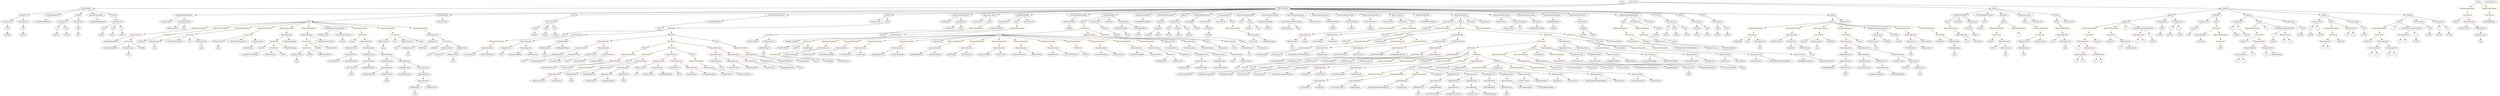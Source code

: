 strict digraph {
	graph [bb="0,0,23057,1044"];
	node [label="\N"];
	Enter	[height=0.5,
		pos="15105,1026",
		width=0.83628];
	Identifier_areFundsReleasedToBeneficiary	[color=black,
		height=0.5,
		label=areFundsReleasedToBeneficiary,
		pos="15554,522",
		width=3.6362];
	Identifier_fundingStartBlock_12	[color=black,
		height=0.5,
		label=fundingStartBlock,
		pos="14869,378",
		width=2.1669];
	StateVariableDeclaration_Unnamed_14	[color=black,
		height=0.5,
		label=StateVariableDeclaration,
		pos="1719.5,882",
		width=2.8184];
	BooleanLiteral_Unnamed_5	[color=black,
		height=0.5,
		label=BooleanLiteral,
		pos="1557.5,810",
		width=1.7788];
	StateVariableDeclaration_Unnamed_14 -> BooleanLiteral_Unnamed_5	[pos="e,1591.5,825.67 1682.4,864.94 1658.4,854.59 1627.2,841.08 1601.9,830.17"];
	VariableDeclaration_isCrowdSaleSetup	[color=black,
		height=0.5,
		label=isCrowdSaleSetup,
		pos="1719.5,810",
		width=2.2085];
	StateVariableDeclaration_Unnamed_14 -> VariableDeclaration_isCrowdSaleSetup	[pos="e,1719.5,828.1 1719.5,863.7 1719.5,856.41 1719.5,847.73 1719.5,839.54"];
	Identifier_Refund	[color=black,
		height=0.5,
		label=Refund,
		pos="16600,594",
		width=1.0581];
	Identifier_msg_9	[color=black,
		height=0.5,
		label=msg,
		pos="1159.5,450",
		width=0.75];
	Block_Unnamed_3	[color=black,
		height=0.5,
		label=Block,
		pos="18752,810",
		width=0.90558];
	ExpressionStatement_Unnamed_4	[color=orange,
		height=0.5,
		label=ExpressionStatement,
		pos="18841,738",
		width=2.458];
	Block_Unnamed_3 -> ExpressionStatement_Unnamed_4	[pos="e,18819,755.86 18770,794.83 18781,785.68 18797,773.54 18810,762.92"];
	NumberLiteral_Unnamed_3	[color=black,
		height=0.5,
		label=NumberLiteral,
		pos="7205.5,522",
		width=1.765];
	MemberAccess_Unnamed_28	[color=black,
		height=0.5,
		label=MemberAccess,
		pos="3752.5,522",
		width=1.9174];
	Identifier_msg_12	[color=black,
		height=0.5,
		label=msg,
		pos="3752.5,450",
		width=0.75];
	MemberAccess_Unnamed_28 -> Identifier_msg_12	[pos="e,3752.5,468.1 3752.5,503.7 3752.5,496.41 3752.5,487.73 3752.5,479.54"];
	FunctionDefinition_BuyEBETtokens	[color=black,
		height=0.5,
		label=BuyEBETtokens,
		pos="3798.5,882",
		width=2.0283];
	Block_Unnamed_24	[color=black,
		height=0.5,
		label=Block,
		pos="2828.5,810",
		width=0.90558];
	FunctionDefinition_BuyEBETtokens -> Block_Unnamed_24	[pos="e,2860.9,813.33 3729.2,875.99 3541.1,862.42 3025.4,825.21 2872.1,814.14"];
	ParameterList_Unnamed_32	[color=black,
		height=0.5,
		label=ParameterList,
		pos="3798.5,810",
		width=1.7095];
	FunctionDefinition_BuyEBETtokens -> ParameterList_Unnamed_32	[pos="e,3798.5,828.1 3798.5,863.7 3798.5,856.41 3798.5,847.73 3798.5,839.54"];
	TupleExpression_Unnamed_26	[color=black,
		height=0.5,
		label=TupleExpression,
		pos="17164,378",
		width=2.0422];
	Identifier_isCrowdSaleClosed_7	[color=black,
		height=0.5,
		label=isCrowdSaleClosed,
		pos="17168,306",
		width=2.3471];
	TupleExpression_Unnamed_26 -> Identifier_isCrowdSaleClosed_7	[pos="e,17167,324.1 17165,359.7 17165,352.41 17165,343.73 17166,335.54"];
	Block_Unnamed_25	[color=black,
		height=0.5,
		label=Block,
		pos="14891,810",
		width=0.90558];
	ExpressionStatement_Unnamed_45	[color=orange,
		height=0.5,
		label=ExpressionStatement,
		pos="14862,738",
		width=2.458];
	Block_Unnamed_25 -> ExpressionStatement_Unnamed_45	[pos="e,14869,756.28 14884,792.05 14880,784.43 14877,775.23 14873,766.65"];
	ExpressionStatement_Unnamed_46	[color=orange,
		height=0.5,
		label=ExpressionStatement,
		pos="15057,738",
		width=2.458];
	Block_Unnamed_25 -> ExpressionStatement_Unnamed_46	[pos="e,15019,754.68 14916,798.37 14940,787.97 14979,771.87 15009,759.06"];
	BinaryOperation_Unnamed_7	[color=brown,
		height=0.5,
		label=BinaryOperation,
		pos="20693,450",
		width=1.9867];
	Identifier_a_2	[color=black,
		height=0.5,
		label=a,
		pos="20657,378",
		width=0.75];
	BinaryOperation_Unnamed_7 -> Identifier_a_2	[pos="e,20665,395.14 20684,431.7 20680,423.75 20675,414.16 20670,405.34"];
	Identifier_c	[color=black,
		height=0.5,
		label=c,
		pos="20729,378",
		width=0.75];
	BinaryOperation_Unnamed_7 -> Identifier_c	[pos="e,20720,395.14 20701,431.7 20706,423.75 20710,414.16 20715,405.34"];
	BinaryOperation_Unnamed_12	[color=brown,
		height=0.5,
		label=BinaryOperation,
		pos="19221,450",
		width=1.9867];
	Identifier_c_2	[color=black,
		height=0.5,
		label=c,
		pos="19185,378",
		width=0.75];
	BinaryOperation_Unnamed_12 -> Identifier_c_2	[pos="e,19193,395.14 19212,431.7 19208,423.75 19203,414.16 19198,405.34"];
	Identifier_b_4	[color=black,
		height=0.5,
		label=b,
		pos="19257,378",
		width=0.75];
	BinaryOperation_Unnamed_12 -> Identifier_b_4	[pos="e,19248,395.14 19229,431.7 19234,423.75 19238,414.16 19243,405.34"];
	Identifier_msg_14	[color=black,
		height=0.5,
		label=msg,
		pos="3960.5,450",
		width=0.75];
	ParameterList_Unnamed_11	[color=black,
		height=0.5,
		label=ParameterList,
		pos="20356,810",
		width=1.7095];
	Parameter_assertion	[color=black,
		height=0.5,
		label=assertion,
		pos="20283,738",
		width=1.2105];
	ParameterList_Unnamed_11 -> Parameter_assertion	[pos="e,20299,754.99 20338,792.41 20329,783.57 20318,772.53 20307,762.79"];
	Block_Unnamed_27	[color=black,
		height=0.5,
		label=Block,
		pos="13055,666",
		width=0.90558];
	ExpressionStatement_Unnamed_50	[color=orange,
		height=0.5,
		label=ExpressionStatement,
		pos="12636,594",
		width=2.458];
	Block_Unnamed_27 -> ExpressionStatement_Unnamed_50	[pos="e,12700,606.65 13030,653.85 13024,651.63 13018,649.52 13013,648 12892,616.29 12857,630.69 12734,612 12726,610.92 12719,609.74 12712,\
608.52"];
	stringLiteral_Unnamed_8	[color=black,
		height=0.5,
		label=stringLiteral,
		pos="12797,594",
		width=1.5016];
	Block_Unnamed_27 -> stringLiteral_Unnamed_8	[pos="e,12837,606.05 13029,654.12 13024,651.93 13018,649.77 13013,648 12946,626.92 12928,628.91 12861,612 12857,611 12852,609.95 12848,\
608.89"];
	ExpressionStatement_Unnamed_48	[color=orange,
		height=0.5,
		label=ExpressionStatement,
		pos="12958,594",
		width=2.458];
	Block_Unnamed_27 -> ExpressionStatement_Unnamed_48	[pos="e,12981,611.76 13035,651.17 13022,641.8 13005,629.19 12990,618.29"];
	ExpressionStatement_Unnamed_49	[color=orange,
		height=0.5,
		label=ExpressionStatement,
		pos="13153,594",
		width=2.458];
	Block_Unnamed_27 -> ExpressionStatement_Unnamed_49	[pos="e,13129,611.76 13074,651.17 13087,641.8 13105,629.19 13120,618.29"];
	Identifier_safeAssert_4	[color=black,
		height=0.5,
		label=safeAssert,
		pos="21872,594",
		width=1.3769];
	MemberAccess_Unnamed_18	[color=black,
		height=0.5,
		label=MemberAccess,
		pos="5261.5,234",
		width=1.9174];
	Identifier_block_9	[color=black,
		height=0.5,
		label=block,
		pos="5261.5,162",
		width=0.87786];
	MemberAccess_Unnamed_18 -> Identifier_block_9	[pos="e,5261.5,180.1 5261.5,215.7 5261.5,208.41 5261.5,199.73 5261.5,191.54"];
	Block_Unnamed_13	[color=black,
		height=0.5,
		label=Block,
		pos="10050,810",
		width=0.90558];
	IfStatement_Unnamed_1	[color=orange,
		height=0.5,
		label=IfStatement,
		pos="10078,738",
		width=1.4739];
	Block_Unnamed_13 -> IfStatement_Unnamed_1	[pos="e,10071,756.28 10056,792.05 10059,784.52 10063,775.44 10066,766.94"];
	MemberAccess_Unnamed_27	[color=black,
		height=0.5,
		label=MemberAccess,
		pos="1998.5,594",
		width=1.9174];
	Identifier_msg_11	[color=black,
		height=0.5,
		label=msg,
		pos="1998.5,522",
		width=0.75];
	MemberAccess_Unnamed_27 -> Identifier_msg_11	[pos="e,1998.5,540.1 1998.5,575.7 1998.5,568.41 1998.5,559.73 1998.5,551.54"];
	Identifier_amountRaisedInWei_4	[color=black,
		height=0.5,
		label=amountRaisedInWei,
		pos="12649,450",
		width=2.3887];
	Identifier_isCrowdSaleSetup_1	[color=black,
		height=0.5,
		label=isCrowdSaleSetup,
		pos="10125,450",
		width=2.2085];
	stringLiteral_Unnamed_9	[color=black,
		height=0.5,
		label=stringLiteral,
		pos="15898,378",
		width=1.5016];
	ElementaryTypeName_uint256_38	[color=black,
		height=0.5,
		label=uint256,
		pos="15202,666",
		width=1.0442];
	Identifier_ethRefund_1	[color=black,
		height=0.5,
		label=ethRefund,
		pos="17876,594",
		width=1.363];
	FunctionCall_Unnamed_26	[color=orange,
		height=0.5,
		label=FunctionCall,
		pos="14954,666",
		width=1.6125];
	BinaryOperation_Unnamed_82	[color=brown,
		height=0.5,
		label=BinaryOperation,
		pos="15079,594",
		width=1.9867];
	FunctionCall_Unnamed_26 -> BinaryOperation_Unnamed_82	[pos="e,15050,610.89 14981,649.81 14998,640.06 15021,627.26 15040,616.48"];
	Identifier_require_3	[color=black,
		height=0.5,
		label=require,
		pos="15205,594",
		width=1.0026];
	FunctionCall_Unnamed_26 -> Identifier_require_3	[pos="e,15177,605.91 14997,653.93 15055,639.13 15152,614.48 15160,612 15162,611.29 15164,610.53 15166,609.74"];
	EventDefinition_Buy	[color=black,
		height=0.5,
		label=Buy,
		pos="5201.5,882",
		width=0.75];
	ParameterList_Unnamed_19	[color=black,
		height=0.5,
		label=ParameterList,
		pos="5069.5,810",
		width=1.7095];
	EventDefinition_Buy -> ParameterList_Unnamed_19	[pos="e,5098.3,826.28 5180.9,870.06 5161.6,859.81 5132.2,844.23 5108.5,831.64"];
	Identifier_tokensPerEthPrice	[color=black,
		height=0.5,
		label=tokensPerEthPrice,
		pos="9369.5,450",
		width=2.1947];
	Block_Unnamed_20	[color=black,
		height=0.5,
		label=Block,
		pos="5905.5,522",
		width=0.90558];
	ExpressionStatement_Unnamed_31	[color=orange,
		height=0.5,
		label=ExpressionStatement,
		pos="5806.5,450",
		width=2.458];
	Block_Unnamed_20 -> ExpressionStatement_Unnamed_31	[pos="e,5830.3,467.76 5886,507.17 5872.7,497.8 5854.9,485.19 5839.5,474.29"];
	BinaryOperation_Unnamed_20	[color=brown,
		height=0.5,
		label=BinaryOperation,
		pos="12092,666",
		width=1.9867];
	MemberAccess_Unnamed_4	[color=black,
		height=0.5,
		label=MemberAccess,
		pos="11895,594",
		width=1.9174];
	BinaryOperation_Unnamed_20 -> MemberAccess_Unnamed_4	[pos="e,11934,609.14 12052,650.83 12021,639.92 11978,624.76 11945,612.99"];
	Identifier_admin	[color=black,
		height=0.5,
		label=admin,
		pos="12092,594",
		width=0.91945];
	BinaryOperation_Unnamed_20 -> Identifier_admin	[pos="e,12092,612.1 12092,647.7 12092,640.41 12092,631.73 12092,623.54"];
	TupleExpression_Unnamed_6	[color=black,
		height=0.5,
		label=TupleExpression,
		pos="3713.5,306",
		width=2.0422];
	Identifier_isCrowdSaleSetup_2	[color=black,
		height=0.5,
		label=isCrowdSaleSetup,
		pos="3713.5,234",
		width=2.2085];
	TupleExpression_Unnamed_6 -> Identifier_isCrowdSaleSetup_2	[pos="e,3713.5,252.1 3713.5,287.7 3713.5,280.41 3713.5,271.73 3713.5,263.54"];
	FunctionCall_Unnamed_13	[color=orange,
		height=0.5,
		label=FunctionCall,
		pos="22774,882",
		width=1.6125];
	Identifier_require_1	[color=black,
		height=0.5,
		label=require,
		pos="22664,810",
		width=1.0026];
	FunctionCall_Unnamed_13 -> Identifier_require_1	[pos="e,22685,824.76 22749,865.29 22733,855.11 22712,841.77 22695,830.86"];
	BinaryOperation_Unnamed_69	[color=brown,
		height=0.5,
		label=BinaryOperation,
		pos="22790,810",
		width=1.9867];
	FunctionCall_Unnamed_13 -> BinaryOperation_Unnamed_69	[pos="e,22786,828.1 22777,863.7 22779,856.32 22781,847.52 22783,839.25"];
	FunctionDefinition_transferOwnership	[color=black,
		height=0.5,
		label=transferOwnership,
		pos="18120,882",
		width=2.1947];
	Block_Unnamed_2	[color=black,
		height=0.5,
		label=Block,
		pos="17995,810",
		width=0.90558];
	FunctionDefinition_transferOwnership -> Block_Unnamed_2	[pos="e,18017,823.5 18091,864.94 18072,854.22 18047,840.1 18027,828.99"];
	ModifierInvocation_onlyOwner	[color=black,
		height=0.5,
		label=onlyOwner,
		pos="18097,810",
		width=1.4323];
	FunctionDefinition_transferOwnership -> ModifierInvocation_onlyOwner	[pos="e,18102,828.1 18114,863.7 18111,856.24 18108,847.32 18106,838.97"];
	ParameterList_Unnamed_1	[color=black,
		height=0.5,
		label=ParameterList,
		pos="18228,810",
		width=1.7095];
	FunctionDefinition_transferOwnership -> ParameterList_Unnamed_1	[pos="e,18203,826.83 18145,864.59 18159,855.15 18178,843.17 18194,832.94"];
	Identifier_block_8	[color=black,
		height=0.5,
		label=block,
		pos="5748.5,162",
		width=0.87786];
	Parameter_to	[color=black,
		height=0.5,
		label=to,
		pos="502.54,738",
		width=0.75];
	ElementaryTypeName_address_3	[color=black,
		height=0.5,
		label=address,
		pos="497.54,666",
		width=1.0996];
	Parameter_to -> ElementaryTypeName_address_3	[pos="e,498.76,684.1 501.31,719.7 500.79,712.41 500.17,703.73 499.58,695.54"];
	MemberAccess_Unnamed_41	[color=black,
		height=0.5,
		label=MemberAccess,
		pos="13062,90",
		width=1.9174];
	Identifier_block_17	[color=black,
		height=0.5,
		label=block,
		pos="13059,18",
		width=0.87786];
	MemberAccess_Unnamed_41 -> Identifier_block_17	[pos="e,13059,36.104 13061,71.697 13060,64.407 13060,55.726 13060,47.536"];
	BinaryOperation_Unnamed_130	[color=brown,
		height=0.5,
		label=BinaryOperation,
		pos="17000,378",
		width=1.9867];
	Identifier_fundingEndBlock_7	[color=black,
		height=0.5,
		label=fundingEndBlock,
		pos="16833,306",
		width=2.0976];
	BinaryOperation_Unnamed_130 -> Identifier_fundingEndBlock_7	[pos="e,16869,322.23 16964,361.98 16939,351.63 16906,337.76 16879,326.55"];
	MemberAccess_Unnamed_42	[color=black,
		height=0.5,
		label=MemberAccess,
		pos="16996,306",
		width=1.9174];
	BinaryOperation_Unnamed_130 -> MemberAccess_Unnamed_42	[pos="e,16997,324.1 16999,359.7 16998,352.41 16998,343.73 16997,335.54"];
	Parameter_b_2	[color=black,
		height=0.5,
		label=b,
		pos="21359,738",
		width=0.75];
	ElementaryTypeName_uint256_9	[color=black,
		height=0.5,
		label=uint256,
		pos="21358,666",
		width=1.0442];
	Parameter_b_2 -> ElementaryTypeName_uint256_9	[pos="e,21358,684.1 21358,719.7 21358,712.41 21358,703.73 21358,695.54"];
	Identifier_msg_16	[color=black,
		height=0.5,
		label=msg,
		pos="3638.5,522",
		width=0.75];
	Identifier_setPrice_1	[color=black,
		height=0.5,
		label=setPrice,
		pos="1275.5,594",
		width=1.1135];
	TupleExpression_Unnamed_3	[color=black,
		height=0.5,
		label=TupleExpression,
		pos="10679,594",
		width=2.0422];
	UnaryOperation_Unnamed_2	[color=black,
		height=0.5,
		label=UnaryOperation,
		pos="10681,522",
		width=1.9452];
	TupleExpression_Unnamed_3 -> UnaryOperation_Unnamed_2	[pos="e,10680,540.1 10679,575.7 10679,568.41 10679,559.73 10680,551.54"];
	StateVariableDeclaration_Unnamed_7	[color=black,
		height=0.5,
		label=StateVariableDeclaration,
		pos="7164.5,882",
		width=2.8184];
	VariableDeclaration_amountRaisedInWei	[color=black,
		height=0.5,
		label=amountRaisedInWei,
		pos="6623.5,810",
		width=2.3887];
	StateVariableDeclaration_Unnamed_7 -> VariableDeclaration_amountRaisedInWei	[pos="e,6695.4,820.3 7084.4,870.63 6983.1,857.52 6809.4,835.05 6706.6,821.75"];
	FunctionCall_Unnamed_1	[color=orange,
		height=0.5,
		label=FunctionCall,
		pos="18832,666",
		width=1.6125];
	ExpressionStatement_Unnamed_4 -> FunctionCall_Unnamed_1	[pos="e,18834,684.1 18838,719.7 18837,712.32 18836,703.52 18835,695.25"];
	FunctionDefinition_setPrice	[color=black,
		height=0.5,
		label=setPrice,
		pos="8232.5,882",
		width=1.1135];
	ParameterList_Unnamed_30	[color=black,
		height=0.5,
		label=ParameterList,
		pos="8120.5,810",
		width=1.7095];
	FunctionDefinition_setPrice -> ParameterList_Unnamed_30	[pos="e,8145.9,826.85 8209.9,866.83 8194.2,857.06 8173.1,843.88 8155.4,832.77"];
	Block_Unnamed_17	[color=black,
		height=0.5,
		label=Block,
		pos="8232.5,810",
		width=0.90558];
	FunctionDefinition_setPrice -> Block_Unnamed_17	[pos="e,8232.5,828.1 8232.5,863.7 8232.5,856.41 8232.5,847.73 8232.5,839.54"];
	BinaryOperation_Unnamed_77	[color=brown,
		height=0.5,
		label=BinaryOperation,
		pos="3217.5,450",
		width=1.9867];
	NumberLiteral_Unnamed_28	[color=black,
		height=0.5,
		label=NumberLiteral,
		pos="3061.5,378",
		width=1.765];
	BinaryOperation_Unnamed_77 -> NumberLiteral_Unnamed_28	[pos="e,3094.5,393.8 3183.7,433.81 3160.6,423.43 3129.7,409.59 3104.8,398.41"];
	Identifier_tokensRemaining_2	[color=black,
		height=0.5,
		label=tokensRemaining,
		pos="3217.5,378",
		width=2.056];
	BinaryOperation_Unnamed_77 -> Identifier_tokensRemaining_2	[pos="e,3217.5,396.1 3217.5,431.7 3217.5,424.41 3217.5,415.73 3217.5,407.54"];
	BinaryOperation_Unnamed_14	[color=brown,
		height=0.5,
		label=BinaryOperation,
		pos="21496,594",
		width=1.9867];
	Identifier_b_6	[color=black,
		height=0.5,
		label=b,
		pos="21460,522",
		width=0.75];
	BinaryOperation_Unnamed_14 -> Identifier_b_6	[pos="e,21468,539.14 21487,575.7 21483,567.75 21478,558.16 21473,549.34"];
	Identifier_a_6	[color=black,
		height=0.5,
		label=a,
		pos="21532,522",
		width=0.75];
	BinaryOperation_Unnamed_14 -> Identifier_a_6	[pos="e,21523,539.14 21504,575.7 21509,567.75 21513,558.16 21518,549.34"];
	Identifier_fundingMinCapInWei_8	[color=black,
		height=0.5,
		label=fundingMinCapInWei,
		pos="17223,234",
		width=2.5273];
	FunctionDefinition_balanceOf	[color=black,
		height=0.5,
		label=balanceOf,
		pos="202.54,882",
		width=1.3491];
	ParameterList_Unnamed_13	[color=black,
		height=0.5,
		label=ParameterList,
		pos="61.543,810",
		width=1.7095];
	FunctionDefinition_balanceOf -> ParameterList_Unnamed_13	[pos="e,91.638,825.94 174.35,867 153.58,856.69 125.04,842.52 101.86,831.02"];
	ParameterList_Unnamed_12	[color=black,
		height=0.5,
		label=ParameterList,
		pos="202.54,810",
		width=1.7095];
	FunctionDefinition_balanceOf -> ParameterList_Unnamed_12	[pos="e,202.54,828.1 202.54,863.7 202.54,856.41 202.54,847.73 202.54,839.54"];
	Parameter_None_2	[color=black,
		height=0.5,
		label=None,
		pos="21862,738",
		width=0.85014];
	ElementaryTypeName_uint256_10	[color=black,
		height=0.5,
		label=uint256,
		pos="21862,666",
		width=1.0442];
	Parameter_None_2 -> ElementaryTypeName_uint256_10	[pos="e,21862,684.1 21862,719.7 21862,712.41 21862,703.73 21862,695.54"];
	ElementaryTypeName_uint256_20	[color=black,
		height=0.5,
		label=uint256,
		pos="12687,738",
		width=1.0442];
	StateVariableDeclaration_Unnamed	[color=black,
		height=0.5,
		label=StateVariableDeclaration,
		pos="18341,882",
		width=2.8184];
	VariableDeclaration_owner	[color=black,
		height=0.5,
		label=owner,
		pos="18341,810",
		width=0.93331];
	StateVariableDeclaration_Unnamed -> VariableDeclaration_owner	[pos="e,18341,828.1 18341,863.7 18341,856.41 18341,847.73 18341,839.54"];
	StateVariableDeclaration_Unnamed_9	[color=black,
		height=0.5,
		label=StateVariableDeclaration,
		pos="8925.5,882",
		width=2.8184];
	stringLiteral_Unnamed_1	[color=black,
		height=0.5,
		label=stringLiteral,
		pos="8791.5,810",
		width=1.5016];
	StateVariableDeclaration_Unnamed_9 -> stringLiteral_Unnamed_1	[pos="e,8819.6,825.64 8894.1,864.59 8874.9,854.54 8850.1,841.61 8829.8,830.97"];
	VariableDeclaration_CurrentStatus	[color=black,
		height=0.5,
		label=CurrentStatus,
		pos="8925.5,810",
		width=1.7095];
	StateVariableDeclaration_Unnamed_9 -> VariableDeclaration_CurrentStatus	[pos="e,8925.5,828.1 8925.5,863.7 8925.5,856.41 8925.5,847.73 8925.5,839.54"];
	VariableDeclaration_fundingEndBlock	[color=black,
		height=0.5,
		label=fundingEndBlock,
		pos="14379,810",
		width=2.0976];
	ElementaryTypeName_uint256_24	[color=black,
		height=0.5,
		label=uint256,
		pos="14379,738",
		width=1.0442];
	VariableDeclaration_fundingEndBlock -> ElementaryTypeName_uint256_24	[pos="e,14379,756.1 14379,791.7 14379,784.41 14379,775.73 14379,767.54"];
	Identifier_isCrowdSaleSetup	[color=black,
		height=0.5,
		label=isCrowdSaleSetup,
		pos="11217,306",
		width=2.2085];
	ElementaryTypeName_uint256_16	[color=black,
		height=0.5,
		label=uint256,
		pos="592.54,666",
		width=1.0442];
	BooleanLiteral_Unnamed_2	[color=black,
		height=0.5,
		label=BooleanLiteral,
		pos="11919,738",
		width=1.7788];
	Parameter_value	[color=black,
		height=0.5,
		label=value,
		pos="582.54,738",
		width=0.82242];
	Parameter_value -> ElementaryTypeName_uint256_16	[pos="e,590.1,684.1 585.01,719.7 586.07,712.32 587.33,703.52 588.51,695.25"];
	BinaryOperation_Unnamed_104	[color=brown,
		height=0.5,
		label=BinaryOperation,
		pos="13347,450",
		width=1.9867];
	TupleExpression_Unnamed_17	[color=black,
		height=0.5,
		label=TupleExpression,
		pos="12408,378",
		width=2.0422];
	BinaryOperation_Unnamed_104 -> TupleExpression_Unnamed_17	[pos="e,12459,391.04 13296,436.95 13286,435.01 13276,433.23 13267,432 12924,387.92 12833,439.22 12490,396 12483,395.21 12477,394.19 12470,\
393.05"];
	TupleExpression_Unnamed_18	[color=black,
		height=0.5,
		label=TupleExpression,
		pos="12573,378",
		width=2.0422];
	BinaryOperation_Unnamed_104 -> TupleExpression_Unnamed_18	[pos="e,12625,390.93 13296,436.96 13286,435.04 13276,433.27 13267,432 12997,395.63 12925,431.38 12656,396 12649,395.17 12643,394.12 12636,\
392.97"];
	InheritanceSpecifier_Unnamed_1	[color=black,
		height=0.5,
		label=InheritanceSpecifier,
		pos="469.54,882",
		width=2.3333];
	UserDefinedTypeName_Unnamed_1	[color=black,
		height=0.5,
		label=UserDefinedTypeName,
		pos="380.54,810",
		width=2.7214];
	InheritanceSpecifier_Unnamed_1 -> UserDefinedTypeName_Unnamed_1	[pos="e,402.1,827.96 448.45,864.41 437.31,855.65 423.43,844.73 411.13,835.06"];
	ExpressionStatement_Unnamed_65	[color=orange,
		height=0.5,
		label=ExpressionStatement,
		pos="12689,234",
		width=2.458];
	BinaryOperation_Unnamed_125	[color=brown,
		height=0.5,
		label=BinaryOperation,
		pos="12161,162",
		width=1.9867];
	ExpressionStatement_Unnamed_65 -> BinaryOperation_Unnamed_125	[pos="e,12225,169.96 12624,221.35 12613,219.46 12601,217.61 12591,216 12467,197.66 12322,180.78 12236,171.21"];
	FunctionDefinition_bug_unchk_send15	[color=black,
		height=0.5,
		label=bug_unchk_send15,
		pos="9186.5,882",
		width=2.3194];
	ParameterList_Unnamed_25	[color=black,
		height=0.5,
		label=ParameterList,
		pos="9074.5,810",
		width=1.7095];
	FunctionDefinition_bug_unchk_send15 -> ParameterList_Unnamed_25	[pos="e,9099.9,826.83 9160.3,864.59 9145,855.06 9125.7,842.95 9109.2,832.65"];
	Block_Unnamed_11	[color=black,
		height=0.5,
		label=Block,
		pos="9186.5,810",
		width=0.90558];
	FunctionDefinition_bug_unchk_send15 -> Block_Unnamed_11	[pos="e,9186.5,828.1 9186.5,863.7 9186.5,856.41 9186.5,847.73 9186.5,839.54"];
	FunctionCall_Unnamed_11	[color=orange,
		height=0.5,
		label=FunctionCall,
		pos="7139.5,450",
		width=1.6125];
	Identifier_safeDiv_1	[color=black,
		height=0.5,
		label=safeDiv,
		pos="7523.5,378",
		width=1.0719];
	FunctionCall_Unnamed_11 -> Identifier_safeDiv_1	[pos="e,7494.8,390.51 7182.3,437.37 7190.3,435.41 7198.6,433.52 7206.5,432 7325.4,409.07 7358.9,424.75 7476.5,396 7479,395.41 7481.5,394.73 \
7483.9,394"];
	Identifier_initialSupply_2	[color=black,
		height=0.5,
		label=initialSupply,
		pos="7636.5,378",
		width=1.5571];
	FunctionCall_Unnamed_11 -> Identifier_initialSupply_2	[pos="e,7595.8,390.69 7181.9,437.24 7190,435.27 7198.5,433.41 7206.5,432 7367.1,403.88 7411.1,424.71 7571.5,396 7575.9,395.22 7580.3,394.31 \
7584.8,393.31"];
	NumberLiteral_Unnamed_12	[color=black,
		height=0.5,
		label=NumberLiteral,
		pos="7774.5,378",
		width=1.765];
	FunctionCall_Unnamed_11 -> NumberLiteral_Unnamed_12	[pos="e,7728.8,390.8 7181.5,437.16 7189.7,435.17 7198.4,433.32 7206.5,432 7424.3,396.74 7483.5,429.12 7701.5,396 7706.8,395.2 7712.3,394.22 \
7717.7,393.14"];
	FunctionCall_Unnamed_32	[color=orange,
		height=0.5,
		label=FunctionCall,
		pos="17876,666",
		width=1.6125];
	FunctionCall_Unnamed_32 -> Identifier_ethRefund_1	[pos="e,17876,612.1 17876,647.7 17876,640.41 17876,631.73 17876,623.54"];
	MemberAccess_Unnamed_48	[color=black,
		height=0.5,
		label=MemberAccess,
		pos="18012,594",
		width=1.9174];
	FunctionCall_Unnamed_32 -> MemberAccess_Unnamed_48	[pos="e,17981,610.48 17905,649.98 17924,639.97 17950,626.68 17971,615.67"];
	ElementaryTypeName_address	[color=black,
		height=0.5,
		label=address,
		pos="18305,738",
		width=1.0996];
	ExpressionStatement_Unnamed_14	[color=orange,
		height=0.5,
		label=ExpressionStatement,
		pos="9063.5,738",
		width=2.458];
	FunctionCall_Unnamed_9	[color=orange,
		height=0.5,
		label=FunctionCall,
		pos="7087.5,666",
		width=1.6125];
	ExpressionStatement_Unnamed_14 -> FunctionCall_Unnamed_9	[pos="e,7145.3,668.14 9001.3,724.81 8989.4,722.9 8977.1,721.16 8965.5,720 8783.2,701.71 7473.9,674.69 7156.6,668.36"];
	NumberLiteral_Unnamed_4	[color=black,
		height=0.5,
		label=NumberLiteral,
		pos="6936.5,594",
		width=1.765];
	Identifier_BuyEBETtokens	[color=black,
		height=0.5,
		label=BuyEBETtokens,
		pos="22969,810",
		width=2.0283];
	ElementaryTypeName_uint256_30	[color=black,
		height=0.5,
		label=uint256,
		pos="15772,666",
		width=1.0442];
	FunctionDefinition_initialEBETSupply	[color=black,
		height=0.5,
		label=initialEBETSupply,
		pos="9487.5,882",
		width=2.1947];
	ParameterList_Unnamed_24	[color=black,
		height=0.5,
		label=ParameterList,
		pos="9312.5,810",
		width=1.7095];
	FunctionDefinition_initialEBETSupply -> ParameterList_Unnamed_24	[pos="e,9347.8,825.09 9449.6,865.81 9422.7,855.08 9386.6,840.64 9358.2,829.28"];
	Block_Unnamed_10	[color=black,
		height=0.5,
		label=Block,
		pos="9431.5,810",
		width=0.90558];
	FunctionDefinition_initialEBETSupply -> Block_Unnamed_10	[pos="e,9444.2,826.83 9474,864.05 9467.2,855.56 9458.8,845.11 9451.3,835.73"];
	ParameterList_Unnamed_23	[color=black,
		height=0.5,
		label=ParameterList,
		pos="9543.5,810",
		width=1.7095];
	FunctionDefinition_initialEBETSupply -> ParameterList_Unnamed_23	[pos="e,9530.1,827.79 9501.1,864.05 9507.7,855.8 9515.8,845.7 9523.1,836.54"];
	VariableDeclaration_value_2	[color=black,
		height=0.5,
		label=value,
		pos="10844,738",
		width=0.82242];
	ElementaryTypeName_uint256_26	[color=black,
		height=0.5,
		label=uint256,
		pos="10846,666",
		width=1.0442];
	VariableDeclaration_value_2 -> ElementaryTypeName_uint256_26	[pos="e,10845,684.1 10844,719.7 10844,712.41 10844,703.73 10845,695.54"];
	Identifier_CurrentStatus_1	[color=black,
		height=0.5,
		label=CurrentStatus,
		pos="7789.5,450",
		width=1.7095];
	Identifier_ethRefund	[color=black,
		height=0.5,
		label=ethRefund,
		pos="15981,594",
		width=1.363];
	Identifier_tokenTotalSupply	[color=black,
		height=0.5,
		label=tokenTotalSupply,
		pos="7285.5,594",
		width=2.1392];
	Parameter_tokenTotalSupply	[color=black,
		height=0.5,
		label=tokenTotalSupply,
		pos="9247.5,738",
		width=2.1392];
	ParameterList_Unnamed_24 -> Parameter_tokenTotalSupply	[pos="e,9263.3,755.96 9297.1,792.41 9289.3,783.99 9279.7,773.58 9270.9,764.2"];
	BinaryOperation_Unnamed_35	[color=brown,
		height=0.5,
		label=BinaryOperation,
		pos="8257.5,522",
		width=1.9867];
	Identifier__fundingStartBlock	[color=black,
		height=0.5,
		label=_fundingStartBlock,
		pos="8078.5,450",
		width=2.3055];
	BinaryOperation_Unnamed_35 -> Identifier__fundingStartBlock	[pos="e,8117.6,466.26 8220,506.33 8193.3,495.86 8157,481.69 8127.9,470.31"];
	Identifier_fundingStartBlock	[color=black,
		height=0.5,
		label=fundingStartBlock,
		pos="8257.5,450",
		width=2.1669];
	BinaryOperation_Unnamed_35 -> Identifier_fundingStartBlock	[pos="e,8257.5,468.1 8257.5,503.7 8257.5,496.41 8257.5,487.73 8257.5,479.54"];
	ExpressionStatement_Unnamed_45 -> FunctionCall_Unnamed_26	[pos="e,14932,683.23 14883,720.41 14895,711.37 14910,700.03 14923,690.13"];
	NumberLiteral_Unnamed_22	[color=black,
		height=0.5,
		label=NumberLiteral,
		pos="6381.5,234",
		width=1.765];
	BinaryOperation_Unnamed_26	[color=brown,
		height=0.5,
		label=BinaryOperation,
		pos="11373,450",
		width=1.9867];
	Identifier_admin_1	[color=black,
		height=0.5,
		label=admin,
		pos="11338,378",
		width=0.91945];
	BinaryOperation_Unnamed_26 -> Identifier_admin_1	[pos="e,11346,395.62 11364,431.7 11360,423.87 11355,414.44 11351,405.73"];
	MemberAccess_Unnamed_7	[color=black,
		height=0.5,
		label=MemberAccess,
		pos="11458,378",
		width=1.9174];
	BinaryOperation_Unnamed_26 -> MemberAccess_Unnamed_7	[pos="e,11438,395.47 11393,432.41 11403,423.52 11417,412.41 11429,402.63"];
	NumberLiteral_Unnamed_19	[color=black,
		height=0.5,
		label=NumberLiteral,
		pos="7096.5,306",
		width=1.765];
	ElementaryTypeName_uint256_32	[color=black,
		height=0.5,
		label=uint256,
		pos="10656,666",
		width=1.0442];
	IfStatement_Unnamed_7	[color=orange,
		height=0.5,
		label=IfStatement,
		pos="5966.5,450",
		width=1.4739];
	Block_Unnamed_22	[color=black,
		height=0.5,
		label=Block,
		pos="5799.5,378",
		width=0.90558];
	IfStatement_Unnamed_7 -> Block_Unnamed_22	[pos="e,5825,389.66 5933.9,435.34 5905.7,423.48 5864.8,406.35 5835.5,394.09"];
	BinaryOperation_Unnamed_64	[color=brown,
		height=0.5,
		label=BinaryOperation,
		pos="5921.5,378",
		width=1.9867];
	IfStatement_Unnamed_7 -> BinaryOperation_Unnamed_64	[pos="e,5932.6,396.28 5955.6,432.05 5950.6,424.18 5944.4,414.62 5938.8,405.79"];
	Identifier_assertion	[color=black,
		height=0.5,
		label=assertion,
		pos="20333,594",
		width=1.2105];
	ExpressionStatement_Unnamed_3	[color=orange,
		height=0.5,
		label=ExpressionStatement,
		pos="18026,738",
		width=2.458];
	Block_Unnamed_2 -> ExpressionStatement_Unnamed_3	[pos="e,18018,756.28 18002,792.05 18005,784.43 18009,775.23 18013,766.65"];
	BinaryOperation_Unnamed_66	[color=brown,
		height=0.5,
		label=BinaryOperation,
		pos="5589.5,234",
		width=1.9867];
	NumberLiteral_Unnamed_24	[color=black,
		height=0.5,
		label=NumberLiteral,
		pos="5444.5,162",
		width=1.765];
	BinaryOperation_Unnamed_66 -> NumberLiteral_Unnamed_24	[pos="e,5475.6,178.01 5557.4,217.46 5536.3,207.31 5508.7,193.95 5486,183.01"];
	Identifier_fundingStartBlock_9	[color=black,
		height=0.5,
		label=fundingStartBlock,
		pos="5604.5,162",
		width=2.1669];
	BinaryOperation_Unnamed_66 -> Identifier_fundingStartBlock_9	[pos="e,5600.9,180.1 5593.3,215.7 5594.8,208.32 5596.7,199.52 5598.5,191.25"];
	NumberLiteral_Unnamed_35	[color=black,
		height=0.5,
		label=NumberLiteral,
		pos="17484,378",
		width=1.765];
	Identifier_tokensPerEthPrice_2	[color=black,
		height=0.5,
		label=tokensPerEthPrice,
		pos="7242.5,378",
		width=2.1947];
	Identifier_amountRaisedInWei_10	[color=black,
		height=0.5,
		label=amountRaisedInWei,
		pos="17418,234",
		width=2.3887];
	Identifier_b_2	[color=black,
		height=0.5,
		label=b,
		pos="19568,522",
		width=0.75];
	BinaryOperation_Unnamed_87	[color=brown,
		height=0.5,
		label=BinaryOperation,
		pos="13025,450",
		width=1.9867];
	Identifier_fundingEndBlock_3	[color=black,
		height=0.5,
		label=fundingEndBlock,
		pos="11754,378",
		width=2.0976];
	BinaryOperation_Unnamed_87 -> Identifier_fundingEndBlock_3	[pos="e,11807,391.05 12974,436.93 12964,434.96 12953,433.18 12944,432 12456,373.31 12327,452.37 11839,396 11832,395.22 11825,394.18 11818,\
393"];
	MemberAccess_Unnamed_36	[color=black,
		height=0.5,
		label=MemberAccess,
		pos="11917,378",
		width=1.9174];
	BinaryOperation_Unnamed_87 -> MemberAccess_Unnamed_36	[pos="e,11965,391.03 12974,436.98 12964,435 12953,433.21 12944,432 12525,380.47 12413,449.15 11995,396 11989,395.25 11982,394.27 11976,\
393.15"];
	Identifier_msg_5	[color=black,
		height=0.5,
		label=msg,
		pos="11397,306",
		width=0.75];
	Identifier_fundValue_4	[color=black,
		height=0.5,
		label=fundValue,
		pos="16480,522",
		width=1.3491];
	ContractDefinition_StandardToken	[color=black,
		height=0.5,
		label=StandardToken,
		pos="770.54,954",
		width=1.8897];
	ContractDefinition_StandardToken -> FunctionDefinition_balanceOf	[pos="e,248.3,888.64 709.76,945.51 599.31,931.9 367.17,903.29 259.56,890.03"];
	ContractDefinition_StandardToken -> InheritanceSpecifier_Unnamed_1	[pos="e,525.07,895.91 720.5,941.36 670.06,929.63 591.92,911.46 536.24,898.51"];
	FunctionDefinition_transfer	[color=black,
		height=0.5,
		label=transfer,
		pos="699.54,882",
		width=1.0719];
	ContractDefinition_StandardToken -> FunctionDefinition_transfer	[pos="e,715.28,898.51 753.72,936.41 744.62,927.44 733.23,916.21 723.25,906.37"];
	InheritanceSpecifier_Unnamed	[color=black,
		height=0.5,
		label=InheritanceSpecifier,
		pos="859.54,882",
		width=2.3333];
	ContractDefinition_StandardToken -> InheritanceSpecifier_Unnamed	[pos="e,838.29,899.71 791.63,936.41 802.97,927.5 817.13,916.36 829.59,906.56"];
	EventDefinition_Transfer	[color=black,
		height=0.5,
		label=Transfer,
		pos="1038.5,882",
		width=1.1689];
	ContractDefinition_StandardToken -> EventDefinition_Transfer	[pos="e,1003.3,892.22 817.84,940.65 867.05,927.79 943.6,907.8 992.39,895.06"];
	Parameter_None_4	[color=black,
		height=0.5,
		label=None,
		pos="61.543,738",
		width=0.85014];
	ElementaryTypeName_uint256_15	[color=black,
		height=0.5,
		label=uint256,
		pos="61.543,666",
		width=1.0442];
	Parameter_None_4 -> ElementaryTypeName_uint256_15	[pos="e,61.543,684.1 61.543,719.7 61.543,712.41 61.543,703.73 61.543,695.54"];
	ElementaryTypeName_bytes32	[color=black,
		height=0.5,
		label=bytes32,
		pos="10375,666",
		width=1.0996];
	StateVariableDeclaration_Unnamed_4	[color=black,
		height=0.5,
		label=StateVariableDeclaration,
		pos="10014,882",
		width=2.8184];
	VariableDeclaration_tokensRemaining	[color=black,
		height=0.5,
		label=tokensRemaining,
		pos="9924.5,810",
		width=2.056];
	StateVariableDeclaration_Unnamed_4 -> VariableDeclaration_tokensRemaining	[pos="e,9945.6,827.55 9992,864.05 9980.8,855.22 9966.8,844.27 9954.6,834.62"];
	Identifier_owner_1	[color=black,
		height=0.5,
		label=owner,
		pos="18393,522",
		width=0.93331];
	FunctionDefinition_SetupCrowdsale	[color=black,
		height=0.5,
		label=SetupCrowdsale,
		pos="10293,882",
		width=2.0006];
	FunctionDefinition_SetupCrowdsale -> Block_Unnamed_13	[pos="e,10074,821.98 10240,869.31 10199,859.65 10141,844.84 10091,828 10089,827.39 10087,826.74 10085,826.06"];
	ParameterList_Unnamed_29	[color=black,
		height=0.5,
		label=ParameterList,
		pos="10162,810",
		width=1.7095];
	FunctionDefinition_SetupCrowdsale -> ParameterList_Unnamed_29	[pos="e,10190,826.18 10263,865.29 10245,855.34 10220,842.35 10200,831.58"];
	ModifierInvocation_onlyOwner_2	[color=black,
		height=0.5,
		label=onlyOwner,
		pos="10293,810",
		width=1.4323];
	FunctionDefinition_SetupCrowdsale -> ModifierInvocation_onlyOwner_2	[pos="e,10293,828.1 10293,863.7 10293,856.41 10293,847.73 10293,839.54"];
	ParameterList_Unnamed_28	[color=black,
		height=0.5,
		label=ParameterList,
		pos="10424,810",
		width=1.7095];
	FunctionDefinition_SetupCrowdsale -> ParameterList_Unnamed_28	[pos="e,10395,826.18 10322,865.29 10341,855.34 10365,842.35 10385,831.58"];
	Identifier_msg_22	[color=black,
		height=0.5,
		label=msg,
		pos="16679,450",
		width=0.75];
	Identifier_block_12	[color=black,
		height=0.5,
		label=block,
		pos="11474,306",
		width=0.87786];
	ModifierDefinition_onlyOwner	[color=black,
		height=0.5,
		label=onlyOwner,
		pos="18512,882",
		width=1.4323];
	Block_Unnamed_1	[color=black,
		height=0.5,
		label=Block,
		pos="18512,810",
		width=0.90558];
	ModifierDefinition_onlyOwner -> Block_Unnamed_1	[pos="e,18512,828.1 18512,863.7 18512,856.41 18512,847.73 18512,839.54"];
	ExpressionStatement_Unnamed_1	[color=orange,
		height=0.5,
		label=ExpressionStatement,
		pos="18451,738",
		width=2.458];
	FunctionCall_Unnamed	[color=orange,
		height=0.5,
		label=FunctionCall,
		pos="18451,666",
		width=1.6125];
	ExpressionStatement_Unnamed_1 -> FunctionCall_Unnamed	[pos="e,18451,684.1 18451,719.7 18451,712.41 18451,703.73 18451,695.54"];
	ElementaryTypeName_address_1	[color=black,
		height=0.5,
		label=address,
		pos="18207,666",
		width=1.0996];
	ParameterList_Unnamed_13 -> Parameter_None_4	[pos="e,61.543,756.1 61.543,791.7 61.543,784.41 61.543,775.73 61.543,767.54"];
	Identifier_block_7	[color=black,
		height=0.5,
		label=block,
		pos="6268.5,234",
		width=0.87786];
	VariableDeclaration_spender	[color=black,
		height=0.5,
		label=spender,
		pos="10932,738",
		width=1.1135];
	ElementaryTypeName_address_11	[color=black,
		height=0.5,
		label=address,
		pos="10941,666",
		width=1.0996];
	VariableDeclaration_spender -> ElementaryTypeName_address_11	[pos="e,10938,684.1 10934,719.7 10935,712.32 10936,703.52 10937,695.25"];
	BinaryOperation_Unnamed_2	[color=brown,
		height=0.5,
		label=BinaryOperation,
		pos="18078,666",
		width=1.9867];
	Identifier_owner_2	[color=black,
		height=0.5,
		label=owner,
		pos="18133,594",
		width=0.93331];
	BinaryOperation_Unnamed_2 -> Identifier_owner_2	[pos="e,18120,610.83 18091,648.05 18098,639.56 18106,629.11 18113,619.73"];
	Identifier_newOwner	[color=black,
		height=0.5,
		label=newOwner,
		pos="18235,594",
		width=1.4046];
	BinaryOperation_Unnamed_2 -> Identifier_newOwner	[pos="e,18204,608.74 18112,649.81 18136,639.12 18168,624.74 18193,613.39"];
	Identifier_fundValue_1	[color=black,
		height=0.5,
		label=fundValue,
		pos="4054.5,450",
		width=1.3491];
	ExpressionStatement_Unnamed_57	[color=orange,
		height=0.5,
		label=ExpressionStatement,
		pos="12753,378",
		width=2.458];
	BinaryOperation_Unnamed_107	[color=brown,
		height=0.5,
		label=BinaryOperation,
		pos="11998,306",
		width=1.9867];
	ExpressionStatement_Unnamed_57 -> BinaryOperation_Unnamed_107	[pos="e,12055,317.06 12690,364.94 12678,363.07 12667,361.32 12656,360 12412,330.81 12349,351.07 12106,324 12093,322.59 12079,320.74 12066,\
318.79"];
	BinaryOperation_Unnamed_91	[color=brown,
		height=0.5,
		label=BinaryOperation,
		pos="11755,522",
		width=1.9867];
	ExpressionStatement_Unnamed_50 -> BinaryOperation_Unnamed_91	[pos="e,11824,526.77 12572,581.06 12561,579.15 12549,577.36 12538,576 12403,559.87 12007,536.92 11835,527.4"];
	InheritanceSpecifier_Unnamed_3	[color=black,
		height=0.5,
		label=InheritanceSpecifier,
		pos="10602,882",
		width=2.3333];
	UserDefinedTypeName_Unnamed_3	[color=black,
		height=0.5,
		label=UserDefinedTypeName,
		pos="10602,810",
		width=2.7214];
	InheritanceSpecifier_Unnamed_3 -> UserDefinedTypeName_Unnamed_3	[pos="e,10602,828.1 10602,863.7 10602,856.41 10602,847.73 10602,839.54"];
	ParameterList_Unnamed_3	[color=black,
		height=0.5,
		label=ParameterList,
		pos="20685,810",
		width=1.7095];
	Parameter_b	[color=black,
		height=0.5,
		label=b,
		pos="20613,738",
		width=0.75];
	ParameterList_Unnamed_3 -> Parameter_b	[pos="e,20627,753.11 20667,792.41 20658,783.06 20646,771.26 20635,761.13"];
	Parameter_a	[color=black,
		height=0.5,
		label=a,
		pos="20685,738",
		width=0.75];
	ParameterList_Unnamed_3 -> Parameter_a	[pos="e,20685,756.1 20685,791.7 20685,784.41 20685,775.73 20685,767.54"];
	FunctionCall_Unnamed_27	[color=orange,
		height=0.5,
		label=FunctionCall,
		pos="15088,666",
		width=1.6125];
	MemberAccess_Unnamed_35	[color=black,
		height=0.5,
		label=MemberAccess,
		pos="15328,594",
		width=1.9174];
	FunctionCall_Unnamed_27 -> MemberAccess_Unnamed_35	[pos="e,15283,608.06 15129,652.97 15168,641.46 15228,624.02 15272,611.28"];
	Identifier__amount	[color=black,
		height=0.5,
		label=_amount,
		pos="15458,594",
		width=1.1967];
	FunctionCall_Unnamed_27 -> Identifier__amount	[pos="e,15426,606.4 15130,653.44 15138,651.47 15147,649.56 15155,648 15265,626.11 15296,637.61 15406,612 15409,611.31 15412,610.52 15415,\
609.67"];
	Identifier_fundingStartBlock_6	[color=black,
		height=0.5,
		label=fundingStartBlock,
		pos="7256.5,306",
		width=2.1669];
	VariableDeclaration_tokensPerEthPrice	[color=black,
		height=0.5,
		label=tokensPerEthPrice,
		pos="12687,810",
		width=2.1947];
	VariableDeclaration_tokensPerEthPrice -> ElementaryTypeName_uint256_20	[pos="e,12687,756.1 12687,791.7 12687,784.41 12687,775.73 12687,767.54"];
	BinaryOperation_Unnamed	[color=brown,
		height=0.5,
		label=BinaryOperation,
		pos="19036,666",
		width=1.9867];
	Identifier_owner	[color=black,
		height=0.5,
		label=owner,
		pos="18947,594",
		width=0.93331];
	BinaryOperation_Unnamed -> Identifier_owner	[pos="e,18965,609.34 19014,648.41 19002,638.85 18987,626.72 18974,616.44"];
	MemberAccess_Unnamed	[color=black,
		height=0.5,
		label=MemberAccess,
		pos="19068,594",
		width=1.9174];
	BinaryOperation_Unnamed -> MemberAccess_Unnamed	[pos="e,19060,612.1 19043,647.7 19047,640.07 19051,630.92 19055,622.4"];
	ElementaryTypeName_uint256_12	[color=black,
		height=0.5,
		label=uint256,
		pos="22641,666",
		width=1.0442];
	Block_Unnamed_7	[color=black,
		height=0.5,
		label=Block,
		pos="22179,810",
		width=0.90558];
	ExpressionStatement_Unnamed_9	[color=orange,
		height=0.5,
		label=ExpressionStatement,
		pos="21999,738",
		width=2.458];
	Block_Unnamed_7 -> ExpressionStatement_Unnamed_9	[pos="e,22038,754.49 22152,798.82 22125,788.32 22083,771.67 22049,758.6"];
	Identifier_c_6	[color=black,
		height=0.5,
		label=c,
		pos="22132,738",
		width=0.75];
	Block_Unnamed_7 -> Identifier_c_6	[pos="e,22142,754.67 22168,792.76 22162,784.25 22155,773.64 22148,764.09"];
	VariableDeclarationStatement_Unnamed_2	[color=black,
		height=0.5,
		label=VariableDeclarationStatement,
		pos="22296,738",
		width=3.3174];
	Block_Unnamed_7 -> VariableDeclarationStatement_Unnamed_2	[pos="e,22268,755.72 22200,796.16 22216,786.48 22239,772.96 22258,761.5"];
	VariableDeclaration_beneficiaryWallet	[color=black,
		height=0.5,
		label=beneficiaryWallet,
		pos="12515,810",
		width=2.0699];
	ElementaryTypeName_address_7	[color=black,
		height=0.5,
		label=address,
		pos="12515,738",
		width=1.0996];
	VariableDeclaration_beneficiaryWallet -> ElementaryTypeName_address_7	[pos="e,12515,756.1 12515,791.7 12515,784.41 12515,775.73 12515,767.54"];
	Identifier_msg_2	[color=black,
		height=0.5,
		label=msg,
		pos="18681,450",
		width=0.75];
	ElementaryTypeName_uint256_27	[color=black,
		height=0.5,
		label=uint256,
		pos="5112.5,666",
		width=1.0442];
	BinaryOperation_Unnamed_79	[color=brown,
		height=0.5,
		label=BinaryOperation,
		pos="2811.5,666",
		width=1.9867];
	FunctionCall_Unnamed_18	[color=orange,
		height=0.5,
		label=FunctionCall,
		pos="2811.5,594",
		width=1.6125];
	BinaryOperation_Unnamed_79 -> FunctionCall_Unnamed_18	[pos="e,2811.5,612.1 2811.5,647.7 2811.5,640.41 2811.5,631.73 2811.5,623.54"];
	Identifier_rewardTransferAmount	[color=black,
		height=0.5,
		label=rewardTransferAmount,
		pos="2985.5,594",
		width=2.7075];
	BinaryOperation_Unnamed_79 -> Identifier_rewardTransferAmount	[pos="e,2946,610.92 2848.4,650.15 2873.8,639.94 2907.9,626.25 2935.7,615.07"];
	BooleanLiteral_Unnamed_10	[color=black,
		height=0.5,
		label=BooleanLiteral,
		pos="16176,378",
		width=1.7788];
	stringLiteral_Unnamed_15	[color=black,
		height=0.5,
		label=stringLiteral,
		pos="14332,162",
		width=1.5016];
	ExpressionStatement_Unnamed_13	[color=orange,
		height=0.5,
		label=ExpressionStatement,
		pos="9431.5,738",
		width=2.458];
	BinaryOperation_Unnamed_22	[color=brown,
		height=0.5,
		label=BinaryOperation,
		pos="8245.5,666",
		width=1.9867];
	ExpressionStatement_Unnamed_13 -> BinaryOperation_Unnamed_22	[pos="e,8317.1,667.44 9368.7,724.92 9357.1,723.02 9345,721.26 9333.5,720 8960,678.66 8510.7,669.56 8328.4,667.56"];
	Identifier_block_18	[color=black,
		height=0.5,
		label=block,
		pos="16996,234",
		width=0.87786];
	BinaryOperation_Unnamed_89	[color=brown,
		height=0.5,
		label=BinaryOperation,
		pos="12147,522",
		width=1.9867];
	Identifier_areFundsReleasedToBeneficiary_1	[color=black,
		height=0.5,
		label=areFundsReleasedToBeneficiary,
		pos="11934,450",
		width=3.6362];
	BinaryOperation_Unnamed_89 -> Identifier_areFundsReleasedToBeneficiary_1	[pos="e,11983,467.09 12104,507.09 12072,496.64 12029,482.21 11993,470.6"];
	BooleanLiteral_Unnamed_8	[color=black,
		height=0.5,
		label=BooleanLiteral,
		pos="12147,450",
		width=1.7788];
	BinaryOperation_Unnamed_89 -> BooleanLiteral_Unnamed_8	[pos="e,12147,468.1 12147,503.7 12147,496.41 12147,487.73 12147,479.54"];
	ExpressionStatement_Unnamed_55	[color=orange,
		height=0.5,
		label=ExpressionStatement,
		pos="13843,450",
		width=2.458];
	BinaryOperation_Unnamed_102	[color=brown,
		height=0.5,
		label=BinaryOperation,
		pos="14057,378",
		width=1.9867];
	ExpressionStatement_Unnamed_55 -> BinaryOperation_Unnamed_102	[pos="e,14014,392.87 13888,434.15 13922,423.1 13968,407.97 14003,396.36"];
	BinaryOperation_Unnamed_47	[color=brown,
		height=0.5,
		label=BinaryOperation,
		pos="5365.5,522",
		width=1.9867];
	MemberAccess_Unnamed_11	[color=black,
		height=0.5,
		label=MemberAccess,
		pos="5151.5,450",
		width=1.9174];
	BinaryOperation_Unnamed_47 -> MemberAccess_Unnamed_11	[pos="e,5193.3,464.65 5323,507.09 5288.7,495.87 5240.4,480.06 5203.7,468.08"];
	BinaryOperation_Unnamed_48	[color=brown,
		height=0.5,
		label=BinaryOperation,
		pos="5310.5,450",
		width=1.9867];
	BinaryOperation_Unnamed_47 -> BinaryOperation_Unnamed_48	[pos="e,5323.7,467.79 5352.2,504.05 5345.8,495.89 5338,485.91 5330.8,476.82"];
	TupleExpression_Unnamed_10	[color=black,
		height=0.5,
		label=TupleExpression,
		pos="15776,522",
		width=2.0422];
	BinaryOperation_Unnamed_83	[color=brown,
		height=0.5,
		label=BinaryOperation,
		pos="16562,450",
		width=1.9867];
	TupleExpression_Unnamed_10 -> BinaryOperation_Unnamed_83	[pos="e,16492,455.06 15828,509.1 15838,507.17 15848,505.36 15858,504 15976,487.33 16323,465.27 16481,455.73"];
	MemberAccess_Unnamed_50	[color=black,
		height=0.5,
		label=MemberAccess,
		pos="16725,594",
		width=1.9174];
	Identifier_msg_25	[color=black,
		height=0.5,
		label=msg,
		pos="16730,522",
		width=0.75];
	MemberAccess_Unnamed_50 -> Identifier_msg_25	[pos="e,16728,540.1 16726,575.7 16726,568.41 16727,559.73 16728,551.54"];
	IndexAccess_Unnamed_3	[color=black,
		height=0.5,
		label=IndexAccess,
		pos="17271,666",
		width=1.6402];
	MemberAccess_Unnamed_44	[color=black,
		height=0.5,
		label=MemberAccess,
		pos="17249,594",
		width=1.9174];
	IndexAccess_Unnamed_3 -> MemberAccess_Unnamed_44	[pos="e,17254,612.1 17265,647.7 17263,640.24 17260,631.32 17257,622.97"];
	Identifier_fundValue_3	[color=black,
		height=0.5,
		label=fundValue,
		pos="17385,594",
		width=1.3491];
	IndexAccess_Unnamed_3 -> Identifier_fundValue_3	[pos="e,17360,610.01 17296,649.46 17312,639.54 17333,626.56 17351,615.75"];
	Identifier_msg_3	[color=black,
		height=0.5,
		label=msg,
		pos="11638,522",
		width=0.75];
	MemberAccess_Unnamed_4 -> Identifier_msg_3	[pos="e,11659,533.81 11839,583.01 11794,574.07 11729,559.38 11674,540 11672,539.46 11670,538.87 11669,538.24"];
	ExpressionStatement_Unnamed_33	[color=orange,
		height=0.5,
		label=ExpressionStatement,
		pos="5406.5,306",
		width=2.458];
	Block_Unnamed_22 -> ExpressionStatement_Unnamed_33	[pos="e,5471.2,318.64 5775.2,365.72 5769.8,363.56 5764,361.5 5758.5,360 5648.1,329.84 5616.6,341.88 5503.5,324 5496.7,322.91 5489.5,321.74 \
5482.4,320.54"];
	Identifier_fundingStartBlock_10	[color=black,
		height=0.5,
		label=fundingStartBlock,
		pos="3381.5,234",
		width=2.1669];
	ExpressionStatement_Unnamed_52	[color=orange,
		height=0.5,
		label=ExpressionStatement,
		pos="14800,522",
		width=2.458];
	BinaryOperation_Unnamed_96	[color=brown,
		height=0.5,
		label=BinaryOperation,
		pos="15595,450",
		width=1.9867];
	ExpressionStatement_Unnamed_52 -> BinaryOperation_Unnamed_96	[pos="e,15526,455.38 14863,509.09 14874,507.19 14886,505.4 14898,504 15015,489.4 15357,466.31 15514,456.12"];
	IfStatement_Unnamed_3	[color=orange,
		height=0.5,
		label=IfStatement,
		pos="6198.5,738",
		width=1.4739];
	Block_Unnamed_18	[color=black,
		height=0.5,
		label=Block,
		pos="5200.5,666",
		width=0.90558];
	IfStatement_Unnamed_3 -> Block_Unnamed_18	[pos="e,5224.4,678.53 6160.5,725.1 6152.6,723.06 6144.4,721.21 6136.5,720 5743.1,658.97 5630.3,769.57 5241.5,684 5239.4,683.53 5237.2,\
682.95 5235.1,682.3"];
	BinaryOperation_Unnamed_41	[color=brown,
		height=0.5,
		label=BinaryOperation,
		pos="5322.5,666",
		width=1.9867];
	IfStatement_Unnamed_3 -> BinaryOperation_Unnamed_41	[pos="e,5394.4,666.81 6160.1,725.17 6152.4,723.15 6144.2,721.29 6136.5,720 5872.1,675.61 5553.6,667.89 5405.6,666.88"];
	IfStatement_Unnamed_4	[color=orange,
		height=0.5,
		label=IfStatement,
		pos="6198.5,666",
		width=1.4739];
	IfStatement_Unnamed_3 -> IfStatement_Unnamed_4	[pos="e,6198.5,684.1 6198.5,719.7 6198.5,712.41 6198.5,703.73 6198.5,695.54"];
	Identifier_a_8	[color=black,
		height=0.5,
		label=a,
		pos="22173,594",
		width=0.75];
	FunctionCall_Unnamed_19	[color=orange,
		height=0.5,
		label=FunctionCall,
		pos="2811.5,522",
		width=1.6125];
	MemberAccess_Unnamed_25	[color=black,
		height=0.5,
		label=MemberAccess,
		pos="2720.5,450",
		width=1.9174];
	FunctionCall_Unnamed_19 -> MemberAccess_Unnamed_25	[pos="e,2741.8,467.39 2790.4,504.76 2778.7,495.73 2763.9,484.33 2750.9,474.35"];
	Identifier_safeMul	[color=black,
		height=0.5,
		label=safeMul,
		pos="2847.5,450",
		width=1.1135];
	FunctionCall_Unnamed_19 -> Identifier_safeMul	[pos="e,2838.9,467.79 2820.3,504.05 2824.3,496.23 2829.2,486.75 2833.7,477.98"];
	Identifier_tokensPerEthPrice_6	[color=black,
		height=0.5,
		label=tokensPerEthPrice,
		pos="2984.5,450",
		width=2.1947];
	FunctionCall_Unnamed_19 -> Identifier_tokensPerEthPrice_6	[pos="e,2946.8,466.26 2845.7,507.17 2871.6,496.71 2907.4,482.22 2936.2,470.57"];
	Identifier_msg_10	[color=black,
		height=0.5,
		label=msg,
		pos="2720.5,378",
		width=0.75];
	MemberAccess_Unnamed_25 -> Identifier_msg_10	[pos="e,2720.5,396.1 2720.5,431.7 2720.5,424.41 2720.5,415.73 2720.5,407.54"];
	ParameterList_Unnamed_33	[color=black,
		height=0.5,
		label=ParameterList,
		pos="15003,810",
		width=1.7095];
	Parameter__amount	[color=black,
		height=0.5,
		label=_amount,
		pos="15207,738",
		width=1.1967];
	ParameterList_Unnamed_33 -> Parameter__amount	[pos="e,15174,750.2 15041,795.67 15076,783.73 15127,766.26 15163,753.87"];
	ExpressionStatement_Unnamed_7	[color=orange,
		height=0.5,
		label=ExpressionStatement,
		pos="19297,738",
		width=2.458];
	FunctionCall_Unnamed_4	[color=orange,
		height=0.5,
		label=FunctionCall,
		pos="19297,666",
		width=1.6125];
	ExpressionStatement_Unnamed_7 -> FunctionCall_Unnamed_4	[pos="e,19297,684.1 19297,719.7 19297,712.41 19297,703.73 19297,695.54"];
	TupleExpression_Unnamed_22	[color=black,
		height=0.5,
		label=TupleExpression,
		pos="13388,162",
		width=2.0422];
	BinaryOperation_Unnamed_120	[color=brown,
		height=0.5,
		label=BinaryOperation,
		pos="13390,90",
		width=1.9867];
	TupleExpression_Unnamed_22 -> BinaryOperation_Unnamed_120	[pos="e,13389,108.1 13388,143.7 13388,136.41 13388,127.73 13389,119.54"];
	Identifier_tokensLeft	[color=black,
		height=0.5,
		label=tokensLeft,
		pos="11439,594",
		width=1.3907];
	BinaryOperation_Unnamed_53	[color=brown,
		height=0.5,
		label=BinaryOperation,
		pos="6597.5,450",
		width=1.9867];
	MemberAccess_Unnamed_13	[color=black,
		height=0.5,
		label=MemberAccess,
		pos="6597.5,378",
		width=1.9174];
	BinaryOperation_Unnamed_53 -> MemberAccess_Unnamed_13	[pos="e,6597.5,396.1 6597.5,431.7 6597.5,424.41 6597.5,415.73 6597.5,407.54"];
	BinaryOperation_Unnamed_54	[color=brown,
		height=0.5,
		label=BinaryOperation,
		pos="6756.5,378",
		width=1.9867];
	BinaryOperation_Unnamed_53 -> BinaryOperation_Unnamed_54	[pos="e,6722.1,394.16 6632,433.81 6655.4,423.54 6686.4,409.87 6711.7,398.75"];
	Identifier_fundingEndBlock_4	[color=black,
		height=0.5,
		label=fundingEndBlock,
		pos="15326,306",
		width=2.0976];
	BinaryOperation_Unnamed_16	[color=brown,
		height=0.5,
		label=BinaryOperation,
		pos="22217,666",
		width=1.9867];
	BinaryOperation_Unnamed_16 -> Identifier_a_8	[pos="e,22182,610.83 22206,648.05 22201,639.73 22194,629.54 22188,620.32"];
	Identifier_b_8	[color=black,
		height=0.5,
		label=b,
		pos="22245,594",
		width=0.75];
	BinaryOperation_Unnamed_16 -> Identifier_b_8	[pos="e,22238,611.62 22223,647.7 22227,640.04 22230,630.85 22234,622.3"];
	Block_Unnamed_5	[color=black,
		height=0.5,
		label=Block,
		pos="19625,810",
		width=0.90558];
	Block_Unnamed_5 -> ExpressionStatement_Unnamed_7	[pos="e,19356,751.67 19594,802.54 19543,791.58 19438,769.09 19367,754.02"];
	ExpressionStatement_Unnamed_6	[color=orange,
		height=0.5,
		label=ExpressionStatement,
		pos="19492,738",
		width=2.458];
	Block_Unnamed_5 -> ExpressionStatement_Unnamed_6	[pos="e,19522,755.25 19601,796.81 19582,786.82 19555,772.45 19532,760.53"];
	Identifier_c_3	[color=black,
		height=0.5,
		label=c,
		pos="19625,738",
		width=0.75];
	Block_Unnamed_5 -> Identifier_c_3	[pos="e,19625,756.1 19625,791.7 19625,784.41 19625,775.73 19625,767.54"];
	VariableDeclarationStatement_Unnamed_1	[color=black,
		height=0.5,
		label=VariableDeclarationStatement,
		pos="19789,738",
		width=3.3174];
	Block_Unnamed_5 -> VariableDeclarationStatement_Unnamed_1	[pos="e,19750,755.4 19650,798.22 19674,788.04 19710,772.5 19740,759.89"];
	BinaryOperation_Unnamed_30	[color=brown,
		height=0.5,
		label=BinaryOperation,
		pos="9386.5,522",
		width=1.9867];
	BinaryOperation_Unnamed_30 -> Identifier_tokensPerEthPrice	[pos="e,9373.7,468.1 9382.3,503.7 9380.5,496.32 9378.4,487.52 9376.4,479.25"];
	NumberLiteral_Unnamed_8	[color=black,
		height=0.5,
		label=NumberLiteral,
		pos="9530.5,450",
		width=1.765];
	BinaryOperation_Unnamed_30 -> NumberLiteral_Unnamed_8	[pos="e,9499.7,466.01 9418.5,505.46 9439.4,495.31 9466.9,481.95 9489.4,471.01"];
	NumberLiteral_Unnamed_17	[color=black,
		height=0.5,
		label=NumberLiteral,
		pos="7403.5,378",
		width=1.765];
	MemberAccess_Unnamed_15	[color=black,
		height=0.5,
		label=MemberAccess,
		pos="5904.5,306",
		width=1.9174];
	Identifier_block_6	[color=black,
		height=0.5,
		label=block,
		pos="5867.5,234",
		width=0.87786];
	MemberAccess_Unnamed_15 -> Identifier_block_6	[pos="e,5876.3,251.62 5895.4,287.7 5891.3,279.87 5886.3,270.44 5881.7,261.73"];
	Identifier_amountRaisedInWei_5	[color=black,
		height=0.5,
		label=amountRaisedInWei,
		pos="15207,378",
		width=2.3887];
	Identifier_block_14	[color=black,
		height=0.5,
		label=block,
		pos="15998,306",
		width=0.87786];
	ExpressionStatement_Unnamed_59	[color=orange,
		height=0.5,
		label=ExpressionStatement,
		pos="12948,378",
		width=2.458];
	BinaryOperation_Unnamed_109	[color=brown,
		height=0.5,
		label=BinaryOperation,
		pos="12187,306",
		width=1.9867];
	ExpressionStatement_Unnamed_59 -> BinaryOperation_Unnamed_109	[pos="e,12255,311.66 12884,365.08 12872,363.2 12861,361.41 12850,360 12739,346 12417,322.92 12266,312.46"];
	Identifier_msg_24	[color=black,
		height=0.5,
		label=msg,
		pos="18012,450",
		width=0.75];
	StateVariableDeclaration_Unnamed_16	[color=black,
		height=0.5,
		label=StateVariableDeclaration,
		pos="10810,882",
		width=2.8184];
	VariableDeclaration_fundValue	[color=black,
		height=0.5,
		label=fundValue,
		pos="10767,810",
		width=1.3491];
	StateVariableDeclaration_Unnamed_16 -> VariableDeclaration_fundValue	[pos="e,10777,827.62 10799,863.7 10794,855.7 10788,846.02 10783,837.15"];
	Identifier_safeAssert_3	[color=black,
		height=0.5,
		label=safeAssert,
		pos="21635,594",
		width=1.3769];
	ExpressionStatement_Unnamed_38	[color=orange,
		height=0.5,
		label=ExpressionStatement,
		pos="1853.5,738",
		width=2.458];
	BinaryOperation_Unnamed_78	[color=brown,
		height=0.5,
		label=BinaryOperation,
		pos="1231.5,666",
		width=1.9867];
	ExpressionStatement_Unnamed_38 -> BinaryOperation_Unnamed_78	[pos="e,1299.3,672.25 1789.7,725.14 1778.7,723.28 1767.3,721.48 1756.5,720 1598.9,698.25 1413.4,681.61 1310.5,673.16"];
	FunctionDefinition_safeDiv	[color=black,
		height=0.5,
		label=safeDiv,
		pos="20028,882",
		width=1.0719];
	FunctionDefinition_safeDiv -> Block_Unnamed_5	[pos="e,19655,816.37 19992,874.79 19917,861.86 19746,832.1 19667,818.29"];
	ParameterList_Unnamed_6	[color=black,
		height=0.5,
		label=ParameterList,
		pos="19957,810",
		width=1.7095];
	FunctionDefinition_safeDiv -> ParameterList_Unnamed_6	[pos="e,19973,827.71 20012,865.46 20003,856.72 19992,845.59 19982,835.68"];
	ParameterList_Unnamed_5	[color=black,
		height=0.5,
		label=ParameterList,
		pos="20098,810",
		width=1.7095];
	FunctionDefinition_safeDiv -> ParameterList_Unnamed_5	[pos="e,20081,827.8 20043,865.12 20052,856.42 20063,845.45 20073,835.66"];
	ExpressionStatement_Unnamed_62	[color=orange,
		height=0.5,
		label=ExpressionStatement,
		pos="13599,306",
		width=2.458];
	BinaryOperation_Unnamed_117	[color=brown,
		height=0.5,
		label=BinaryOperation,
		pos="14332,234",
		width=1.9867];
	ExpressionStatement_Unnamed_62 -> BinaryOperation_Unnamed_117	[pos="e,14264,240.46 13662,293.12 13674,291.23 13685,289.43 13697,288 13724,284.52 14089,254.72 14253,241.39"];
	Identifier_amountRaisedInWei_9	[color=black,
		height=0.5,
		label=amountRaisedInWei,
		pos="13195,18",
		width=2.3887];
	ParameterList_Unnamed_14	[color=black,
		height=0.5,
		label=ParameterList,
		pos="558.54,810",
		width=1.7095];
	ParameterList_Unnamed_14 -> Parameter_to	[pos="e,514.83,754.36 544.99,792.05 538.09,783.44 529.59,772.81 522.01,763.33"];
	ParameterList_Unnamed_14 -> Parameter_value	[pos="e,576.68,756.1 564.48,791.7 567.03,784.24 570.09,775.32 572.95,766.97"];
	Identifier_safeAdd_1	[color=black,
		height=0.5,
		label=safeAdd,
		pos="3997.5,522",
		width=1.1689];
	BooleanLiteral_Unnamed_4	[color=black,
		height=0.5,
		label=BooleanLiteral,
		pos="1609.5,738",
		width=1.7788];
	VariableDeclaration_isCrowdSaleSetup -> BooleanLiteral_Unnamed_4	[pos="e,1634.4,754.83 1693.8,792.59 1678.9,783.15 1660.1,771.17 1644,760.94"];
	ElementaryTypeName_bool_4	[color=black,
		height=0.5,
		label=bool,
		pos="1719.5,738",
		width=0.76697];
	VariableDeclaration_isCrowdSaleSetup -> ElementaryTypeName_bool_4	[pos="e,1719.5,756.1 1719.5,791.7 1719.5,784.41 1719.5,775.73 1719.5,767.54"];
	BooleanLiteral_Unnamed_13	[color=black,
		height=0.5,
		label=BooleanLiteral,
		pos="14287,306",
		width=1.7788];
	BinaryOperation_Unnamed_102 -> BooleanLiteral_Unnamed_13	[pos="e,14244,319.86 14101,363.5 14139,351.99 14193,335.41 14233,323.19"];
	Identifier_isCrowdSaleClosed_3	[color=black,
		height=0.5,
		label=isCrowdSaleClosed,
		pos="14454,306",
		width=2.3471];
	BinaryOperation_Unnamed_102 -> Identifier_isCrowdSaleClosed_3	[pos="e,14391,318.46 14109,365.47 14118,363.57 14128,361.67 14137,360 14235,341.56 14261,340.93 14360,324 14366,322.85 14373,321.64 14380,\
320.4"];
	TupleExpression_Unnamed_4	[color=black,
		height=0.5,
		label=TupleExpression,
		pos="11051,450",
		width=2.0422];
	BinaryOperation_Unnamed_27	[color=brown,
		height=0.5,
		label=BinaryOperation,
		pos="11045,378",
		width=1.9867];
	TupleExpression_Unnamed_4 -> BinaryOperation_Unnamed_27	[pos="e,11046,396.1 11049,431.7 11048,424.41 11048,415.73 11047,407.54"];
	stringLiteral_Unnamed_13	[color=black,
		height=0.5,
		label=stringLiteral,
		pos="12053,234",
		width=1.5016];
	ParameterList_Unnamed_15	[color=black,
		height=0.5,
		label=ParameterList,
		pos="699.54,810",
		width=1.7095];
	Parameter_None_5	[color=black,
		height=0.5,
		label=None,
		pos="699.54,738",
		width=0.85014];
	ParameterList_Unnamed_15 -> Parameter_None_5	[pos="e,699.54,756.1 699.54,791.7 699.54,784.41 699.54,775.73 699.54,767.54"];
	EventDefinition_Approval	[color=black,
		height=0.5,
		label=Approval,
		pos="10977,882",
		width=1.266];
	ParameterList_Unnamed_18	[color=black,
		height=0.5,
		label=ParameterList,
		pos="10895,810",
		width=1.7095];
	EventDefinition_Approval -> ParameterList_Unnamed_18	[pos="e,10914,827.55 10958,865.12 10947,856.18 10934,844.85 10922,834.86"];
	Block_Unnamed_8	[color=black,
		height=0.5,
		label=Block,
		pos="20469,810",
		width=0.90558];
	IfStatement_Unnamed	[color=orange,
		height=0.5,
		label=IfStatement,
		pos="20469,738",
		width=1.4739];
	Block_Unnamed_8 -> IfStatement_Unnamed	[pos="e,20469,756.1 20469,791.7 20469,784.41 20469,775.73 20469,767.54"];
	ExpressionStatement_Unnamed_22	[color=orange,
		height=0.5,
		label=ExpressionStatement,
		pos="7740.5,594",
		width=2.458];
	BinaryOperation_Unnamed_34	[color=brown,
		height=0.5,
		label=BinaryOperation,
		pos="7584.5,522",
		width=1.9867];
	ExpressionStatement_Unnamed_22 -> BinaryOperation_Unnamed_34	[pos="e,7618.5,538.22 7705.1,577.12 7682.5,566.96 7653,553.71 7628.8,542.86"];
	Identifier_tokenReward_1	[color=black,
		height=0.5,
		label=tokenReward,
		pos="2275.5,522",
		width=1.6679];
	Identifier_b_5	[color=black,
		height=0.5,
		label=b,
		pos="19356,378",
		width=0.75];
	ParameterList_Unnamed_27	[color=black,
		height=0.5,
		label=ParameterList,
		pos="11167,810",
		width=1.7095];
	Parameter_tokensLeft	[color=black,
		height=0.5,
		label=tokensLeft,
		pos="11219,738",
		width=1.3907];
	ParameterList_Unnamed_27 -> Parameter_tokensLeft	[pos="e,11206,755.79 11179,792.05 11185,783.89 11193,773.91 11199,764.82"];
	BinaryOperation_Unnamed_49	[color=brown,
		height=0.5,
		label=BinaryOperation,
		pos="5577.5,522",
		width=1.9867];
	MemberAccess_Unnamed_12	[color=black,
		height=0.5,
		label=MemberAccess,
		pos="5469.5,450",
		width=1.9174];
	BinaryOperation_Unnamed_49 -> MemberAccess_Unnamed_12	[pos="e,5494.5,467.15 5552.5,504.76 5538,495.4 5519.7,483.49 5503.9,473.26"];
	BinaryOperation_Unnamed_50	[color=brown,
		height=0.5,
		label=BinaryOperation,
		pos="5628.5,450",
		width=1.9867];
	BinaryOperation_Unnamed_49 -> BinaryOperation_Unnamed_50	[pos="e,5616.3,467.79 5589.9,504.05 5595.8,495.89 5603.1,485.91 5609.7,476.82"];
	BinaryOperation_Unnamed_10	[color=brown,
		height=0.5,
		label=BinaryOperation,
		pos="19227,594",
		width=1.9867];
	Identifier_a_4	[color=black,
		height=0.5,
		label=a,
		pos="19184,522",
		width=0.75];
	BinaryOperation_Unnamed_10 -> Identifier_a_4	[pos="e,19193,538.83 19216,576.05 19211,567.82 19205,557.76 19199,548.61"];
	BinaryOperation_Unnamed_11	[color=brown,
		height=0.5,
		label=BinaryOperation,
		pos="19301,522",
		width=1.9867];
	BinaryOperation_Unnamed_10 -> BinaryOperation_Unnamed_11	[pos="e,19283,539.71 19244,576.41 19253,567.76 19265,557 19275,547.42"];
	ExpressionStatement_Unnamed_29	[color=orange,
		height=0.5,
		label=ExpressionStatement,
		pos="4586.5,594",
		width=2.458];
	Block_Unnamed_18 -> ExpressionStatement_Unnamed_29	[pos="e,4665.4,602.5 5176.2,653.51 5170.8,651.37 5165.1,649.37 5159.5,648 4989.3,605.93 4941.2,628.25 4766.5,612 4737.3,609.28 4705.4,\
606.28 4676.7,603.56"];
	Identifier_Burn	[color=black,
		height=0.5,
		label=Burn,
		pos="16077,594",
		width=0.7947];
	Identifier_fundingEndBlock	[color=black,
		height=0.5,
		label=fundingEndBlock,
		pos="8429.5,450",
		width=2.0976];
	stringLiteral_Unnamed_5	[color=black,
		height=0.5,
		label=stringLiteral,
		pos="11154,522",
		width=1.5016];
	VariableDeclaration_from	[color=black,
		height=0.5,
		label=from,
		pos="917.54,738",
		width=0.7947];
	ElementaryTypeName_address_4	[color=black,
		height=0.5,
		label=address,
		pos="912.54,666",
		width=1.0996];
	VariableDeclaration_from -> ElementaryTypeName_address_4	[pos="e,913.76,684.1 916.31,719.7 915.79,712.41 915.17,703.73 914.58,695.54"];
	ElementaryTypeName_uint256_34	[color=black,
		height=0.5,
		label=uint256,
		pos="11219,666",
		width=1.0442];
	Parameter_tokensLeft -> ElementaryTypeName_uint256_34	[pos="e,11219,684.1 11219,719.7 11219,712.41 11219,703.73 11219,695.54"];
	BooleanLiteral_Unnamed_7	[color=black,
		height=0.5,
		label=BooleanLiteral,
		pos="9676.5,450",
		width=1.7788];
	Identifier_msg_20	[color=black,
		height=0.5,
		label=msg,
		pos="17282,522",
		width=0.75];
	MemberAccess_Unnamed_44 -> Identifier_msg_20	[pos="e,17274,539.62 17257,575.7 17260,567.95 17265,558.64 17269,550.02"];
	BinaryOperation_Unnamed_29	[color=brown,
		height=0.5,
		label=BinaryOperation,
		pos="9191.5,522",
		width=1.9867];
	Identifier_beneficiaryWallet_1	[color=black,
		height=0.5,
		label=beneficiaryWallet,
		pos="9052.5,450",
		width=2.0699];
	BinaryOperation_Unnamed_29 -> Identifier_beneficiaryWallet_1	[pos="e,9083.8,466.73 9160.7,505.46 9141,495.57 9115.3,482.62 9093.9,471.83"];
	NumberLiteral_Unnamed_7	[color=black,
		height=0.5,
		label=NumberLiteral,
		pos="9208.5,450",
		width=1.765];
	BinaryOperation_Unnamed_29 -> NumberLiteral_Unnamed_7	[pos="e,9204.4,468.1 9195.7,503.7 9197.5,496.32 9199.7,487.52 9201.7,479.25"];
	ExpressionStatement_Unnamed_37	[color=orange,
		height=0.5,
		label=ExpressionStatement,
		pos="2048.5,738",
		width=2.458];
	FunctionCall_Unnamed_16	[color=orange,
		height=0.5,
		label=FunctionCall,
		pos="1522.5,666",
		width=1.6125];
	ExpressionStatement_Unnamed_37 -> FunctionCall_Unnamed_16	[pos="e,1575.7,673.51 1984,725.35 1972.9,723.47 1961.4,721.61 1950.5,720 1932.8,717.36 1701.8,688.98 1586.8,674.87"];
	Block_Unnamed_30	[color=black,
		height=0.5,
		label=Block,
		pos="13469,450",
		width=0.90558];
	Block_Unnamed_30 -> ExpressionStatement_Unnamed_57	[pos="e,12816,390.99 13445,437.57 13439,435.36 13433,433.32 13428,432 13177,374 13106,426 12851,396 12843,395.1 12835,393.99 12827,392.77"];
	Block_Unnamed_30 -> ExpressionStatement_Unnamed_59	[pos="e,13011,390.83 13444,437.52 13439,435.38 13433,433.37 13428,432 13262,390.88 13215,418.59 13046,396 13038,395.01 13030,393.87 13023,\
392.65"];
	stringLiteral_Unnamed_14	[color=black,
		height=0.5,
		label=stringLiteral,
		pos="13109,378",
		width=1.5016];
	Block_Unnamed_30 -> stringLiteral_Unnamed_14	[pos="e,13149,390.44 13444,437.72 13439,435.56 13433,433.5 13428,432 13317,401.84 13285,418.73 13173,396 13168,395.14 13164,394.16 13160,\
393.12"];
	ExpressionStatement_Unnamed_58	[color=orange,
		height=0.5,
		label=ExpressionStatement,
		pos="13270,378",
		width=2.458];
	Block_Unnamed_30 -> ExpressionStatement_Unnamed_58	[pos="e,13316,393.7 13444,438.29 13438,436.14 13433,433.95 13428,432 13394,419.62 13357,407 13327,397.18"];
	BinaryOperation_Unnamed_56	[color=brown,
		height=0.5,
		label=BinaryOperation,
		pos="6917.5,378",
		width=1.9867];
	BinaryOperation_Unnamed_56 -> NumberLiteral_Unnamed_19	[pos="e,7060.3,321.18 6955.1,362.33 6982.6,351.54 7020.3,336.82 7049.8,325.27"];
	BinaryOperation_Unnamed_56 -> Identifier_fundingStartBlock_6	[pos="e,7199.4,318.67 6971.1,365.72 6980.3,363.8 6989.7,361.84 6998.5,360 7062.9,346.64 7136.3,331.58 7188.3,320.94"];
	MemberAccess_Unnamed_2	[color=black,
		height=0.5,
		label=MemberAccess,
		pos="18681,594",
		width=1.9174];
	MemberAccess_Unnamed_3	[color=black,
		height=0.5,
		label=MemberAccess,
		pos="18681,522",
		width=1.9174];
	MemberAccess_Unnamed_2 -> MemberAccess_Unnamed_3	[pos="e,18681,540.1 18681,575.7 18681,568.41 18681,559.73 18681,551.54"];
	BooleanLiteral_Unnamed_1	[color=black,
		height=0.5,
		label=BooleanLiteral,
		pos="13895,810",
		width=1.7788];
	ExpressionStatement_Unnamed_48 -> BinaryOperation_Unnamed_89	[pos="e,12215,527.69 12894,581.07 12883,579.18 12871,577.39 12860,576 12798,568.4 12399,540.42 12226,528.47"];
	Identifier_safeAssert_1	[color=black,
		height=0.5,
		label=safeAssert,
		pos="19483,594",
		width=1.3769];
	BinaryOperation_Unnamed_105	[color=brown,
		height=0.5,
		label=BinaryOperation,
		pos="11676,306",
		width=1.9867];
	TupleExpression_Unnamed_17 -> BinaryOperation_Unnamed_105	[pos="e,11727,319 12355,365.1 12345,363.14 12334,361.32 12325,360 12073,326.5 12007,358.43 11756,324 11750,323.19 11744,322.19 11737,321.09"];
	ExpressionStatement_Unnamed_70	[color=orange,
		height=0.5,
		label=ExpressionStatement,
		pos="16218,738",
		width=2.458];
	FunctionCall_Unnamed_31	[color=orange,
		height=0.5,
		label=FunctionCall,
		pos="16182,666",
		width=1.6125];
	ExpressionStatement_Unnamed_70 -> FunctionCall_Unnamed_31	[pos="e,16190,684.1 16209,719.7 16205,711.98 16200,702.71 16195,694.11"];
	Identifier_fundingEndBlock_5	[color=black,
		height=0.5,
		label=fundingEndBlock,
		pos="13716,90",
		width=2.0976];
	MemberAccess_Unnamed_23	[color=black,
		height=0.5,
		label=MemberAccess,
		pos="3218.5,306",
		width=1.9174];
	Identifier_block_11	[color=black,
		height=0.5,
		label=block,
		pos="3218.5,234",
		width=0.87786];
	MemberAccess_Unnamed_23 -> Identifier_block_11	[pos="e,3218.5,252.1 3218.5,287.7 3218.5,280.41 3218.5,271.73 3218.5,263.54"];
	BinaryOperation_Unnamed_46	[color=brown,
		height=0.5,
		label=BinaryOperation,
		pos="5577.5,594",
		width=1.9867];
	BinaryOperation_Unnamed_46 -> BinaryOperation_Unnamed_47	[pos="e,5407.6,536.89 5535.4,579.09 5501.8,567.99 5454.6,552.4 5418.4,540.46"];
	BinaryOperation_Unnamed_46 -> BinaryOperation_Unnamed_49	[pos="e,5577.5,540.1 5577.5,575.7 5577.5,568.41 5577.5,559.73 5577.5,551.54"];
	Parameter_response	[color=black,
		height=0.5,
		label=response,
		pos="10206,738",
		width=1.2244];
	ParameterList_Unnamed_29 -> Parameter_response	[pos="e,10195,755.79 10172,792.05 10177,784.06 10183,774.33 10189,765.4"];
	Identifier_c_4	[color=black,
		height=0.5,
		label=c,
		pos="21894,450",
		width=0.75];
	MemberAccess_Unnamed_10	[color=black,
		height=0.5,
		label=MemberAccess,
		pos="4674.5,522",
		width=1.9174];
	Identifier_block_1	[color=black,
		height=0.5,
		label=block,
		pos="4631.5,450",
		width=0.87786];
	MemberAccess_Unnamed_10 -> Identifier_block_1	[pos="e,4641.6,467.31 4664.1,504.05 4659.1,495.94 4653.1,486.04 4647.5,477.01"];
	MemberAccess_Unnamed_21	[color=black,
		height=0.5,
		label=MemberAccess,
		pos="3809.5,90",
		width=1.9174];
	Identifier_msg_8	[color=black,
		height=0.5,
		label=msg,
		pos="3809.5,18",
		width=0.75];
	MemberAccess_Unnamed_21 -> Identifier_msg_8	[pos="e,3809.5,36.104 3809.5,71.697 3809.5,64.407 3809.5,55.726 3809.5,47.536"];
	ParameterList_Unnamed_35	[color=black,
		height=0.5,
		label=ParameterList,
		pos="13406,810",
		width=1.7095];
	Parameter_response_1	[color=black,
		height=0.5,
		label=response,
		pos="13197,738",
		width=1.2244];
	ParameterList_Unnamed_35 -> Parameter_response_1	[pos="e,13230,750.15 13366,795.83 13330,783.83 13278,766.12 13240,753.67"];
	FunctionCall_Unnamed_3	[color=orange,
		height=0.5,
		label=FunctionCall,
		pos="19492,666",
		width=1.6125];
	ExpressionStatement_Unnamed_6 -> FunctionCall_Unnamed_3	[pos="e,19492,684.1 19492,719.7 19492,712.41 19492,703.73 19492,695.54"];
	TupleExpression_Unnamed_20	[color=black,
		height=0.5,
		label=TupleExpression,
		pos="13712,234",
		width=2.0422];
	BinaryOperation_Unnamed_113	[color=brown,
		height=0.5,
		label=BinaryOperation,
		pos="13716,162",
		width=1.9867];
	TupleExpression_Unnamed_20 -> BinaryOperation_Unnamed_113	[pos="e,13715,180.1 13713,215.7 13713,208.41 13713,199.73 13714,191.54"];
	FunctionCall_Unnamed_7	[color=orange,
		height=0.5,
		label=FunctionCall,
		pos="20510,594",
		width=1.6125];
	Identifier_revert	[color=black,
		height=0.5,
		label=revert,
		pos="20510,522",
		width=0.87786];
	FunctionCall_Unnamed_7 -> Identifier_revert	[pos="e,20510,540.1 20510,575.7 20510,568.41 20510,559.73 20510,551.54"];
	Identifier_amountRaisedInWei_7	[color=black,
		height=0.5,
		label=amountRaisedInWei,
		pos="10957,234",
		width=2.3887];
	MemberAccess_Unnamed_39	[color=black,
		height=0.5,
		label=MemberAccess,
		pos="15489,306",
		width=1.9174];
	Identifier_block_15	[color=black,
		height=0.5,
		label=block,
		pos="15489,234",
		width=0.87786];
	MemberAccess_Unnamed_39 -> Identifier_block_15	[pos="e,15489,252.1 15489,287.7 15489,280.41 15489,271.73 15489,263.54"];
	IfStatement_Unnamed_10	[color=orange,
		height=0.5,
		label=IfStatement,
		pos="14231,594",
		width=1.4739];
	IfStatement_Unnamed_11	[color=orange,
		height=0.5,
		label=IfStatement,
		pos="13521,522",
		width=1.4739];
	IfStatement_Unnamed_10 -> IfStatement_Unnamed_11	[pos="e,13571,527.95 14180,588.02 14053,575.49 13720,542.67 13582,529.05"];
	Block_Unnamed_29	[color=black,
		height=0.5,
		label=Block,
		pos="14170,522",
		width=0.90558];
	IfStatement_Unnamed_10 -> Block_Unnamed_29	[pos="e,14183,538.51 14216,576.41 14208,567.62 14199,556.66 14190,546.96"];
	BinaryOperation_Unnamed_98	[color=brown,
		height=0.5,
		label=BinaryOperation,
		pos="14292,522",
		width=1.9867];
	IfStatement_Unnamed_10 -> BinaryOperation_Unnamed_98	[pos="e,14277,539.96 14245,576.41 14252,568.08 14261,557.8 14269,548.49"];
	ElementaryTypeName_uint256_6	[color=black,
		height=0.5,
		label=uint256,
		pos="19948,666",
		width=1.0442];
	ExpressionStatement_Unnamed_11	[color=orange,
		height=0.5,
		label=ExpressionStatement,
		pos="12832,738",
		width=2.458];
	ExpressionStatement_Unnamed_11 -> BinaryOperation_Unnamed_20	[pos="e,12159,672.61 12768,725.1 12756,723.22 12745,721.42 12734,720 12540,695.28 12490,700.11 12296,684 12254,680.56 12208,676.7 12170,\
673.53"];
	Identifier_msg	[color=black,
		height=0.5,
		label=msg,
		pos="19068,522",
		width=0.75];
	StateVariableDeclaration_Unnamed_3	[color=black,
		height=0.5,
		label=StateVariableDeclaration,
		pos="11143,882",
		width=2.8184];
	VariableDeclaration_initialSupply	[color=black,
		height=0.5,
		label=initialSupply,
		pos="11031,810",
		width=1.5571];
	StateVariableDeclaration_Unnamed_3 -> VariableDeclaration_initialSupply	[pos="e,11055,826.43 11116,864.23 11100,854.72 11081,842.71 11065,832.51"];
	NumberLiteral_Unnamed_26	[color=black,
		height=0.5,
		label=NumberLiteral,
		pos="22765,738",
		width=1.765];
	MemberAccess_Unnamed_31	[color=black,
		height=0.5,
		label=MemberAccess,
		pos="3515.5,594",
		width=1.9174];
	Identifier_msg_15	[color=black,
		height=0.5,
		label=msg,
		pos="3515.5,522",
		width=0.75];
	MemberAccess_Unnamed_31 -> Identifier_msg_15	[pos="e,3515.5,540.1 3515.5,575.7 3515.5,568.41 3515.5,559.73 3515.5,551.54"];
	VariableDeclaration__sender	[color=black,
		height=0.5,
		label=_sender,
		pos="4926.5,738",
		width=1.1135];
	ElementaryTypeName_address_12	[color=black,
		height=0.5,
		label=address,
		pos="4924.5,666",
		width=1.0996];
	VariableDeclaration__sender -> ElementaryTypeName_address_12	[pos="e,4925,684.1 4926,719.7 4925.8,712.41 4925.6,703.73 4925.4,695.54"];
	BinaryOperation_Unnamed_108	[color=brown,
		height=0.5,
		label=BinaryOperation,
		pos="12518,306",
		width=1.9867];
	Identifier_isCrowdSaleClosed_4	[color=black,
		height=0.5,
		label=isCrowdSaleClosed,
		pos="12351,234",
		width=2.3471];
	BinaryOperation_Unnamed_108 -> Identifier_isCrowdSaleClosed_4	[pos="e,12388,250.6 12482,289.98 12457,279.78 12425,266.17 12398,255.04"];
	BooleanLiteral_Unnamed_15	[color=black,
		height=0.5,
		label=BooleanLiteral,
		pos="12518,234",
		width=1.7788];
	BinaryOperation_Unnamed_108 -> BooleanLiteral_Unnamed_15	[pos="e,12518,252.1 12518,287.7 12518,280.41 12518,271.73 12518,263.54"];
	ParameterList_Unnamed_16	[color=black,
		height=0.5,
		label=ParameterList,
		pos="1055.5,810",
		width=1.7095];
	ParameterList_Unnamed_16 -> VariableDeclaration_from	[pos="e,939.3,750.04 1025.6,793.81 1003.2,782.43 972.48,766.87 949.55,755.24"];
	VariableDeclaration_value	[color=black,
		height=0.5,
		label=value,
		pos="1012.5,738",
		width=0.82242];
	ParameterList_Unnamed_16 -> VariableDeclaration_value	[pos="e,1022.6,755.31 1045.1,792.05 1040.1,783.94 1034.1,774.04 1028.5,765.01"];
	VariableDeclaration_to	[color=black,
		height=0.5,
		label=to,
		pos="1097.5,738",
		width=0.75];
	ParameterList_Unnamed_16 -> VariableDeclaration_to	[pos="e,1088,754.83 1065.7,792.05 1070.6,783.82 1076.7,773.76 1082.2,764.61"];
	ElementaryTypeName_uint256_18	[color=black,
		height=0.5,
		label=uint256,
		pos="11113,738",
		width=1.0442];
	Parameter_a_3	[color=black,
		height=0.5,
		label=a,
		pos="22548,738",
		width=0.75];
	ElementaryTypeName_uint256_11	[color=black,
		height=0.5,
		label=uint256,
		pos="22548,666",
		width=1.0442];
	Parameter_a_3 -> ElementaryTypeName_uint256_11	[pos="e,22548,684.1 22548,719.7 22548,712.41 22548,703.73 22548,695.54"];
	Identifier_rewardTransferAmount_1	[color=black,
		height=0.5,
		label=rewardTransferAmount,
		pos="2295.5,450",
		width=2.7075];
	TupleExpression_Unnamed_9	[color=black,
		height=0.5,
		label=TupleExpression,
		pos="3218.5,522",
		width=2.0422];
	TupleExpression_Unnamed_9 -> BinaryOperation_Unnamed_77	[pos="e,3217.8,468.1 3218.3,503.7 3218.2,496.41 3218.1,487.73 3218,479.54"];
	ExpressionStatement_Unnamed_19	[color=orange,
		height=0.5,
		label=ExpressionStatement,
		pos="8003.5,594",
		width=2.458];
	BinaryOperation_Unnamed_31	[color=brown,
		height=0.5,
		label=BinaryOperation,
		pos="7745.5,522",
		width=1.9867];
	ExpressionStatement_Unnamed_19 -> BinaryOperation_Unnamed_31	[pos="e,7792.7,535.79 7952,579 7909.1,567.38 7848.2,550.85 7803.7,538.77"];
	Identifier_safeAssert_2	[color=black,
		height=0.5,
		label=safeAssert,
		pos="19366,594",
		width=1.3769];
	BinaryOperation_Unnamed_90	[color=brown,
		height=0.5,
		label=BinaryOperation,
		pos="12481,522",
		width=1.9867];
	Identifier_isCrowdSaleClosed_1	[color=black,
		height=0.5,
		label=isCrowdSaleClosed,
		pos="12314,450",
		width=2.3471];
	BinaryOperation_Unnamed_90 -> Identifier_isCrowdSaleClosed_1	[pos="e,12351,466.6 12445,505.98 12420,495.78 12388,482.17 12361,471.04"];
	BooleanLiteral_Unnamed_9	[color=black,
		height=0.5,
		label=BooleanLiteral,
		pos="12481,450",
		width=1.7788];
	BinaryOperation_Unnamed_90 -> BooleanLiteral_Unnamed_9	[pos="e,12481,468.1 12481,503.7 12481,496.41 12481,487.73 12481,479.54"];
	Block_Unnamed_33	[color=black,
		height=0.5,
		label=Block,
		pos="16872,810",
		width=0.90558];
	Block_Unnamed_33 -> ExpressionStatement_Unnamed_70	[pos="e,16295,747.25 16840,805.58 16743,795.26 16453,764.24 16306,748.45"];
	ExpressionStatement_Unnamed_69	[color=orange,
		height=0.5,
		label=ExpressionStatement,
		pos="16518,738",
		width=2.458];
	Block_Unnamed_33 -> ExpressionStatement_Unnamed_69	[pos="e,16580,751.26 16841,802.97 16786,792.05 16668,768.71 16591,753.45"];
	ExpressionStatement_Unnamed_72	[color=orange,
		height=0.5,
		label=ExpressionStatement,
		pos="16755,738",
		width=2.458];
	Block_Unnamed_33 -> ExpressionStatement_Unnamed_72	[pos="e,16782,755.46 16850,796.16 16834,786.41 16811,772.77 16792,761.26"];
	ExpressionStatement_Unnamed_67	[color=orange,
		height=0.5,
		label=ExpressionStatement,
		pos="16990,738",
		width=2.458];
	Block_Unnamed_33 -> ExpressionStatement_Unnamed_67	[pos="e,16962,755.46 16893,796.16 16910,786.41 16933,772.77 16952,761.26"];
	VariableDeclarationStatement_Unnamed_4	[color=black,
		height=0.5,
		label=VariableDeclarationStatement,
		pos="17271,738",
		width=3.3174];
	Block_Unnamed_33 -> VariableDeclarationStatement_Unnamed_4	[pos="e,17168,747.45 16896,797.75 16901,795.58 16907,793.52 16913,792 16993,769.85 17085,756.44 17156,748.66"];
	ExpressionStatement_Unnamed_68	[color=orange,
		height=0.5,
		label=ExpressionStatement,
		pos="17554,738",
		width=2.458];
	Block_Unnamed_33 -> ExpressionStatement_Unnamed_68	[pos="e,17478,747.79 16896,797.44 16901,795.3 16907,793.32 16913,792 17123,741.88 17183,775.81 17399,756 17421,753.96 17445,751.46 17467,\
749.02"];
	ExpressionStatement_Unnamed_71	[color=orange,
		height=0.5,
		label=ExpressionStatement,
		pos="17804,738",
		width=2.458];
	Block_Unnamed_33 -> ExpressionStatement_Unnamed_71	[pos="e,17729,748.18 16895,797.51 16901,795.3 16907,793.28 16913,792 17073,756.02 17487,769.07 17651,756 17672,754.25 17696,751.87 17718,\
749.45"];
	ExpressionStatement_Unnamed_27	[color=orange,
		height=0.5,
		label=ExpressionStatement,
		pos="8233.5,594",
		width=2.458];
	BinaryOperation_Unnamed_39	[color=brown,
		height=0.5,
		label=BinaryOperation,
		pos="7923.5,522",
		width=1.9867];
	ExpressionStatement_Unnamed_27 -> BinaryOperation_Unnamed_39	[pos="e,7975.7,534.77 8176,580 8122.2,567.86 8042.2,549.8 7986.8,537.27"];
	BinaryOperation_Unnamed_85	[color=brown,
		height=0.5,
		label=BinaryOperation,
		pos="12844,522",
		width=1.9867];
	BinaryOperation_Unnamed_85 -> Identifier_amountRaisedInWei_4	[pos="e,12690,466.04 12804,506.67 12774,496.03 12733,481.42 12701,469.84"];
	Identifier_fundingMinCapInWei_2	[color=black,
		height=0.5,
		label=fundingMinCapInWei,
		pos="12844,450",
		width=2.5273];
	BinaryOperation_Unnamed_85 -> Identifier_fundingMinCapInWei_2	[pos="e,12844,468.1 12844,503.7 12844,496.41 12844,487.73 12844,479.54"];
	ElementaryTypeName_uint256_33	[color=black,
		height=0.5,
		label=uint256,
		pos="8118.5,666",
		width=1.0442];
	ExpressionStatement_Unnamed_49 -> BinaryOperation_Unnamed_90	[pos="e,12549,527.56 13089,581.15 13077,579.27 13066,577.47 13055,576 12879,552.7 12672,536.29 12561,528.37"];
	FunctionCall_Unnamed_20	[color=orange,
		height=0.5,
		label=FunctionCall,
		pos="2511.5,594",
		width=1.6125];
	Identifier_safeSub	[color=black,
		height=0.5,
		label=safeSub,
		pos="2394.5,522",
		width=1.1274];
	FunctionCall_Unnamed_20 -> Identifier_safeSub	[pos="e,2418.1,537.07 2485.6,577.46 2468.5,567.27 2446.1,553.84 2427.8,542.87"];
	FunctionCall_Unnamed_21	[color=orange,
		height=0.5,
		label=FunctionCall,
		pos="2511.5,522",
		width=1.6125];
	FunctionCall_Unnamed_20 -> FunctionCall_Unnamed_21	[pos="e,2511.5,540.1 2511.5,575.7 2511.5,568.41 2511.5,559.73 2511.5,551.54"];
	Identifier_tokensRemaining_4	[color=black,
		height=0.5,
		label=tokensRemaining,
		pos="2661.5,522",
		width=2.056];
	FunctionCall_Unnamed_20 -> Identifier_tokensRemaining_4	[pos="e,2628.4,538.46 2542.6,578.5 2564.5,568.31 2593.9,554.55 2618.1,543.28"];
	Identifier_tokensPerEthPrice_3	[color=black,
		height=0.5,
		label=tokensPerEthPrice,
		pos="5075.5,306",
		width=2.1947];
	stringLiteral_Unnamed_6	[color=black,
		height=0.5,
		label=stringLiteral,
		pos="11520,522",
		width=1.5016];
	ElementaryTypeName_uint256_13	[color=black,
		height=0.5,
		label=uint256,
		pos="22455,666",
		width=1.0442];
	ExpressionStatement_Unnamed_2	[color=orange,
		height=0.5,
		label=ExpressionStatement,
		pos="18646,738",
		width=2.458];
	Identifier__	[color=black,
		height=0.5,
		label=_,
		pos="18646,666",
		width=0.75];
	ExpressionStatement_Unnamed_2 -> Identifier__	[pos="e,18646,684.1 18646,719.7 18646,712.41 18646,703.73 18646,695.54"];
	FunctionDefinition_remainingSupply	[color=black,
		height=0.5,
		label=remainingSupply,
		pos="11337,882",
		width=2.0145];
	FunctionDefinition_remainingSupply -> ParameterList_Unnamed_27	[pos="e,11201,825.27 11300,865.98 11274,855.34 11239,841 11212,829.63"];
	ParameterList_Unnamed_26	[color=black,
		height=0.5,
		label=ParameterList,
		pos="11308,810",
		width=1.7095];
	FunctionDefinition_remainingSupply -> ParameterList_Unnamed_26	[pos="e,11315,828.1 11329,863.7 11326,856.15 11323,847.12 11319,838.68"];
	Block_Unnamed_12	[color=black,
		height=0.5,
		label=Block,
		pos="11420,810",
		width=0.90558];
	FunctionDefinition_remainingSupply -> Block_Unnamed_12	[pos="e,11402,825.57 11356,864.41 11367,855 11381,843.12 11394,832.94"];
	Identifier_fundingStartBlock_3	[color=black,
		height=0.5,
		label=fundingStartBlock,
		pos="4963.5,378",
		width=2.1669];
	VariableDeclaration_c_2	[color=black,
		height=0.5,
		label=c,
		pos="22334,666",
		width=0.75];
	ElementaryTypeName_uint256_14	[color=black,
		height=0.5,
		label=uint256,
		pos="22334,594",
		width=1.0442];
	VariableDeclaration_c_2 -> ElementaryTypeName_uint256_14	[pos="e,22334,612.1 22334,647.7 22334,640.41 22334,631.73 22334,623.54"];
	ElementaryTypeName_address_14	[color=black,
		height=0.5,
		label=address,
		pos="15867,666",
		width=1.0996];
	BinaryOperation_Unnamed_117 -> stringLiteral_Unnamed_15	[pos="e,14332,180.1 14332,215.7 14332,208.41 14332,199.73 14332,191.54"];
	Identifier_CurrentStatus_6	[color=black,
		height=0.5,
		label=CurrentStatus,
		pos="14466,162",
		width=1.7095];
	BinaryOperation_Unnamed_117 -> Identifier_CurrentStatus_6	[pos="e,14436,178.18 14362,217.29 14381,207.29 14406,194.23 14426,183.43"];
	StateVariableDeclaration_Unnamed_1	[color=black,
		height=0.5,
		label=StateVariableDeclaration,
		pos="11530,882",
		width=2.8184];
	Identifier_owner_4	[color=black,
		height=0.5,
		label=owner,
		pos="11504,810",
		width=0.93331];
	StateVariableDeclaration_Unnamed_1 -> Identifier_owner_4	[pos="e,11510,828.1 11523,863.7 11520,856.15 11517,847.12 11514,838.68"];
	VariableDeclaration_admin	[color=black,
		height=0.5,
		label=admin,
		pos="11589,810",
		width=0.91945];
	StateVariableDeclaration_Unnamed_1 -> VariableDeclaration_admin	[pos="e,11575,826.67 11544,863.7 11551,855.11 11560,844.58 11568,835.21"];
	ExpressionStatement_Unnamed_44	[color=orange,
		height=0.5,
		label=ExpressionStatement,
		pos="2243.5,738",
		width=2.458];
	FunctionCall_Unnamed_25	[color=orange,
		height=0.5,
		label=FunctionCall,
		pos="1728.5,666",
		width=1.6125];
	ExpressionStatement_Unnamed_44 -> FunctionCall_Unnamed_25	[pos="e,1782.6,673.08 2178.8,725.34 2167.7,723.47 2156.3,721.62 2145.5,720 2021.6,701.38 1876.3,683.89 1794.1,674.4"];
	ElementaryTypeName_bool_1	[color=black,
		height=0.5,
		label=bool,
		pos="699.54,666",
		width=0.76697];
	Parameter_None_5 -> ElementaryTypeName_bool_1	[pos="e,699.54,684.1 699.54,719.7 699.54,712.41 699.54,703.73 699.54,695.54"];
	ElementaryTypeName_address_10	[color=black,
		height=0.5,
		label=address,
		pos="11038,666",
		width=1.0996];
	FunctionCall_Unnamed_2	[color=orange,
		height=0.5,
		label=FunctionCall,
		pos="20861,666",
		width=1.6125];
	Identifier_safeAssert	[color=black,
		height=0.5,
		label=safeAssert,
		pos="20729,594",
		width=1.3769];
	FunctionCall_Unnamed_2 -> Identifier_safeAssert	[pos="e,20755,609.27 20832,649.98 20813,639.63 20787,625.76 20765,614.54"];
	BinaryOperation_Unnamed_4	[color=brown,
		height=0.5,
		label=BinaryOperation,
		pos="20868,594",
		width=1.9867];
	FunctionCall_Unnamed_2 -> BinaryOperation_Unnamed_4	[pos="e,20866,612.1 20862,647.7 20863,640.41 20864,631.73 20865,623.54"];
	Identifier_require_4	[color=black,
		height=0.5,
		label=require,
		pos="14776,594",
		width=1.0026];
	ExpressionStatement_Unnamed_23	[color=orange,
		height=0.5,
		label=ExpressionStatement,
		pos="8462.5,594",
		width=2.458];
	ExpressionStatement_Unnamed_23 -> BinaryOperation_Unnamed_35	[pos="e,8298.7,537.04 8418.6,577.98 8386.5,567.04 8343,552.17 8309.2,540.65"];
	Parameter_a_2	[color=black,
		height=0.5,
		label=a,
		pos="21431,738",
		width=0.75];
	ElementaryTypeName_uint256_8	[color=black,
		height=0.5,
		label=uint256,
		pos="21451,666",
		width=1.0442];
	Parameter_a_2 -> ElementaryTypeName_uint256_8	[pos="e,21446,684.28 21435,720.05 21438,712.6 21440,703.64 21442,695.22"];
	BinaryOperation_Unnamed_9	[color=brown,
		height=0.5,
		label=BinaryOperation,
		pos="19748,666",
		width=1.9867];
	Identifier_a_3	[color=black,
		height=0.5,
		label=a,
		pos="19739,594",
		width=0.75];
	BinaryOperation_Unnamed_9 -> Identifier_a_3	[pos="e,19741,612.1 19745,647.7 19744,640.32 19743,631.52 19742,623.25"];
	Identifier_b_3	[color=black,
		height=0.5,
		label=b,
		pos="19811,594",
		width=0.75];
	BinaryOperation_Unnamed_9 -> Identifier_b_3	[pos="e,19797,609.89 19763,648.05 19771,639.13 19781,628.06 19790,618.33"];
	VariableDeclaration_tokenReward	[color=black,
		height=0.5,
		label=tokenReward,
		pos="14225,810",
		width=1.6679];
	UserDefinedTypeName_Unnamed_4	[color=black,
		height=0.5,
		label=UserDefinedTypeName,
		pos="14225,738",
		width=2.7214];
	VariableDeclaration_tokenReward -> UserDefinedTypeName_Unnamed_4	[pos="e,14225,756.1 14225,791.7 14225,784.41 14225,775.73 14225,767.54"];
	BinaryOperation_Unnamed_129	[color=brown,
		height=0.5,
		label=BinaryOperation,
		pos="17342,306",
		width=1.9867];
	BinaryOperation_Unnamed_129 -> Identifier_fundingMinCapInWei_8	[pos="e,17251,251.47 17314,288.94 17298,279.56 17278,267.58 17260,257.3"];
	BinaryOperation_Unnamed_129 -> Identifier_amountRaisedInWei_10	[pos="e,17399,251.96 17360,288.41 17369,279.82 17380,269.16 17391,259.63"];
	ExpressionStatement_Unnamed_41	[color=orange,
		height=0.5,
		label=ExpressionStatement,
		pos="2438.5,738",
		width=2.458];
	FunctionCall_Unnamed_22	[color=orange,
		height=0.5,
		label=FunctionCall,
		pos="2274.5,666",
		width=1.6125];
	ExpressionStatement_Unnamed_41 -> FunctionCall_Unnamed_22	[pos="e,2307.6,681.11 2401.7,721.29 2376.9,710.7 2344.1,696.68 2318,685.54"];
	Identifier_fundingMinCapInWei_1	[color=black,
		height=0.5,
		label=fundingMinCapInWei,
		pos="16629,378",
		width=2.5273];
	BinaryOperation_Unnamed_83 -> Identifier_fundingMinCapInWei_1	[pos="e,16612,395.79 16578,432.05 16586,423.63 16596,413.28 16605,403.97"];
	Identifier_amountRaisedInWei_3	[color=black,
		height=0.5,
		label=amountRaisedInWei,
		pos="16824,378",
		width=2.3887];
	BinaryOperation_Unnamed_83 -> Identifier_amountRaisedInWei_3	[pos="e,16772,392.75 16609,436.24 16652,424.85 16715,408.1 16761,395.65"];
	Parameter_b_3	[color=black,
		height=0.5,
		label=b,
		pos="22631,738",
		width=0.75];
	Parameter_b_3 -> ElementaryTypeName_uint256_12	[pos="e,22638,684.1 22633,719.7 22634,712.32 22635,703.52 22637,695.25"];
	NumberLiteral_Unnamed_14	[color=black,
		height=0.5,
		label=NumberLiteral,
		pos="4341.5,450",
		width=1.765];
	stringLiteral_Unnamed_4	[color=black,
		height=0.5,
		label=stringLiteral,
		pos="8640.5,594",
		width=1.5016];
	BinaryOperation_Unnamed_111	[color=brown,
		height=0.5,
		label=BinaryOperation,
		pos="13256,306",
		width=1.9867];
	BinaryOperation_Unnamed_111 -> TupleExpression_Unnamed_20	[pos="e,13658,246.71 13307,293.27 13317,291.37 13326,289.52 13336,288 13465,266.3 13500,273.38 13630,252 13635,251.06 13641,250.01 13647,\
248.9"];
	TupleExpression_Unnamed_19	[color=black,
		height=0.5,
		label=TupleExpression,
		pos="13877,234",
		width=2.0422];
	BinaryOperation_Unnamed_111 -> TupleExpression_Unnamed_19	[pos="e,13824,246.96 13307,293.11 13316,291.18 13326,289.36 13336,288 13538,258.67 13592,280.83 13795,252 13800,251.16 13807,250.14 13813,\
249.03"];
	Identifier_a_1	[color=black,
		height=0.5,
		label=a,
		pos="20926,450",
		width=0.75];
	stringLiteral_Unnamed_16	[color=black,
		height=0.5,
		label=stringLiteral,
		pos="13760,306",
		width=1.5016];
	NumberLiteral_Unnamed_2	[color=black,
		height=0.5,
		label=NumberLiteral,
		pos="19677,522",
		width=1.765];
	BinaryOperation_Unnamed_6	[color=brown,
		height=0.5,
		label=BinaryOperation,
		pos="20787,522",
		width=1.9867];
	BinaryOperation_Unnamed_6 -> BinaryOperation_Unnamed_7	[pos="e,20715,467.47 20764,504.41 20752,495.43 20737,484.19 20724,474.34"];
	Identifier_b_1	[color=black,
		height=0.5,
		label=b,
		pos="20810,450",
		width=0.75];
	BinaryOperation_Unnamed_6 -> Identifier_b_1	[pos="e,20804,468.1 20792,503.7 20795,496.24 20798,487.32 20800,478.97"];
	Identifier_initialSupply_1	[color=black,
		height=0.5,
		label=initialSupply,
		pos="8758.5,450",
		width=1.5571];
	Identifier_b	[color=black,
		height=0.5,
		label=b,
		pos="21109,594",
		width=0.75];
	BinaryOperation_Unnamed_75	[color=brown,
		height=0.5,
		label=BinaryOperation,
		pos="3546.5,306",
		width=1.9867];
	BinaryOperation_Unnamed_75 -> Identifier_fundingStartBlock_10	[pos="e,3417.7,250.35 3511.1,289.98 3486.9,279.71 3454.6,265.98 3428.2,254.81"];
	MemberAccess_Unnamed_22	[color=black,
		height=0.5,
		label=MemberAccess,
		pos="3546.5,234",
		width=1.9174];
	BinaryOperation_Unnamed_75 -> MemberAccess_Unnamed_22	[pos="e,3546.5,252.1 3546.5,287.7 3546.5,280.41 3546.5,271.73 3546.5,263.54"];
	BinaryOperation_Unnamed_55	[color=brown,
		height=0.5,
		label=BinaryOperation,
		pos="6758.5,450",
		width=1.9867];
	BinaryOperation_Unnamed_55 -> BinaryOperation_Unnamed_56	[pos="e,6883.1,394.16 6793,433.81 6816.4,423.54 6847.4,409.87 6872.7,398.75"];
	MemberAccess_Unnamed_14	[color=black,
		height=0.5,
		label=MemberAccess,
		pos="7076.5,378",
		width=1.9174];
	BinaryOperation_Unnamed_55 -> MemberAccess_Unnamed_14	[pos="e,7025,390.34 6811.1,437.44 6866.7,425.18 6954.7,405.83 7013.9,392.78"];
	BinaryOperation_Unnamed_123	[color=brown,
		height=0.5,
		label=BinaryOperation,
		pos="12911,162",
		width=1.9867];
	Identifier_areFundsReleasedToBeneficiary_6	[color=black,
		height=0.5,
		label=areFundsReleasedToBeneficiary,
		pos="12698,90",
		width=3.6362];
	BinaryOperation_Unnamed_123 -> Identifier_areFundsReleasedToBeneficiary_6	[pos="e,12747,107.09 12868,147.09 12836,136.64 12793,122.21 12757,110.6"];
	BooleanLiteral_Unnamed_18	[color=black,
		height=0.5,
		label=BooleanLiteral,
		pos="12911,90",
		width=1.7788];
	BinaryOperation_Unnamed_123 -> BooleanLiteral_Unnamed_18	[pos="e,12911,108.1 12911,143.7 12911,136.41 12911,127.73 12911,119.54"];
	VariableDeclaration_areFundsReleasedToBeneficiary	[color=black,
		height=0.5,
		label=areFundsReleasedToBeneficiary,
		pos="11971,810",
		width=3.6362];
	VariableDeclaration_areFundsReleasedToBeneficiary -> BooleanLiteral_Unnamed_2	[pos="e,11931,756.1 11958,791.7 11952,783.73 11945,774.1 11938,765.26"];
	ElementaryTypeName_bool_3	[color=black,
		height=0.5,
		label=bool,
		pos="12029,738",
		width=0.76697];
	VariableDeclaration_areFundsReleasedToBeneficiary -> ElementaryTypeName_bool_3	[pos="e,12016,754.2 11985,791.7 11992,782.98 12001,772.28 12009,762.81"];
	BinaryOperation_Unnamed_113 -> Identifier_fundingEndBlock_5	[pos="e,13716,108.1 13716,143.7 13716,136.41 13716,127.73 13716,119.54"];
	MemberAccess_Unnamed_40	[color=black,
		height=0.5,
		label=MemberAccess,
		pos="13879,90",
		width=1.9174];
	BinaryOperation_Unnamed_113 -> MemberAccess_Unnamed_40	[pos="e,13844,105.99 13751,145.98 13775,135.6 13807,121.7 13833,110.47"];
	Identifier_CurrentStatus_7	[color=black,
		height=0.5,
		label=CurrentStatus,
		pos="12027,90",
		width=1.7095];
	Identifier_admin_2	[color=black,
		height=0.5,
		label=admin,
		pos="11259,522",
		width=0.91945];
	FunctionCall_Unnamed_15	[color=orange,
		height=0.5,
		label=FunctionCall,
		pos="3317.5,666",
		width=1.6125];
	Identifier_require_2	[color=black,
		height=0.5,
		label=require,
		pos="3230.5,594",
		width=1.0026];
	FunctionCall_Unnamed_15 -> Identifier_require_2	[pos="e,3248.8,609.72 3297.4,648.76 3285.6,639.27 3270.5,627.17 3257.7,616.85"];
	BinaryOperation_Unnamed_70	[color=brown,
		height=0.5,
		label=BinaryOperation,
		pos="3356.5,594",
		width=1.9867];
	FunctionCall_Unnamed_15 -> BinaryOperation_Unnamed_70	[pos="e,3346.9,612.28 3327,648.05 3331.3,640.26 3336.6,630.82 3341.5,622.08"];
	ParameterList_Unnamed_7	[color=black,
		height=0.5,
		label=ParameterList,
		pos="21431,810",
		width=1.7095];
	ParameterList_Unnamed_7 -> Parameter_b_2	[pos="e,21373,753.11 21413,792.41 21404,783.06 21392,771.26 21381,761.13"];
	ParameterList_Unnamed_7 -> Parameter_a_2	[pos="e,21431,756.1 21431,791.7 21431,784.41 21431,775.73 21431,767.54"];
	BinaryOperation_Unnamed_112	[color=brown,
		height=0.5,
		label=BinaryOperation,
		pos="13877,162",
		width=1.9867];
	TupleExpression_Unnamed_19 -> BinaryOperation_Unnamed_112	[pos="e,13877,180.1 13877,215.7 13877,208.41 13877,199.73 13877,191.54"];
	FunctionCall_Unnamed_12	[color=orange,
		height=0.5,
		label=FunctionCall,
		pos="9947.5,522",
		width=1.6125];
	Identifier_setPrice	[color=black,
		height=0.5,
		label=setPrice,
		pos="9986.5,450",
		width=1.1135];
	FunctionCall_Unnamed_12 -> Identifier_setPrice	[pos="e,9977.2,467.79 9957,504.05 9961.4,496.14 9966.7,486.54 9971.7,477.69"];
	BinaryOperation_Unnamed_36	[color=brown,
		height=0.5,
		label=BinaryOperation,
		pos="8603.5,522",
		width=1.9867];
	BinaryOperation_Unnamed_36 -> Identifier_fundingEndBlock	[pos="e,8467,466.07 8566.6,506.15 8540.6,495.69 8505.6,481.59 8477.4,470.26"];
	Identifier__fundingEndBlock	[color=black,
		height=0.5,
		label=_fundingEndBlock,
		pos="8603.5,450",
		width=2.2362];
	BinaryOperation_Unnamed_36 -> Identifier__fundingEndBlock	[pos="e,8603.5,468.1 8603.5,503.7 8603.5,496.41 8603.5,487.73 8603.5,479.54"];
	BinaryOperation_Unnamed_100	[color=brown,
		height=0.5,
		label=BinaryOperation,
		pos="14540,378",
		width=1.9867];
	BinaryOperation_Unnamed_100 -> Identifier_fundingEndBlock_4	[pos="e,15272,319.02 14591,364.96 14600,363.04 14610,361.27 14620,360 14894,323.12 14967,359.55 15242,324 15248,323.18 15254,322.16 15261,\
321.02"];
	BinaryOperation_Unnamed_100 -> MemberAccess_Unnamed_39	[pos="e,15440,318.98 14590,364.95 14600,363 14610,361.23 14620,360 14969,315.28 15062,369.63 15411,324 15416,323.22 15423,322.23 15429,\
321.11"];
	Identifier_msg_19	[color=black,
		height=0.5,
		label=msg,
		pos="17693,234",
		width=0.75];
	MemberAccess_Unnamed_33	[color=black,
		height=0.5,
		label=MemberAccess,
		pos="1402.5,594",
		width=1.9174];
	FunctionCall_Unnamed_25 -> MemberAccess_Unnamed_33	[pos="e,1454.1,606.28 1681.9,655.09 1632.1,644.49 1550.7,627.14 1480.5,612 1475.6,610.94 1470.5,609.83 1465.4,608.72"];
	Identifier_rewardTransferAmount_3	[color=black,
		height=0.5,
		label=rewardTransferAmount,
		pos="1586.5,594",
		width=2.7075];
	FunctionCall_Unnamed_25 -> Identifier_rewardTransferAmount_3	[pos="e,1619.6,611.29 1698.4,650.15 1678.5,640.32 1652,627.25 1629.8,616.31"];
	Identifier_Buy	[color=black,
		height=0.5,
		label=Buy,
		pos="1728.5,594",
		width=0.75];
	FunctionCall_Unnamed_25 -> Identifier_Buy	[pos="e,1728.5,612.1 1728.5,647.7 1728.5,640.41 1728.5,631.73 1728.5,623.54"];
	MemberAccess_Unnamed_34	[color=black,
		height=0.5,
		label=MemberAccess,
		pos="1842.5,594",
		width=1.9174];
	FunctionCall_Unnamed_25 -> MemberAccess_Unnamed_34	[pos="e,1816.5,610.98 1753.8,649.46 1769.4,639.9 1789.6,627.5 1806.8,616.94"];
	ElementaryTypeName_uint256_1	[color=black,
		height=0.5,
		label=uint256,
		pos="20654,666",
		width=1.0442];
	Identifier_tokensPerEthPrice_5	[color=black,
		height=0.5,
		label=tokensPerEthPrice,
		pos="4964.5,162",
		width=2.1947];
	IndexAccess_Unnamed_4	[color=black,
		height=0.5,
		label=IndexAccess,
		pos="17604,594",
		width=1.6402];
	MemberAccess_Unnamed_45	[color=black,
		height=0.5,
		label=MemberAccess,
		pos="17603,522",
		width=1.9174];
	IndexAccess_Unnamed_4 -> MemberAccess_Unnamed_45	[pos="e,17603,540.1 17603,575.7 17603,568.41 17603,559.73 17603,551.54"];
	Identifier_balancesArray	[color=black,
		height=0.5,
		label=balancesArray,
		pos="17754,522",
		width=1.765];
	IndexAccess_Unnamed_4 -> Identifier_balancesArray	[pos="e,17722,537.9 17635,578.33 17657,567.99 17687,554.03 17711,542.72"];
	VariableDeclaration_isCrowdSaleClosed	[color=black,
		height=0.5,
		label=isCrowdSaleClosed,
		pos="14062,810",
		width=2.3471];
	BooleanLiteral_Unnamed	[color=black,
		height=0.5,
		label=BooleanLiteral,
		pos="13962,738",
		width=1.7788];
	VariableDeclaration_isCrowdSaleClosed -> BooleanLiteral_Unnamed	[pos="e,13985,755.23 14038,792.41 14025,783.19 14008,771.59 13994,761.55"];
	ElementaryTypeName_bool_2	[color=black,
		height=0.5,
		label=bool,
		pos="14072,738",
		width=0.76697];
	VariableDeclaration_isCrowdSaleClosed -> ElementaryTypeName_bool_2	[pos="e,14069,756.1 14064,791.7 14065,784.32 14066,775.52 14068,767.25"];
	ParameterList_Unnamed_18 -> VariableDeclaration_value_2	[pos="e,10855,754.83 10882,792.05 10876,783.65 10869,773.32 10862,764.02"];
	ParameterList_Unnamed_18 -> VariableDeclaration_spender	[pos="e,10923,755.79 10903,792.05 10908,784.14 10913,774.54 10917,765.69"];
	VariableDeclaration_owner_1	[color=black,
		height=0.5,
		label=owner,
		pos="11024,738",
		width=0.93331];
	ParameterList_Unnamed_18 -> VariableDeclaration_owner_1	[pos="e,11000,751.52 10923,793.64 10943,782.83 10970,768.32 10990,756.97"];
	Block_Unnamed_26	[color=black,
		height=0.5,
		label=Block,
		pos="13518,810",
		width=0.90558];
	ExpressionStatement_Unnamed_66	[color=orange,
		height=0.5,
		label=ExpressionStatement,
		pos="13355,738",
		width=2.458];
	Block_Unnamed_26 -> ExpressionStatement_Unnamed_66	[pos="e,13391,754.74 13492,798.22 13468,787.87 13431,771.98 13402,759.26"];
	IfStatement_Unnamed_8	[color=orange,
		height=0.5,
		label=IfStatement,
		pos="13517,738",
		width=1.4739];
	Block_Unnamed_26 -> IfStatement_Unnamed_8	[pos="e,13517,756.1 13517,791.7 13517,784.41 13517,775.73 13517,767.54"];
	ExpressionStatement_Unnamed_47	[color=orange,
		height=0.5,
		label=ExpressionStatement,
		pos="13730,738",
		width=2.458];
	Block_Unnamed_26 -> ExpressionStatement_Unnamed_47	[pos="e,13679,753.22 13543,798.2 13548,796.06 13553,793.89 13559,792 13595,778.95 13636,766.15 13669,756.4"];
	ModifierInvocation_onlyOwner_4	[color=black,
		height=0.5,
		label=onlyOwner,
		pos="13620,810",
		width=1.4323];
	Identifier_fundingMinCapInWei_5	[color=black,
		height=0.5,
		label=fundingMinCapInWei,
		pos="11152,234",
		width=2.5273];
	StateVariableDeclaration_Unnamed_8	[color=black,
		height=0.5,
		label=StateVariableDeclaration,
		pos="11751,882",
		width=2.8184];
	VariableDeclaration_fundingMinCapInWei	[color=black,
		height=0.5,
		label=fundingMinCapInWei,
		pos="11731,810",
		width=2.5273];
	StateVariableDeclaration_Unnamed_8 -> VariableDeclaration_fundingMinCapInWei	[pos="e,11735,828.1 11746,863.7 11743,856.24 11741,847.32 11739,838.97"];
	Identifier_CurrentStatus	[color=black,
		height=0.5,
		label=CurrentStatus,
		pos="12243,594",
		width=1.7095];
	IndexAccess_Unnamed	[color=black,
		height=0.5,
		label=IndexAccess,
		pos="3991.5,594",
		width=1.6402];
	IndexAccess_Unnamed -> MemberAccess_Unnamed_28	[pos="e,3797.3,536.12 3949.9,580.81 3910.7,569.31 3851.6,552 3808.3,539.32"];
	Identifier_fundValue	[color=black,
		height=0.5,
		label=fundValue,
		pos="3888.5,522",
		width=1.3491];
	IndexAccess_Unnamed -> Identifier_fundValue	[pos="e,3911.1,538.34 3968.2,577.12 3954,567.5 3935.8,555.1 3920.3,544.59"];
	VariableDeclaration_balancesArray	[color=black,
		height=0.5,
		label=balancesArray,
		pos="14646,810",
		width=1.765];
	Mapping_Unnamed	[color=black,
		height=0.5,
		label=Mapping,
		pos="14704,738",
		width=1.2105];
	VariableDeclaration_balancesArray -> Mapping_Unnamed	[pos="e,14690,755.31 14660,792.05 14667,783.68 14675,773.4 14683,764.13"];
	ExpressionStatement_Unnamed_5	[color=orange,
		height=0.5,
		label=ExpressionStatement,
		pos="20818,738",
		width=2.458];
	ExpressionStatement_Unnamed_5 -> FunctionCall_Unnamed_2	[pos="e,20850,684.1 20828,719.7 20833,711.9 20839,702.51 20844,693.83"];
	FunctionDefinition_transfer -> ParameterList_Unnamed_14	[pos="e,588.9,826.07 673.68,868.16 652.84,857.81 623.14,843.07 599.14,831.15"];
	FunctionDefinition_transfer -> ParameterList_Unnamed_15	[pos="e,699.54,828.1 699.54,863.7 699.54,856.41 699.54,847.73 699.54,839.54"];
	ElementaryTypeName_uint256_19	[color=black,
		height=0.5,
		label=uint256,
		pos="9924.5,738",
		width=1.0442];
	MemberAccess_Unnamed_5	[color=black,
		height=0.5,
		label=MemberAccess,
		pos="7087.5,594",
		width=1.9174];
	MemberAccess_Unnamed_6	[color=black,
		height=0.5,
		label=MemberAccess,
		pos="7045.5,522",
		width=1.9174];
	MemberAccess_Unnamed_5 -> MemberAccess_Unnamed_6	[pos="e,7055.9,540.28 7077.4,576.05 7072.7,568.26 7067,558.82 7061.8,550.08"];
	BinaryOperation_Unnamed_133	[color=brown,
		height=0.5,
		label=BinaryOperation,
		pos="16485,666",
		width=1.9867];
	ExpressionStatement_Unnamed_69 -> BinaryOperation_Unnamed_133	[pos="e,16493,684.1 16509,719.7 16506,712.07 16501,702.92 16497,694.4"];
	Identifier_this	[color=black,
		height=0.5,
		label=this,
		pos="3629.5,594",
		width=0.75];
	FunctionCall_Unnamed_21 -> Identifier_rewardTransferAmount_1	[pos="e,2342.3,466.14 2472.4,508.32 2439.1,497.53 2390.8,481.88 2353.1,469.65"];
	NumberLiteral_Unnamed_31	[color=black,
		height=0.5,
		label=NumberLiteral,
		pos="2474.5,450",
		width=1.765];
	FunctionCall_Unnamed_21 -> NumberLiteral_Unnamed_31	[pos="e,2483.7,468.28 2502.6,504.05 2498.5,496.35 2493.6,487.03 2489,478.36"];
	Identifier_safeDiv_3	[color=black,
		height=0.5,
		label=safeDiv,
		pos="2594.5,450",
		width=1.0719];
	FunctionCall_Unnamed_21 -> Identifier_safeDiv_3	[pos="e,2576.5,466.19 2530.8,504.76 2541.8,495.5 2555.7,483.73 2567.8,473.58"];
	stringLiteral_Unnamed_2	[color=black,
		height=0.5,
		label=stringLiteral,
		pos="12377,594",
		width=1.5016];
	FunctionCall_Unnamed_18 -> FunctionCall_Unnamed_19	[pos="e,2811.5,540.1 2811.5,575.7 2811.5,568.41 2811.5,559.73 2811.5,551.54"];
	Identifier_safeDiv_2	[color=black,
		height=0.5,
		label=safeDiv,
		pos="2926.5,522",
		width=1.0719];
	FunctionCall_Unnamed_18 -> Identifier_safeDiv_2	[pos="e,2903.8,536.83 2837.1,577.46 2853.8,567.25 2876,553.79 2894,542.81"];
	NumberLiteral_Unnamed_30	[color=black,
		height=0.5,
		label=NumberLiteral,
		pos="3046.5,522",
		width=1.765];
	FunctionCall_Unnamed_18 -> NumberLiteral_Unnamed_30	[pos="e,3004.1,535.64 2852.5,580.81 2891.5,569.19 2950.4,551.64 2993.1,538.93"];
	Identifier_block_10	[color=black,
		height=0.5,
		label=block,
		pos="3546.5,162",
		width=0.87786];
	ElementaryTypeName_bytes32_1	[color=black,
		height=0.5,
		label=bytes32,
		pos="12830,666",
		width=1.0996];
	Parameter_response_1 -> ElementaryTypeName_bytes32_1	[pos="e,12859,678.35 13160,727.33 13150,724.74 13138,722.08 13128,720 13018,698.6 12987,710.45 12879,684 12876,683.33 12873,682.57 12870,\
681.74"];
	Identifier_amountRaisedInWei	[color=black,
		height=0.5,
		label=amountRaisedInWei,
		pos="10455,450",
		width=2.3887];
	Identifier_tokensRemaining	[color=black,
		height=0.5,
		label=tokensRemaining,
		pos="11581,594",
		width=2.056];
	BinaryOperation_Unnamed_25	[color=brown,
		height=0.5,
		label=BinaryOperation,
		pos="10843,594",
		width=1.9867];
	TupleExpression_Unnamed_1	[color=black,
		height=0.5,
		label=TupleExpression,
		pos="10843,522",
		width=2.0422];
	BinaryOperation_Unnamed_25 -> TupleExpression_Unnamed_1	[pos="e,10843,540.1 10843,575.7 10843,568.41 10843,559.73 10843,551.54"];
	TupleExpression_Unnamed	[color=black,
		height=0.5,
		label=TupleExpression,
		pos="11008,522",
		width=2.0422];
	BinaryOperation_Unnamed_25 -> TupleExpression_Unnamed	[pos="e,10972,538.11 10878,577.98 10902,567.64 10935,553.79 10961,542.58"];
	Block_Unnamed_10 -> ExpressionStatement_Unnamed_13	[pos="e,9431.5,756.1 9431.5,791.7 9431.5,784.41 9431.5,775.73 9431.5,767.54"];
	NumberLiteral_Unnamed_9	[color=black,
		height=0.5,
		label=NumberLiteral,
		pos="7445.5,450",
		width=1.765];
	BinaryOperation_Unnamed_31 -> NumberLiteral_Unnamed_9	[pos="e,7493.6,462.21 7694.3,509.05 7641.7,496.77 7559.9,477.69 7504.6,464.79"];
	Identifier_fundingMinCapInWei	[color=black,
		height=0.5,
		label=fundingMinCapInWei,
		pos="7618.5,450",
		width=2.5273];
	BinaryOperation_Unnamed_31 -> Identifier_fundingMinCapInWei	[pos="e,7648.1,467.31 7716.7,505.12 7699.4,495.54 7677,483.22 7658,472.75"];
	Block_Unnamed_15	[color=black,
		height=0.5,
		label=Block,
		pos="11008,594",
		width=0.90558];
	Block_Unnamed_15 -> stringLiteral_Unnamed_5	[pos="e,11124,537.36 11032,581.44 11054,570.83 11087,554.89 11113,542.34"];
	MemberAccess_Unnamed_9	[color=black,
		height=0.5,
		label=MemberAccess,
		pos="5032.5,522",
		width=1.9174];
	Identifier_block	[color=black,
		height=0.5,
		label=block,
		pos="5032.5,450",
		width=0.87786];
	MemberAccess_Unnamed_9 -> Identifier_block	[pos="e,5032.5,468.1 5032.5,503.7 5032.5,496.41 5032.5,487.73 5032.5,479.54"];
	Block_Unnamed_6	[color=black,
		height=0.5,
		label=Block,
		pos="21564,810",
		width=0.90558];
	ExpressionStatement_Unnamed_8	[color=orange,
		height=0.5,
		label=ExpressionStatement,
		pos="21564,738",
		width=2.458];
	Block_Unnamed_6 -> ExpressionStatement_Unnamed_8	[pos="e,21564,756.1 21564,791.7 21564,784.41 21564,775.73 21564,767.54"];
	BinaryOperation_Unnamed_15	[color=brown,
		height=0.5,
		label=BinaryOperation,
		pos="21742,738",
		width=1.9867];
	Block_Unnamed_6 -> BinaryOperation_Unnamed_15	[pos="e,21704,753.71 21589,798.82 21617,788.11 21660,771.01 21694,757.84"];
	BinaryOperation_Unnamed_106	[color=brown,
		height=0.5,
		label=BinaryOperation,
		pos="11837,306",
		width=1.9867];
	TupleExpression_Unnamed_18 -> BinaryOperation_Unnamed_106	[pos="e,11888,319.01 12520,365 12510,363.08 12500,361.3 12491,360 12237,325.97 12170,358.66 11917,324 11911,323.19 11905,322.2 11898,321.09"];
	ElementaryTypeName_uint256	[color=black,
		height=0.5,
		label=uint256,
		pos="20747,666",
		width=1.0442];
	BinaryOperation_Unnamed_18	[color=brown,
		height=0.5,
		label=BinaryOperation,
		pos="21930,522",
		width=1.9867];
	BinaryOperation_Unnamed_18 -> Identifier_c_4	[pos="e,21902,467.14 21921,503.7 21917,495.75 21912,486.16 21907,477.34"];
	Identifier_a_9	[color=black,
		height=0.5,
		label=a,
		pos="21966,450",
		width=0.75];
	BinaryOperation_Unnamed_18 -> Identifier_a_9	[pos="e,21957,467.14 21938,503.7 21943,495.75 21947,486.16 21952,477.34"];
	BinaryOperation_Unnamed_38	[color=brown,
		height=0.5,
		label=BinaryOperation,
		pos="9676.5,522",
		width=1.9867];
	BinaryOperation_Unnamed_38 -> BooleanLiteral_Unnamed_7	[pos="e,9676.5,468.1 9676.5,503.7 9676.5,496.41 9676.5,487.73 9676.5,479.54"];
	Identifier_isCrowdSaleClosed	[color=black,
		height=0.5,
		label=isCrowdSaleClosed,
		pos="9843.5,450",
		width=2.3471];
	BinaryOperation_Unnamed_38 -> Identifier_isCrowdSaleClosed	[pos="e,9806.3,466.6 9712.4,505.98 9736.7,495.78 9769.2,482.17 9795.7,471.04"];
	BinaryOperation_Unnamed_43	[color=brown,
		height=0.5,
		label=BinaryOperation,
		pos="4847.5,594",
		width=1.9867];
	BinaryOperation_Unnamed_41 -> BinaryOperation_Unnamed_43	[pos="e,4912.1,602.13 5270.6,653.36 5261.3,651.44 5251.6,649.57 5242.5,648 5132.1,628.88 5003.2,612.73 4923.5,603.45"];
	BinaryOperation_Unnamed_42	[color=brown,
		height=0.5,
		label=BinaryOperation,
		pos="5197.5,594",
		width=1.9867];
	BinaryOperation_Unnamed_41 -> BinaryOperation_Unnamed_42	[pos="e,5225.8,610.82 5294.2,649.12 5276.9,639.45 5254.6,626.98 5235.8,616.44"];
	MemberAccess_Unnamed_37	[color=black,
		height=0.5,
		label=MemberAccess,
		pos="12073,378",
		width=1.9174];
	Identifier_block_13	[color=black,
		height=0.5,
		label=block,
		pos="11555,306",
		width=0.87786];
	MemberAccess_Unnamed_37 -> Identifier_block_13	[pos="e,11578,318.32 12023,365.19 12013,363.24 12004,361.41 11995,360 11818,332.94 11768,367.44 11595,324 11593,323.5 11591,322.91 11588,\
322.26"];
	FunctionCall_Unnamed_33	[color=orange,
		height=0.5,
		label=FunctionCall,
		pos="16745,666",
		width=1.6125];
	ExpressionStatement_Unnamed_72 -> FunctionCall_Unnamed_33	[pos="e,16747,684.1 16752,719.7 16751,712.32 16750,703.52 16749,695.25"];
	FunctionCall_Unnamed_10	[color=orange,
		height=0.5,
		label=FunctionCall,
		pos="10763,450",
		width=1.6125];
	Identifier_StandardToken	[color=black,
		height=0.5,
		label=StandardToken,
		pos="10675,378",
		width=1.8897];
	FunctionCall_Unnamed_10 -> Identifier_StandardToken	[pos="e,10695,395.39 10742,432.76 10731,423.73 10716,412.33 10704,402.35"];
	NumberLiteral_Unnamed_6	[color=black,
		height=0.5,
		label=NumberLiteral,
		pos="10825,378",
		width=1.765];
	FunctionCall_Unnamed_10 -> NumberLiteral_Unnamed_6	[pos="e,10810,395.96 10777,432.41 10785,424.08 10794,413.8 10802,404.49"];
	ExpressionStatement_Unnamed_34	[color=orange,
		height=0.5,
		label=ExpressionStatement,
		pos="22774,954",
		width=2.458];
	ExpressionStatement_Unnamed_34 -> FunctionCall_Unnamed_13	[pos="e,22774,900.1 22774,935.7 22774,928.41 22774,919.73 22774,911.54"];
	BooleanLiteral_Unnamed_14	[color=black,
		height=0.5,
		label=BooleanLiteral,
		pos="11637,234",
		width=1.7788];
	BinaryOperation_Unnamed_107 -> BooleanLiteral_Unnamed_14	[pos="e,11684,246.46 11945,293.47 11936,291.58 11926,289.69 11918,288 11825,270.25 11801,270.65 11710,252 11705,251.03 11700,249.98 11695,\
248.89"];
	Identifier_areFundsReleasedToBeneficiary_4	[color=black,
		height=0.5,
		label=areFundsReleasedToBeneficiary,
		pos="11850,234",
		width=3.6362];
	BinaryOperation_Unnamed_107 -> Identifier_areFundsReleasedToBeneficiary_4	[pos="e,11885,251.8 11965,289.64 11945,279.98 11918,267.37 11895,256.7"];
	BinaryOperation_Unnamed_59	[color=brown,
		height=0.5,
		label=BinaryOperation,
		pos="6082.5,378",
		width=1.9867];
	BinaryOperation_Unnamed_59 -> MemberAccess_Unnamed_15	[pos="e,5941.5,321.53 6045.2,362.33 6018.1,351.65 5981.1,337.11 5951.9,325.62"];
	BinaryOperation_Unnamed_60	[color=brown,
		height=0.5,
		label=BinaryOperation,
		pos="6063.5,306",
		width=1.9867];
	BinaryOperation_Unnamed_59 -> BinaryOperation_Unnamed_60	[pos="e,6068.2,324.1 6077.8,359.7 6075.8,352.24 6073.4,343.32 6071.1,334.97"];
	ParameterList_Unnamed_8	[color=black,
		height=0.5,
		label=ParameterList,
		pos="21769,810",
		width=1.7095];
	ParameterList_Unnamed_8 -> Parameter_None_2	[pos="e,21843,752.79 21790,792.76 21803,782.92 21820,770.26 21834,759.7"];
	Identifier_fundingMinCapInWei_3	[color=black,
		height=0.5,
		label=fundingMinCapInWei,
		pos="15402,378",
		width=2.5273];
	TupleExpression_Unnamed_14	[color=black,
		height=0.5,
		label=TupleExpression,
		pos="14455,522",
		width=2.0422];
	BinaryOperation_Unnamed_94	[color=brown,
		height=0.5,
		label=BinaryOperation,
		pos="14869,450",
		width=1.9867];
	TupleExpression_Unnamed_14 -> BinaryOperation_Unnamed_94	[pos="e,14816,462.56 14508,509.37 14518,507.47 14527,505.61 14537,504 14648,484.55 14677,487.58 14788,468 14793,467.01 14799,465.92 14805,\
464.79"];
	Identifier_tokensRemaining_5	[color=black,
		height=0.5,
		label=tokensRemaining,
		pos="11335,234",
		width=2.056];
	TupleExpression_Unnamed_24	[color=black,
		height=0.5,
		label=TupleExpression,
		pos="13386,234",
		width=2.0422];
	BinaryOperation_Unnamed_122	[color=brown,
		height=0.5,
		label=BinaryOperation,
		pos="13225,162",
		width=1.9867];
	TupleExpression_Unnamed_24 -> BinaryOperation_Unnamed_122	[pos="e,13259,178.16 13351,217.81 13327,207.49 13295,193.75 13270,182.6"];
	Identifier_msg_23	[color=black,
		height=0.5,
		label=msg,
		pos="16193,522",
		width=0.75];
	ParameterList_Unnamed_21	[color=black,
		height=0.5,
		label=ParameterList,
		pos="15772,810",
		width=1.7095];
	VariableDeclaration__value_1	[color=black,
		height=0.5,
		label=_value,
		pos="15772,738",
		width=0.96103];
	ParameterList_Unnamed_21 -> VariableDeclaration__value_1	[pos="e,15772,756.1 15772,791.7 15772,784.41 15772,775.73 15772,767.54"];
	VariableDeclaration__from	[color=black,
		height=0.5,
		label=_from,
		pos="15862,738",
		width=0.93331];
	ParameterList_Unnamed_21 -> VariableDeclaration__from	[pos="e,15843,753.48 15792,792.76 15805,783.12 15821,770.77 15834,760.34"];
	NumberLiteral_Unnamed_25	[color=black,
		height=0.5,
		label=NumberLiteral,
		pos="5125.5,162",
		width=1.765];
	BinaryOperation_Unnamed_5	[color=brown,
		height=0.5,
		label=BinaryOperation,
		pos="20948,522",
		width=1.9867];
	BinaryOperation_Unnamed_5 -> Identifier_a_1	[pos="e,20931,468.1 20942,503.7 20940,496.24 20937,487.32 20934,478.97"];
	NumberLiteral_Unnamed_1	[color=black,
		height=0.5,
		label=NumberLiteral,
		pos="21035,450",
		width=1.765];
	BinaryOperation_Unnamed_5 -> NumberLiteral_Unnamed_1	[pos="e,21014,467.47 20968,504.41 20979,495.52 20993,484.41 21005,474.63"];
	BinaryOperation_Unnamed_99	[color=brown,
		height=0.5,
		label=BinaryOperation,
		pos="14701,378",
		width=1.9867];
	Identifier_fundingMinCapInWei_4	[color=black,
		height=0.5,
		label=fundingMinCapInWei,
		pos="15667,306",
		width=2.5273];
	BinaryOperation_Unnamed_99 -> Identifier_fundingMinCapInWei_4	[pos="e,15602,319.14 14751,365.04 14761,363.06 14772,361.25 14782,360 15128,315.99 15219,361.34 15567,324 15574,323.15 15583,322.06 15591,\
320.85"];
	Identifier_amountRaisedInWei_6	[color=black,
		height=0.5,
		label=amountRaisedInWei,
		pos="15862,306",
		width=2.3887];
	BinaryOperation_Unnamed_99 -> Identifier_amountRaisedInWei_6	[pos="e,15801,319.16 14751,364.97 14761,362.99 14772,361.2 14782,360 15216,306.82 15331,370.7 15767,324 15774,323.2 15782,322.15 15790,\
320.97"];
	ParameterList_Unnamed_17	[color=black,
		height=0.5,
		label=ParameterList,
		pos="15349,810",
		width=1.7095];
	VariableDeclaration_to_1	[color=black,
		height=0.5,
		label=to,
		pos="15309,738",
		width=0.75];
	ParameterList_Unnamed_17 -> VariableDeclaration_to_1	[pos="e,15318,755.31 15339,792.05 15334,784.03 15329,774.26 15324,765.3"];
	VariableDeclaration_from_1	[color=black,
		height=0.5,
		label=from,
		pos="15390,738",
		width=0.7947];
	ParameterList_Unnamed_17 -> VariableDeclaration_from_1	[pos="e,15380,755.31 15358,792.05 15363,783.94 15369,774.04 15374,765.01"];
	VariableDeclaration_value_1	[color=black,
		height=0.5,
		label=value,
		pos="15476,738",
		width=0.82242];
	ParameterList_Unnamed_17 -> VariableDeclaration_value_1	[pos="e,15454,750.85 15376,793.64 15396,782.62 15423,767.77 15444,756.33"];
	BinaryOperation_Unnamed_67	[color=brown,
		height=0.5,
		label=BinaryOperation,
		pos="5584.5,306",
		width=1.9867];
	BinaryOperation_Unnamed_64 -> BinaryOperation_Unnamed_67	[pos="e,5637.9,318.4 5868.2,365.6 5859.3,363.71 5850.2,361.79 5841.5,360 5762.9,343.66 5743.1,340.34 5664.5,324 5659.4,322.94 5654.1,321.83 \
5648.8,320.71"];
	BinaryOperation_Unnamed_65	[color=brown,
		height=0.5,
		label=BinaryOperation,
		pos="5745.5,306",
		width=1.9867];
	BinaryOperation_Unnamed_64 -> BinaryOperation_Unnamed_65	[pos="e,5782.7,321.78 5884.6,362.33 5858.1,351.77 5822.1,337.43 5793.3,326"];
	Identifier_msg_17	[color=black,
		height=0.5,
		label=msg,
		pos="1402.5,522",
		width=0.75];
	MemberAccess_Unnamed_33 -> Identifier_msg_17	[pos="e,1402.5,540.1 1402.5,575.7 1402.5,568.41 1402.5,559.73 1402.5,551.54"];
	FunctionCall_Unnamed_30	[color=orange,
		height=0.5,
		label=FunctionCall,
		pos="17000,666",
		width=1.6125];
	ExpressionStatement_Unnamed_67 -> FunctionCall_Unnamed_30	[pos="e,16997,684.1 16992,719.7 16993,712.32 16994,703.52 16996,695.25"];
	Identifier_block_5	[color=black,
		height=0.5,
		label=block,
		pos="7384.5,306",
		width=0.87786];
	MemberAccess_Unnamed_14 -> Identifier_block_5	[pos="e,7360.6,317.91 7127.7,365.65 7136.6,363.72 7145.9,361.77 7154.5,360 7238.3,342.89 7261.6,348.5 7343.5,324 7345.6,323.37 7347.8,\
322.67 7349.9,321.92"];
	Parameter_b_1	[color=black,
		height=0.5,
		label=b,
		pos="20047,738",
		width=0.75];
	ElementaryTypeName_uint256_5	[color=black,
		height=0.5,
		label=uint256,
		pos="20041,666",
		width=1.0442];
	Parameter_b_1 -> ElementaryTypeName_uint256_5	[pos="e,20042,684.1 20045,719.7 20044,712.41 20044,703.73 20043,695.54"];
	stringLiteral_Unnamed_10	[color=black,
		height=0.5,
		label=stringLiteral,
		pos="14961,522",
		width=1.5016];
	Identifier_block_16	[color=black,
		height=0.5,
		label=block,
		pos="13879,18",
		width=0.87786];
	Parameter_tokenTotalSupply -> ElementaryTypeName_uint256_33	[pos="e,8145.9,678.71 9193,724.98 9182.3,723.01 9171.1,721.21 9160.5,720 8940.5,694.69 8381.8,726.93 8164.5,684 8161.9,683.48 8159.3,682.84 \
8156.6,682.11"];
	BinaryOperation_Unnamed_124	[color=brown,
		height=0.5,
		label=BinaryOperation,
		pos="12485,162",
		width=1.9867];
	Identifier_isCrowdSaleClosed_6	[color=black,
		height=0.5,
		label=isCrowdSaleClosed,
		pos="12318,90",
		width=2.3471];
	BinaryOperation_Unnamed_124 -> Identifier_isCrowdSaleClosed_6	[pos="e,12355,106.6 12449,145.98 12424,135.78 12392,122.17 12365,111.04"];
	BooleanLiteral_Unnamed_19	[color=black,
		height=0.5,
		label=BooleanLiteral,
		pos="12485,90",
		width=1.7788];
	BinaryOperation_Unnamed_124 -> BooleanLiteral_Unnamed_19	[pos="e,12485,108.1 12485,143.7 12485,136.41 12485,127.73 12485,119.54"];
	NumberLiteral_Unnamed_29	[color=black,
		height=0.5,
		label=NumberLiteral,
		pos="2964.5,666",
		width=1.765];
	ElementaryTypeName_address_9	[color=black,
		height=0.5,
		label=address,
		pos="15297,666",
		width=1.0996];
	ParameterList_Unnamed_22	[color=black,
		height=0.5,
		label=ParameterList,
		pos="12846,810",
		width=1.7095];
	MemberAccess_Unnamed -> Identifier_msg	[pos="e,19068,540.1 19068,575.7 19068,568.41 19068,559.73 19068,551.54"];
	BinaryOperation_Unnamed_106 -> Identifier_tokensRemaining_5	[pos="e,11388,246.73 11785,293.24 11776,291.31 11766,289.47 11757,288 11607,264.22 11567,275.23 11418,252 11412,251.07 11405,250 11399,\
248.85"];
	NumberLiteral_Unnamed_32	[color=black,
		height=0.5,
		label=NumberLiteral,
		pos="11491,234",
		width=1.765];
	BinaryOperation_Unnamed_106 -> NumberLiteral_Unnamed_32	[pos="e,11538,246.37 11784,293.57 11775,291.67 11765,289.75 11757,288 11671,270.93 11649,269.9 11564,252 11559,251 11554,249.92 11549,\
248.82"];
	ElementaryTypeName_uint256_17	[color=black,
		height=0.5,
		label=uint256,
		pos="1007.5,666",
		width=1.0442];
	MemberAccess_Unnamed_16	[color=black,
		height=0.5,
		label=MemberAccess,
		pos="6222.5,306",
		width=1.9174];
	MemberAccess_Unnamed_16 -> Identifier_block_7	[pos="e,6257.8,251.31 6233.7,288.05 6239.1,279.85 6245.7,269.83 6251.6,260.71"];
	FunctionCall_Unnamed_3 -> Identifier_safeAssert_1	[pos="e,19485,612.1 19489,647.7 19488,640.32 19487,631.52 19486,623.25"];
	BinaryOperation_Unnamed_8	[color=brown,
		height=0.5,
		label=BinaryOperation,
		pos="19622,594",
		width=1.9867];
	FunctionCall_Unnamed_3 -> BinaryOperation_Unnamed_8	[pos="e,19592,610.64 19520,649.81 19538,639.95 19562,626.96 19582,616.1"];
	StateVariableDeclaration_Unnamed_13	[color=black,
		height=0.5,
		label=StateVariableDeclaration,
		pos="11972,882",
		width=2.8184];
	StateVariableDeclaration_Unnamed_13 -> VariableDeclaration_areFundsReleasedToBeneficiary	[pos="e,11971,828.1 11971,863.7 11971,856.41 11971,847.73 11971,839.54"];
	BooleanLiteral_Unnamed_3	[color=black,
		height=0.5,
		label=BooleanLiteral,
		pos="12184,810",
		width=1.7788];
	StateVariableDeclaration_Unnamed_13 -> BooleanLiteral_Unnamed_3	[pos="e,12143,824.32 12018,865.64 12052,854.49 12098,839.41 12132,827.92"];
	MemberAccess_Unnamed_49	[color=black,
		height=0.5,
		label=MemberAccess,
		pos="18012,522",
		width=1.9174];
	MemberAccess_Unnamed_49 -> Identifier_msg_24	[pos="e,18012,468.1 18012,503.7 18012,496.41 18012,487.73 18012,479.54"];
	BinaryOperation_Unnamed_67 -> MemberAccess_Unnamed_18	[pos="e,5313.1,246.26 5531.5,293.55 5481.9,282.83 5405.7,266.36 5339.5,252 5334.6,250.93 5329.5,249.82 5324.4,248.7"];
	Identifier_fundingEndBlock_1	[color=black,
		height=0.5,
		label=fundingEndBlock,
		pos="5424.5,234",
		width=2.0976];
	BinaryOperation_Unnamed_67 -> Identifier_fundingEndBlock_1	[pos="e,5459.5,250.28 5549.8,289.81 5526.4,279.57 5495.3,265.96 5469.9,254.86"];
	MemberAccess_Unnamed_46	[color=black,
		height=0.5,
		label=MemberAccess,
		pos="16616,522",
		width=1.9174];
	MemberAccess_Unnamed_46 -> Identifier_msg_22	[pos="e,16665,465.89 16631,504.05 16639,495.13 16649,484.06 16658,474.33"];
	Block_Unnamed_32	[color=black,
		height=0.5,
		label=Block,
		pos="12973,306",
		width=0.90558];
	Block_Unnamed_32 -> ExpressionStatement_Unnamed_65	[pos="e,12743,248.52 12943,297.77 12899,286.85 12814,265.87 12754,251.19"];
	ExpressionStatement_Unnamed_64	[color=orange,
		height=0.5,
		label=ExpressionStatement,
		pos="12884,234",
		width=2.458];
	Block_Unnamed_32 -> ExpressionStatement_Unnamed_64	[pos="e,12905,251.86 12955,290.83 12943,281.68 12927,269.54 12914,258.92"];
	ExpressionStatement_Unnamed_63	[color=orange,
		height=0.5,
		label=ExpressionStatement,
		pos="13079,234",
		width=2.458];
	Block_Unnamed_32 -> ExpressionStatement_Unnamed_63	[pos="e,13053,251.67 12993,291.5 13007,282 13027,269.06 13044,257.95"];
	stringLiteral_Unnamed_18	[color=black,
		height=0.5,
		label=stringLiteral,
		pos="13240,234",
		width=1.5016];
	Block_Unnamed_32 -> stringLiteral_Unnamed_18	[pos="e,13199,246.13 12997,293.87 13003,291.75 13008,289.67 13014,288 13084,265.79 13104,269.47 13176,252 13180,251.03 13184,250 13188,\
248.95"];
	MemberAccess_Unnamed_1	[color=black,
		height=0.5,
		label=MemberAccess,
		pos="18514,522",
		width=1.9174];
	Identifier_msg_1	[color=black,
		height=0.5,
		label=msg,
		pos="18514,450",
		width=0.75];
	MemberAccess_Unnamed_1 -> Identifier_msg_1	[pos="e,18514,468.1 18514,503.7 18514,496.41 18514,487.73 18514,479.54"];
	BinaryOperation_Unnamed_22 -> Identifier_tokenTotalSupply	[pos="e,7339.9,607.03 8195,652.95 8185.3,651 8175.1,649.23 8165.5,648 7815.2,603.14 7722.2,654.37 7371.5,612 7364.8,611.19 7357.8,610.14 \
7350.8,608.96"];
	FunctionCall_Unnamed_8	[color=orange,
		height=0.5,
		label=FunctionCall,
		pos="7438.5,594",
		width=1.6125];
	BinaryOperation_Unnamed_22 -> FunctionCall_Unnamed_8	[pos="e,7493.8,599.79 8194.5,653.04 8184.9,651.11 8175,649.32 8165.5,648 7935.2,615.75 7875.4,629.61 7643.5,612 7597.3,608.49 7545.1,604.16 \
7505,600.75"];
	BinaryOperation_Unnamed_80	[color=brown,
		height=0.5,
		label=BinaryOperation,
		pos="2633.5,666",
		width=1.9867];
	BinaryOperation_Unnamed_80 -> FunctionCall_Unnamed_20	[pos="e,2538.3,610.34 2605.9,649.12 2588.8,639.31 2566.7,626.63 2548.1,616"];
	Identifier_tokensRemaining_3	[color=black,
		height=0.5,
		label=tokensRemaining,
		pos="2661.5,594",
		width=2.056];
	BinaryOperation_Unnamed_80 -> Identifier_tokensRemaining_3	[pos="e,2654.7,612.1 2640.5,647.7 2643.5,640.15 2647.1,631.12 2650.5,622.68"];
	TupleExpression_Unnamed_16	[color=black,
		height=0.5,
		label=TupleExpression,
		pos="14540,450",
		width=2.0422];
	TupleExpression_Unnamed_16 -> BinaryOperation_Unnamed_100	[pos="e,14540,396.1 14540,431.7 14540,424.41 14540,415.73 14540,407.54"];
	Identifier_require	[color=black,
		height=0.5,
		label=require,
		pos="18377,594",
		width=1.0026];
	Identifier_tokensPerEthPrice_1	[color=black,
		height=0.5,
		label=tokensPerEthPrice,
		pos="4502.5,450",
		width=2.1947];
	MemberAccess_Unnamed_17	[color=black,
		height=0.5,
		label=MemberAccess,
		pos="5748.5,234",
		width=1.9174];
	MemberAccess_Unnamed_17 -> Identifier_block_8	[pos="e,5748.5,180.1 5748.5,215.7 5748.5,208.41 5748.5,199.73 5748.5,191.54"];
	Identifier_msg_7	[color=black,
		height=0.5,
		label=msg,
		pos="22916,594",
		width=0.75];
	UserDefinedTypeName_Unnamed	[color=black,
		height=0.5,
		label=UserDefinedTypeName,
		pos="877.54,810",
		width=2.7214];
	InheritanceSpecifier_Unnamed -> UserDefinedTypeName_Unnamed	[pos="e,873.14,828.1 863.99,863.7 865.89,856.32 868.15,847.52 870.28,839.25"];
	Parameter_response -> ElementaryTypeName_bytes32	[pos="e,10346,678.82 10236,724.49 10264,712.96 10305,695.8 10335,683.23"];
	Identifier_beneficiaryWallet_2	[color=black,
		height=0.5,
		label=beneficiaryWallet,
		pos="15942,522",
		width=2.0699];
	MemberAccess_Unnamed_35 -> Identifier_beneficiaryWallet_2	[pos="e,15888,534.94 15377,581.11 15387,579.17 15396,577.36 15406,576 15605,546.43 15659,568.32 15859,540 15865,539.15 15871,538.13 15877,\
537.02"];
	Parameter_None_1	[color=black,
		height=0.5,
		label=None,
		pos="19957,738",
		width=0.85014];
	Parameter_None_1 -> ElementaryTypeName_uint256_6	[pos="e,19950,684.1 19954,719.7 19953,712.32 19952,703.52 19951,695.25"];
	ParameterList_Unnamed_10	[color=black,
		height=0.5,
		label=ParameterList,
		pos="22368,810",
		width=1.7095];
	Parameter_None_3	[color=black,
		height=0.5,
		label=None,
		pos="22464,738",
		width=0.85014];
	ParameterList_Unnamed_10 -> Parameter_None_3	[pos="e,22445,752.56 22390,792.76 22404,782.76 22421,769.85 22436,759.19"];
	MemberAccess_Unnamed_48 -> MemberAccess_Unnamed_49	[pos="e,18012,540.1 18012,575.7 18012,568.41 18012,559.73 18012,551.54"];
	FunctionCall_Unnamed_33 -> Identifier_Refund	[pos="e,16626,607.55 16714,650.33 16691,639.29 16660,624.13 16636,612.47"];
	FunctionCall_Unnamed_33 -> MemberAccess_Unnamed_50	[pos="e,16729,612.1 16740,647.7 16737,640.24 16735,631.32 16733,622.97"];
	Identifier_ethRefund_2	[color=black,
		height=0.5,
		label=ethRefund,
		pos="16861,594",
		width=1.363];
	FunctionCall_Unnamed_33 -> Identifier_ethRefund_2	[pos="e,16836,609.77 16770,649.46 16787,639.52 16808,626.5 16826,615.68"];
	ElementaryTypeName_uint256_31	[color=black,
		height=0.5,
		label=uint256,
		pos="14704,666",
		width=1.0442];
	Mapping_Unnamed -> ElementaryTypeName_uint256_31	[pos="e,14704,684.1 14704,719.7 14704,712.41 14704,703.73 14704,695.54"];
	ElementaryTypeName_address_15	[color=black,
		height=0.5,
		label=address,
		pos="14799,666",
		width=1.0996];
	Mapping_Unnamed -> ElementaryTypeName_address_15	[pos="e,14778,681.92 14724,721.81 14737,712.11 14755,699.39 14769,688.64"];
	BinaryOperation_Unnamed_34 -> FunctionCall_Unnamed_11	[pos="e,7181.9,462.62 7532.4,509.36 7522.8,507.42 7512.9,505.55 7503.5,504 7372.4,482.32 7337.3,492.4 7206.5,468 7202.2,467.18 7197.6,\
466.24 7193.1,465.23"];
	Identifier_tokensRemaining_1	[color=black,
		height=0.5,
		label=tokensRemaining,
		pos="7289.5,450",
		width=2.056];
	BinaryOperation_Unnamed_34 -> Identifier_tokensRemaining_1	[pos="e,7341.1,463.23 7533.8,508.97 7483.5,497.03 7406.4,478.72 7352.3,465.88"];
	Identifier_CurrentStatus_2	[color=black,
		height=0.5,
		label=CurrentStatus,
		pos="11597,450",
		width=1.7095];
	VariableDeclaration_initialSupply -> ElementaryTypeName_uint256_18	[pos="e,11095,754.19 11050,792.76 11060,783.5 11074,771.73 11086,761.58"];
	IfStatement_Unnamed_13	[color=orange,
		height=0.5,
		label=IfStatement,
		pos="13430,378",
		width=1.4739];
	IfStatement_Unnamed_13 -> Block_Unnamed_32	[pos="e,12997,318.44 13390,365.4 13383,363.36 13374,361.44 13367,360 13211,331.36 13166,362.61 13014,324 13012,323.5 13010,322.92 13008,\
322.28"];
	BinaryOperation_Unnamed_118	[color=brown,
		height=0.5,
		label=BinaryOperation,
		pos="13095,306",
		width=1.9867];
	IfStatement_Unnamed_13 -> BinaryOperation_Unnamed_118	[pos="e,13147,318.43 13390,365.74 13382,363.72 13374,361.71 13367,360 13282,340.68 13260,341.02 13175,324 13169,322.96 13164,321.86 13159,\
320.74"];
	Identifier_fundingEndBlock_6	[color=black,
		height=0.5,
		label=fundingEndBlock,
		pos="13225,90",
		width=2.0976];
	VariableDeclaration_ethRefund	[color=black,
		height=0.5,
		label=ethRefund,
		pos="17442,666",
		width=1.363];
	ElementaryTypeName_uint256_39	[color=black,
		height=0.5,
		label=uint256,
		pos="17489,594",
		width=1.0442];
	VariableDeclaration_ethRefund -> ElementaryTypeName_uint256_39	[pos="e,17478,611.31 17453,648.05 17458,639.85 17465,629.83 17471,620.71"];
	MemberAccess_Unnamed_36 -> Identifier_block_12	[pos="e,11497,318.42 11866,365.25 11857,363.33 11848,361.48 11839,360 11695,336.49 11654,360.81 11514,324 11512,323.51 11510,322.96 11508,\
322.35"];
	ParameterList_Unnamed_31	[color=black,
		height=0.5,
		label=ParameterList,
		pos="22983,1026",
		width=1.7095];
	BinaryOperation_Unnamed_1	[color=brown,
		height=0.5,
		label=BinaryOperation,
		pos="18503,594",
		width=1.9867];
	BinaryOperation_Unnamed_1 -> Identifier_owner_1	[pos="e,18413,536.33 18477,576.76 18461,566.5 18440,553.18 18423,542.37"];
	BinaryOperation_Unnamed_1 -> MemberAccess_Unnamed_1	[pos="e,18511,540.1 18505,575.7 18506,568.32 18508,559.52 18509,551.25"];
	ParameterList_Unnamed_6 -> Parameter_None_1	[pos="e,19957,756.1 19957,791.7 19957,784.41 19957,775.73 19957,767.54"];
	ExpressionStatement_Unnamed_40	[color=orange,
		height=0.5,
		label=ExpressionStatement,
		pos="2633.5,738",
		width=2.458];
	ExpressionStatement_Unnamed_40 -> BinaryOperation_Unnamed_80	[pos="e,2633.5,684.1 2633.5,719.7 2633.5,712.41 2633.5,703.73 2633.5,695.54"];
	Identifier_amountRaisedInWei_8	[color=black,
		height=0.5,
		label=amountRaisedInWei,
		pos="14052,90",
		width=2.3887];
	BinaryOperation_Unnamed_112 -> Identifier_amountRaisedInWei_8	[pos="e,14013,106.43 13914,146.15 13940,135.8 13974,121.87 14003,110.6"];
	Identifier_fundingMinCapInWei_6	[color=black,
		height=0.5,
		label=fundingMinCapInWei,
		pos="14247,90",
		width=2.5273];
	BinaryOperation_Unnamed_112 -> Identifier_fundingMinCapInWei_6	[pos="e,14180,102.62 13929,149.54 13938,147.64 13948,145.73 13957,144 14028,129.81 14110,114.93 14169,104.56"];
	FunctionCall_Unnamed_5	[color=orange,
		height=0.5,
		label=FunctionCall,
		pos="21565,666",
		width=1.6125];
	FunctionCall_Unnamed_5 -> BinaryOperation_Unnamed_14	[pos="e,21512,611.96 21548,648.41 21540,639.91 21529,629.37 21520,619.91"];
	FunctionCall_Unnamed_5 -> Identifier_safeAssert_3	[pos="e,21618,611.47 21581,648.41 21590,639.78 21600,629.06 21610,619.5"];
	Parameter_b -> ElementaryTypeName_uint256_1	[pos="e,20644,683.63 20622,720.76 20627,712.67 20633,702.66 20638,693.49"];
	Identifier_areFundsReleasedToBeneficiary_2	[color=black,
		height=0.5,
		label=areFundsReleasedToBeneficiary,
		pos="16389,378",
		width=3.6362];
	BinaryOperation_Unnamed_103	[color=brown,
		height=0.5,
		label=BinaryOperation,
		pos="14218,378",
		width=1.9867];
	stringLiteral_Unnamed_11	[color=black,
		height=0.5,
		label=stringLiteral,
		pos="14611,306",
		width=1.5016];
	BinaryOperation_Unnamed_103 -> stringLiteral_Unnamed_11	[pos="e,14570,318.42 14270,365.35 14279,363.46 14289,361.6 14298,360 14408,340.37 14437,346.39 14547,324 14551,323.13 14555,322.15 14560,\
321.11"];
	Identifier_CurrentStatus_4	[color=black,
		height=0.5,
		label=CurrentStatus,
		pos="14745,306",
		width=1.7095];
	BinaryOperation_Unnamed_103 -> Identifier_CurrentStatus_4	[pos="e,14700,318.75 14269,365.16 14278,363.24 14288,361.42 14298,360 14463,334.51 14508,351.61 14674,324 14678,323.18 14684,322.21 14689,\
321.16"];
	ExpressionStatement_Unnamed_39	[color=orange,
		height=0.5,
		label=ExpressionStatement,
		pos="2828.5,738",
		width=2.458];
	ExpressionStatement_Unnamed_39 -> BinaryOperation_Unnamed_79	[pos="e,2815.7,684.1 2824.3,719.7 2822.5,712.32 2820.4,703.52 2818.4,695.25"];
	FunctionCall_Unnamed_6	[color=orange,
		height=0.5,
		label=FunctionCall,
		pos="21999,666",
		width=1.6125];
	ExpressionStatement_Unnamed_9 -> FunctionCall_Unnamed_6	[pos="e,21999,684.1 21999,719.7 21999,712.41 21999,703.73 21999,695.54"];
	ExpressionStatement_Unnamed_8 -> FunctionCall_Unnamed_5	[pos="e,21564,684.1 21564,719.7 21564,712.41 21564,703.73 21564,695.54"];
	ExpressionStatement_Unnamed_64 -> BinaryOperation_Unnamed_124	[pos="e,12542,173.07 12818,221.52 12745,208.7 12627,188.04 12553,175.01"];
	Identifier_setPrice_2	[color=black,
		height=0.5,
		label=setPrice,
		pos="12489,594",
		width=1.1135];
	Identifier_msg_13	[color=black,
		height=0.5,
		label=msg,
		pos="4190.5,378",
		width=0.75];
	BinaryOperation_Unnamed_120 -> Identifier_amountRaisedInWei_9	[pos="e,13236,34.041 13350,74.666 13320,64.028 13279,49.423 13247,37.842"];
	Identifier_fundingMinCapInWei_7	[color=black,
		height=0.5,
		label=fundingMinCapInWei,
		pos="13390,18",
		width=2.5273];
	BinaryOperation_Unnamed_120 -> Identifier_fundingMinCapInWei_7	[pos="e,13390,36.104 13390,71.697 13390,64.407 13390,55.726 13390,47.536"];
	IfStatement_Unnamed_11 -> BinaryOperation_Unnamed_104	[pos="e,13383,465.86 13487,507.67 13461,497.03 13424,482 13394,470.09"];
	IfStatement_Unnamed_11 -> Block_Unnamed_30	[pos="e,13480,466.83 13508,504.05 13502,495.65 13494,485.32 13487,476.02"];
	IfStatement_Unnamed_12	[color=orange,
		height=0.5,
		label=IfStatement,
		pos="13573,450",
		width=1.4739];
	IfStatement_Unnamed_11 -> IfStatement_Unnamed_12	[pos="e,13560,467.79 13533,504.05 13539,495.89 13547,485.91 13553,476.82"];
	NumberLiteral_Unnamed_23	[color=black,
		height=0.5,
		label=NumberLiteral,
		pos="6701.5,234",
		width=1.765];
	BinaryOperation_Unnamed_65 -> BinaryOperation_Unnamed_66	[pos="e,5623.6,250.28 5711.7,289.81 5688.9,279.57 5658.5,265.96 5633.8,254.86"];
	BinaryOperation_Unnamed_65 -> MemberAccess_Unnamed_17	[pos="e,5747.8,252.1 5746.3,287.7 5746.6,280.41 5747,271.73 5747.3,263.54"];
	Identifier_areFundsReleasedToBeneficiary_5	[color=black,
		height=0.5,
		label=areFundsReleasedToBeneficiary,
		pos="14676,162",
		width=3.6362];
	Identifier_msg_21	[color=black,
		height=0.5,
		label=msg,
		pos="17603,450",
		width=0.75];
	MemberAccess_Unnamed_45 -> Identifier_msg_21	[pos="e,17603,468.1 17603,503.7 17603,496.41 17603,487.73 17603,479.54"];
	ExpressionStatement_Unnamed_24	[color=orange,
		height=0.5,
		label=ExpressionStatement,
		pos="8801.5,594",
		width=2.458];
	ExpressionStatement_Unnamed_24 -> BinaryOperation_Unnamed_36	[pos="e,8643.7,537.21 8758.6,577.81 8727.9,566.97 8686.6,552.36 8654.3,540.94"];
	Identifier_block_4	[color=black,
		height=0.5,
		label=block,
		pos="6663.5,306",
		width=0.87786];
	StateVariableDeclaration_Unnamed_10	[color=black,
		height=0.5,
		label=StateVariableDeclaration,
		pos="12202,882",
		width=2.8184];
	VariableDeclaration_fundingStartBlock	[color=black,
		height=0.5,
		label=fundingStartBlock,
		pos="12344,810",
		width=2.1669];
	StateVariableDeclaration_Unnamed_10 -> VariableDeclaration_fundingStartBlock	[pos="e,12311,826.83 12235,864.59 12255,854.8 12280,842.27 12301,831.79"];
	NumberLiteral_Unnamed_11	[color=black,
		height=0.5,
		label=NumberLiteral,
		pos="8896.5,450",
		width=1.765];
	stringLiteral_Unnamed	[color=black,
		height=0.5,
		label=stringLiteral,
		pos="8822.5,738",
		width=1.5016];
	BinaryOperation_Unnamed_58	[color=brown,
		height=0.5,
		label=BinaryOperation,
		pos="6198.5,450",
		width=1.9867];
	BinaryOperation_Unnamed_58 -> BinaryOperation_Unnamed_59	[pos="e,6109,394.98 6171.9,432.94 6156.2,423.43 6136,411.24 6118.8,400.86"];
	BinaryOperation_Unnamed_61	[color=brown,
		height=0.5,
		label=BinaryOperation,
		pos="6243.5,378",
		width=1.9867];
	BinaryOperation_Unnamed_58 -> BinaryOperation_Unnamed_61	[pos="e,6232.4,396.28 6209.4,432.05 6214.5,424.18 6220.6,414.62 6226.3,405.79"];
	BinaryOperation_Unnamed_43 -> MemberAccess_Unnamed_10	[pos="e,4710.9,537.7 4810.9,578.15 4784.7,567.59 4749.4,553.3 4721.3,541.91"];
	BinaryOperation_Unnamed_44	[color=brown,
		height=0.5,
		label=BinaryOperation,
		pos="4847.5,522",
		width=1.9867];
	BinaryOperation_Unnamed_43 -> BinaryOperation_Unnamed_44	[pos="e,4847.5,540.1 4847.5,575.7 4847.5,568.41 4847.5,559.73 4847.5,551.54"];
	Identifier_fundValue_2	[color=black,
		height=0.5,
		label=fundValue,
		pos="17557,306",
		width=1.3491];
	ExpressionStatement_Unnamed_56	[color=orange,
		height=0.5,
		label=ExpressionStatement,
		pos="14038,450",
		width=2.458];
	ExpressionStatement_Unnamed_56 -> BinaryOperation_Unnamed_103	[pos="e,14180,393.73 14077,433.64 14104,423.11 14140,409.08 14169,397.87"];
	MemberAccess_Unnamed_30	[color=black,
		height=0.5,
		label=MemberAccess,
		pos="4126.5,522",
		width=1.9174];
	MemberAccess_Unnamed_30 -> Identifier_msg_14	[pos="e,3981.8,461.26 4089.3,506.45 4063.2,496.09 4027.6,481.63 3996.5,468 3995,467.34 3993.5,466.66 3992,465.96"];
	MemberAccess_Unnamed_19	[color=black,
		height=0.5,
		label=MemberAccess,
		pos="22916,738",
		width=1.9174];
	MemberAccess_Unnamed_20	[color=black,
		height=0.5,
		label=MemberAccess,
		pos="22916,666",
		width=1.9174];
	MemberAccess_Unnamed_19 -> MemberAccess_Unnamed_20	[pos="e,22916,684.1 22916,719.7 22916,712.41 22916,703.73 22916,695.54"];
	Identifier_CurrentStatus_3	[color=black,
		height=0.5,
		label=CurrentStatus,
		pos="16032,378",
		width=1.7095];
	NumberLiteral_Unnamed_5	[color=black,
		height=0.5,
		label=NumberLiteral,
		pos="10889,306",
		width=1.765];
	UnaryOperation_Unnamed_3	[color=black,
		height=0.5,
		label=UnaryOperation,
		pos="3880.5,306",
		width=1.9452];
	TupleExpression_Unnamed_5	[color=black,
		height=0.5,
		label=TupleExpression,
		pos="3884.5,234",
		width=2.0422];
	UnaryOperation_Unnamed_3 -> TupleExpression_Unnamed_5	[pos="e,3883.6,252.1 3881.5,287.7 3881.9,280.41 3882.4,271.73 3882.9,263.54"];
	IfStatement_Unnamed_5	[color=orange,
		height=0.5,
		label=IfStatement,
		pos="6198.5,594",
		width=1.4739];
	IfStatement_Unnamed_5 -> Block_Unnamed_20	[pos="e,5935.3,530.1 6155.9,582.82 6099.8,569.4 6001.7,545.96 5946.4,532.76"];
	IfStatement_Unnamed_6	[color=orange,
		height=0.5,
		label=IfStatement,
		pos="6198.5,522",
		width=1.4739];
	IfStatement_Unnamed_5 -> IfStatement_Unnamed_6	[pos="e,6198.5,540.1 6198.5,575.7 6198.5,568.41 6198.5,559.73 6198.5,551.54"];
	BinaryOperation_Unnamed_52	[color=brown,
		height=0.5,
		label=BinaryOperation,
		pos="6597.5,522",
		width=1.9867];
	IfStatement_Unnamed_5 -> BinaryOperation_Unnamed_52	[pos="e,6540.2,533.05 6244.7,584.9 6314.6,572.63 6447.9,549.25 6529.1,535"];
	BinaryOperation_Unnamed_37	[color=brown,
		height=0.5,
		label=BinaryOperation,
		pos="10125,522",
		width=1.9867];
	BinaryOperation_Unnamed_37 -> Identifier_isCrowdSaleSetup_1	[pos="e,10125,468.1 10125,503.7 10125,496.41 10125,487.73 10125,479.54"];
	BooleanLiteral_Unnamed_6	[color=black,
		height=0.5,
		label=BooleanLiteral,
		pos="10287,450",
		width=1.7788];
	BinaryOperation_Unnamed_37 -> BooleanLiteral_Unnamed_6	[pos="e,10253,465.63 10159,505.98 10184,495.5 10216,481.41 10242,470.12"];
	ParameterList_Unnamed_36	[color=black,
		height=0.5,
		label=ParameterList,
		pos="16984,810",
		width=1.7095];
	FunctionCall_Unnamed_31 -> Identifier_ethRefund	[pos="e,16015,607.11 16144,652 16111,640.35 16062,623.24 16026,610.81"];
	FunctionCall_Unnamed_31 -> Identifier_Burn	[pos="e,16096,607.78 16158,649.12 16142,638.66 16121,624.93 16105,613.91"];
	MemberAccess_Unnamed_47	[color=black,
		height=0.5,
		label=MemberAccess,
		pos="16193,594",
		width=1.9174];
	FunctionCall_Unnamed_31 -> MemberAccess_Unnamed_47	[pos="e,16190,612.1 16184,647.7 16185,640.32 16187,631.52 16188,623.25"];
	FunctionCall_Unnamed_29	[color=orange,
		height=0.5,
		label=FunctionCall,
		pos="12946,666",
		width=1.6125];
	ExpressionStatement_Unnamed_66 -> FunctionCall_Unnamed_29	[pos="e,12988,678.51 13287,725.97 13275,723.97 13262,721.9 13250,720 13144,703.49 13117,705.13 13013,684 13008,683.13 13004,682.16 12999,\
681.13"];
	ExpressionStatement_Unnamed_58 -> BinaryOperation_Unnamed_108	[pos="e,12587,310.55 13206,365.09 13194,363.21 13183,361.41 13172,360 12966,333.87 12722,318.1 12598,311.17"];
	Identifier_b_7	[color=black,
		height=0.5,
		label=b,
		pos="21688,666",
		width=0.75];
	VariableDeclaration__value_1 -> ElementaryTypeName_uint256_30	[pos="e,15772,684.1 15772,719.7 15772,712.41 15772,703.73 15772,695.54"];
	Block_Unnamed_14	[color=black,
		height=0.5,
		label=Block,
		pos="9191.5,666",
		width=0.90558];
	Block_Unnamed_14 -> ExpressionStatement_Unnamed_22	[pos="e,7816.1,603.71 9158.7,664.38 9012.4,661.47 8404.3,647.72 7906.5,612 7880.7,610.15 7852.7,607.52 7827.2,604.88"];
	Block_Unnamed_14 -> ExpressionStatement_Unnamed_19	[pos="e,8074.5,605.1 9158.7,664.27 9028.7,661.19 8538.4,647.72 8136.5,612 8120,610.53 8102.3,608.56 8085.5,606.48"];
	Block_Unnamed_14 -> ExpressionStatement_Unnamed_27	[pos="e,8304.7,605.01 9158.8,663.65 9047.5,658.92 8673.4,641.67 8365.5,612 8349.5,610.45 8332.3,608.48 8315.9,606.44"];
	Block_Unnamed_14 -> ExpressionStatement_Unnamed_23	[pos="e,8530.9,605.8 9159.2,662.9 9067.7,656.82 8799.4,637.95 8577.5,612 8566.1,610.66 8554,609.07 8542.1,607.41"];
	Block_Unnamed_14 -> stringLiteral_Unnamed_4	[pos="e,8680.3,606.55 9159.1,663.17 9080.5,658.37 8874.1,643.55 8704.5,612 8700.2,611.19 8695.8,610.25 8691.3,609.23"];
	Block_Unnamed_14 -> ExpressionStatement_Unnamed_24	[pos="e,8866.2,606.61 9160.6,659.45 9099.9,648.56 8963.7,624.1 8877.5,608.64"];
	ExpressionStatement_Unnamed_21	[color=orange,
		height=0.5,
		label=ExpressionStatement,
		pos="8996.5,594",
		width=2.458];
	Block_Unnamed_14 -> ExpressionStatement_Unnamed_21	[pos="e,9039,610.24 9164.8,655.41 9135.3,644.81 9087,627.47 9049.7,614.08"];
	ExpressionStatement_Unnamed_17	[color=orange,
		height=0.5,
		label=ExpressionStatement,
		pos="9191.5,594",
		width=2.458];
	Block_Unnamed_14 -> ExpressionStatement_Unnamed_17	[pos="e,9191.5,612.1 9191.5,647.7 9191.5,640.41 9191.5,631.73 9191.5,623.54"];
	ExpressionStatement_Unnamed_18	[color=orange,
		height=0.5,
		label=ExpressionStatement,
		pos="9386.5,594",
		width=2.458];
	Block_Unnamed_14 -> ExpressionStatement_Unnamed_18	[pos="e,9344.1,610.24 9218.2,655.41 9247.8,644.81 9296.1,627.47 9333.4,614.08"];
	ExpressionStatement_Unnamed_26	[color=orange,
		height=0.5,
		label=ExpressionStatement,
		pos="9629.5,594",
		width=2.458];
	Block_Unnamed_14 -> ExpressionStatement_Unnamed_26	[pos="e,9561.5,605.88 9222.7,660.02 9290.3,649.22 9452.2,623.35 9550.1,607.69"];
	ExpressionStatement_Unnamed_28	[color=orange,
		height=0.5,
		label=ExpressionStatement,
		pos="9896.5,594",
		width=2.458];
	Block_Unnamed_14 -> ExpressionStatement_Unnamed_28	[pos="e,9818.7,602.8 9223.5,661.84 9306.5,653.65 9535.7,631 9726.5,612 9752.8,609.39 9781.3,606.54 9807.3,603.94"];
	ExpressionStatement_Unnamed_25	[color=orange,
		height=0.5,
		label=ExpressionStatement,
		pos="10101,594",
		width=2.458];
	Block_Unnamed_14 -> ExpressionStatement_Unnamed_25	[pos="e,10035,606.42 9224.1,663.92 9333.2,660.07 9695.8,645.43 9993.5,612 10003,610.91 10013,609.56 10023,608.11"];
	ExpressionStatement_Unnamed_20	[color=orange,
		height=0.5,
		label=ExpressionStatement,
		pos="10301,594",
		width=2.458];
	Block_Unnamed_14 -> ExpressionStatement_Unnamed_20	[pos="e,10236,606.76 9224.2,664.59 9350.2,662.75 9816.3,653.37 10198,612 10206,611.03 10216,609.81 10225,608.46"];
	ExpressionStatement_Unnamed_16	[color=orange,
		height=0.5,
		label=ExpressionStatement,
		pos="10498,594",
		width=2.458];
	Block_Unnamed_14 -> ExpressionStatement_Unnamed_16	[pos="e,10434,606.99 9224.3,665.05 9365.2,664.97 9933.9,661.41 10398,612 10406,611.12 10414,609.98 10423,608.72"];
	Block_Unnamed_29 -> ExpressionStatement_Unnamed_55	[pos="e,13902,463.73 14139,514.54 14088,503.6 13983,481.15 13913,466.08"];
	Block_Unnamed_29 -> ExpressionStatement_Unnamed_56	[pos="e,14068,467.25 14147,508.81 14128,498.82 14101,484.45 14078,472.53"];
	stringLiteral_Unnamed_12	[color=black,
		height=0.5,
		label=stringLiteral,
		pos="14199,450",
		width=1.5016];
	Block_Unnamed_29 -> stringLiteral_Unnamed_12	[pos="e,14191,468.28 14177,504.05 14180,496.43 14184,487.23 14187,478.65"];
	ExpressionStatement_Unnamed_54	[color=orange,
		height=0.5,
		label=ExpressionStatement,
		pos="14360,450",
		width=2.458];
	Block_Unnamed_29 -> ExpressionStatement_Unnamed_54	[pos="e,14316,465.95 14195,510.37 14200,508.21 14205,505.99 14211,504 14242,492.02 14277,479.47 14305,469.6"];
	ExpressionStatement_Unnamed_60	[color=orange,
		height=0.5,
		label=ExpressionStatement,
		pos="13921,306",
		width=2.458];
	BinaryOperation_Unnamed_115	[color=brown,
		height=0.5,
		label=BinaryOperation,
		pos="14676,234",
		width=1.9867];
	ExpressionStatement_Unnamed_60 -> BinaryOperation_Unnamed_115	[pos="e,14607,239.72 13984,293.09 13996,291.2 14007,289.41 14019,288 14128,274.1 14446,251.02 14596,240.51"];
	ExpressionStatement_Unnamed_63 -> BinaryOperation_Unnamed_123	[pos="e,12946,177.94 13041,217.29 13016,206.95 12983,193.33 12957,182.32"];
	ElementaryTypeName_uint256_4	[color=black,
		height=0.5,
		label=uint256,
		pos="20134,666",
		width=1.0442];
	ElementaryTypeName_address_6	[color=black,
		height=0.5,
		label=address,
		pos="11566,738",
		width=1.0996];
	BinaryOperation_Unnamed_92	[color=brown,
		height=0.5,
		label=BinaryOperation,
		pos="14455,594",
		width=1.9867];
	BinaryOperation_Unnamed_92 -> TupleExpression_Unnamed_14	[pos="e,14455,540.1 14455,575.7 14455,568.41 14455,559.73 14455,551.54"];
	TupleExpression_Unnamed_13	[color=black,
		height=0.5,
		label=TupleExpression,
		pos="14620,522",
		width=2.0422];
	BinaryOperation_Unnamed_92 -> TupleExpression_Unnamed_13	[pos="e,14584,538.11 14490,577.98 14514,567.64 14547,553.79 14573,542.58"];
	TupleExpression_Unnamed_7	[color=black,
		height=0.5,
		label=TupleExpression,
		pos="3546.5,378",
		width=2.0422];
	TupleExpression_Unnamed_7 -> BinaryOperation_Unnamed_75	[pos="e,3546.5,324.1 3546.5,359.7 3546.5,352.41 3546.5,343.73 3546.5,335.54"];
	ExpressionStatement_Unnamed_46 -> FunctionCall_Unnamed_27	[pos="e,15080,684.1 15064,719.7 15068,712.07 15072,702.92 15075,694.4"];
	Identifier_fundingStartBlock_2	[color=black,
		height=0.5,
		label=fundingStartBlock,
		pos="4759.5,450",
		width=2.1669];
	Identifier_a_7	[color=black,
		height=0.5,
		label=a,
		pos="21760,666",
		width=0.75];
	StateVariableDeclaration_Unnamed_5	[color=black,
		height=0.5,
		label=StateVariableDeclaration,
		pos="12443,882",
		width=2.8184];
	StateVariableDeclaration_Unnamed_5 -> VariableDeclaration_beneficiaryWallet	[pos="e,12497,827.79 12460,864.05 12469,855.54 12480,845.07 12489,835.68"];
	Identifier_a	[color=black,
		height=0.5,
		label=a,
		pos="21181,594",
		width=0.75];
	StateVariableDeclaration_Unnamed_6	[color=black,
		height=0.5,
		label=StateVariableDeclaration,
		pos="12669,882",
		width=2.8184];
	StateVariableDeclaration_Unnamed_6 -> VariableDeclaration_tokensPerEthPrice	[pos="e,12682,828.1 12673,863.7 12675,856.32 12677,847.52 12679,839.25"];
	BinaryOperation_Unnamed_70 -> TupleExpression_Unnamed_9	[pos="e,3249.6,538.73 3325.9,577.46 3306.4,567.57 3280.9,554.62 3259.6,543.83"];
	BinaryOperation_Unnamed_71	[color=brown,
		height=0.5,
		label=BinaryOperation,
		pos="3381.5,522",
		width=1.9867];
	BinaryOperation_Unnamed_70 -> BinaryOperation_Unnamed_71	[pos="e,3375.4,540.1 3362.7,575.7 3365.4,568.15 3368.6,559.12 3371.7,550.68"];
	BinaryOperation_Unnamed_73	[color=brown,
		height=0.5,
		label=BinaryOperation,
		pos="3713.5,378",
		width=1.9867];
	BinaryOperation_Unnamed_73 -> TupleExpression_Unnamed_6	[pos="e,3713.5,324.1 3713.5,359.7 3713.5,352.41 3713.5,343.73 3713.5,335.54"];
	BinaryOperation_Unnamed_73 -> UnaryOperation_Unnamed_3	[pos="e,3845.1,321.87 3749.4,361.98 3774.3,351.52 3807.8,337.48 3834.7,326.2"];
	Identifier_rewardTransferAmount_2	[color=black,
		height=0.5,
		label=rewardTransferAmount,
		pos="2182.5,594",
		width=2.7075];
	ElementaryTypeName_uint256_36	[color=black,
		height=0.5,
		label=uint256,
		pos="10563,666",
		width=1.0442];
	Identifier_amountRaisedInWei_1	[color=black,
		height=0.5,
		label=amountRaisedInWei,
		pos="997.54,594",
		width=2.3887];
	MemberAccess_Unnamed_32	[color=black,
		height=0.5,
		label=MemberAccess,
		pos="3743.5,594",
		width=1.9174];
	MemberAccess_Unnamed_32 -> Identifier_msg_16	[pos="e,3657.2,535.43 3719.2,576.76 3703.4,566.23 3682.8,552.48 3666.3,541.52"];
	BinaryOperation_Unnamed_126	[color=brown,
		height=0.5,
		label=BinaryOperation,
		pos="17000,594",
		width=1.9867];
	BinaryOperation_Unnamed_127	[color=brown,
		height=0.5,
		label=BinaryOperation,
		pos="17000,522",
		width=1.9867];
	BinaryOperation_Unnamed_126 -> BinaryOperation_Unnamed_127	[pos="e,17000,540.1 17000,575.7 17000,568.41 17000,559.73 17000,551.54"];
	TupleExpression_Unnamed_28	[color=black,
		height=0.5,
		label=TupleExpression,
		pos="17163,522",
		width=2.0422];
	BinaryOperation_Unnamed_126 -> TupleExpression_Unnamed_28	[pos="e,17127,538.23 17035,577.98 17059,567.67 17091,553.88 17117,542.69"];
	VariableDeclaration__refunder	[color=black,
		height=0.5,
		label=_refunder,
		pos="15580,738",
		width=1.2937];
	ElementaryTypeName_address_13	[color=black,
		height=0.5,
		label=address,
		pos="15584,666",
		width=1.0996];
	VariableDeclaration__refunder -> ElementaryTypeName_address_13	[pos="e,15583,684.1 15581,719.7 15581,712.41 15581,703.73 15582,695.54"];
	ElementaryTypeName_address_8	[color=black,
		height=0.5,
		label=address,
		pos="15394,666",
		width=1.0996];
	BooleanLiteral_Unnamed_16	[color=black,
		height=0.5,
		label=BooleanLiteral,
		pos="14889,162",
		width=1.7788];
	BooleanLiteral_Unnamed_12	[color=black,
		height=0.5,
		label=BooleanLiteral,
		pos="14889,306",
		width=1.7788];
	Parameter_None_3 -> ElementaryTypeName_uint256_13	[pos="e,22457,684.1 22461,719.7 22460,712.32 22459,703.52 22458,695.25"];
	FunctionCall_Unnamed_9 -> NumberLiteral_Unnamed_4	[pos="e,6968.8,609.97 7056.3,650.5 7033.9,640.12 7003.5,626.04 6979,614.66"];
	FunctionCall_Unnamed_9 -> MemberAccess_Unnamed_5	[pos="e,7087.5,612.1 7087.5,647.7 7087.5,640.41 7087.5,631.73 7087.5,623.54"];
	BinaryOperation_Unnamed_17	[color=brown,
		height=0.5,
		label=BinaryOperation,
		pos="22011,594",
		width=1.9867];
	BinaryOperation_Unnamed_17 -> BinaryOperation_Unnamed_18	[pos="e,21949,539.71 21991,576.41 21981,567.67 21969,556.79 21957,547.13"];
	BinaryOperation_Unnamed_19	[color=brown,
		height=0.5,
		label=BinaryOperation,
		pos="22091,522",
		width=1.9867];
	BinaryOperation_Unnamed_17 -> BinaryOperation_Unnamed_19	[pos="e,22071,539.71 22030,576.41 22039,567.67 22052,556.79 22063,547.13"];
	VariableDeclaration_to_1 -> ElementaryTypeName_address_9	[pos="e,15299,684.1 15306,719.7 15304,712.32 15303,703.52 15301,695.25"];
	IfStatement_Unnamed_4 -> BinaryOperation_Unnamed_46	[pos="e,5641.7,602.23 6148.8,659.39 6040.2,647.16 5781.7,618.01 5653,603.5"];
	IfStatement_Unnamed_4 -> IfStatement_Unnamed_5	[pos="e,6198.5,612.1 6198.5,647.7 6198.5,640.41 6198.5,631.73 6198.5,623.54"];
	Block_Unnamed_19	[color=black,
		height=0.5,
		label=Block,
		pos="6610.5,594",
		width=0.90558];
	IfStatement_Unnamed_4 -> Block_Unnamed_19	[pos="e,6579.4,600.29 6245,657.11 6325.7,643.4 6490.4,615.41 6568.2,602.2"];
	BinaryOperation_Unnamed_74	[color=brown,
		height=0.5,
		label=BinaryOperation,
		pos="3884.5,162",
		width=1.9867];
	BinaryOperation_Unnamed_74 -> MemberAccess_Unnamed_21	[pos="e,3827.4,107.71 3866.8,144.41 3857.5,135.76 3846,125 3835.7,115.42"];
	NumberLiteral_Unnamed_27	[color=black,
		height=0.5,
		label=NumberLiteral,
		pos="3960.5,90",
		width=1.765];
	BinaryOperation_Unnamed_74 -> NumberLiteral_Unnamed_27	[pos="e,3942.4,107.71 3902.6,144.41 3912,135.76 3923.6,125 3934,115.42"];
	Block_Unnamed_23	[color=black,
		height=0.5,
		label=Block,
		pos="22871,1026",
		width=0.90558];
	Block_Unnamed_23 -> ExpressionStatement_Unnamed_34	[pos="e,22797,971.76 22851,1011.2 22838,1001.8 22821,989.19 22806,978.29"];
	ExpressionStatement_Unnamed_35	[color=orange,
		height=0.5,
		label=ExpressionStatement,
		pos="22969,954",
		width=2.458];
	Block_Unnamed_23 -> ExpressionStatement_Unnamed_35	[pos="e,22945,971.76 22890,1011.2 22903,1001.8 22921,989.19 22936,978.29"];
	FunctionDefinition_safeAssert	[color=black,
		height=0.5,
		label=safeAssert,
		pos="20469,882",
		width=1.3769];
	FunctionDefinition_safeAssert -> ParameterList_Unnamed_11	[pos="e,20381,826.72 20444,865.98 20429,856.22 20408,843.34 20390,832.5"];
	FunctionDefinition_safeAssert -> Block_Unnamed_8	[pos="e,20469,828.1 20469,863.7 20469,856.41 20469,847.73 20469,839.54"];
	BinaryOperation_Unnamed_57	[color=brown,
		height=0.5,
		label=BinaryOperation,
		pos="5677.5,378",
		width=1.9867];
	ExpressionStatement_Unnamed_31 -> BinaryOperation_Unnamed_57	[pos="e,5706.4,394.67 5776.6,432.76 5758.7,423.04 5735.7,410.58 5716.4,400.1"];
	ContractDefinition_EBETCrowdsale	[color=black,
		height=0.5,
		label=EBETCrowdsale,
		pos="11861,954",
		width=2.0422];
	ContractDefinition_EBETCrowdsale -> StateVariableDeclaration_Unnamed_14	[pos="e,1820.9,883.93 11787,952.58 11190,949.14 7065.7,925.15 3716.5,900 2999,894.61 2136.4,886.82 1832.3,884.04"];
	ContractDefinition_EBETCrowdsale -> FunctionDefinition_BuyEBETtokens	[pos="e,3871.5,884.02 11787,952.54 11252,949.2 7895.5,927.78 5165.5,900 4679.9,895.06 4097.3,887.16 3883,884.18"];
	ContractDefinition_EBETCrowdsale -> EventDefinition_Buy	[pos="e,5228.7,883.29 11787,952.23 11095,944.95 5746.9,888.73 5240.1,883.41"];
	ContractDefinition_EBETCrowdsale -> StateVariableDeclaration_Unnamed_7	[pos="e,7265.1,884.75 11787,952 11408,946.84 9634.6,922.56 8183.5,900 7853.7,894.87 7463.8,888.2 7276.3,884.95"];
	ContractDefinition_EBETCrowdsale -> FunctionDefinition_setPrice	[pos="e,8272.5,884.33 11787,952.04 11449,947.55 10002,927.62 8815.5,900 8619.1,895.43 8385.5,888.02 8283.9,884.7"];
	ContractDefinition_EBETCrowdsale -> StateVariableDeclaration_Unnamed_9	[pos="e,9008.4,892.69 11787,952.4 11404,949.15 9640.5,932.64 9094.5,900 9070.3,898.55 9044.1,896.27 9019.8,893.85"];
	ContractDefinition_EBETCrowdsale -> FunctionDefinition_bug_unchk_send15	[pos="e,9261.9,890.09 11787,952.98 11488,952.54 10341,947.69 9399.5,900 9357.9,897.89 9311.8,894.36 9273.1,891.06"];
	ContractDefinition_EBETCrowdsale -> FunctionDefinition_initialEBETSupply	[pos="e,9564.6,886.47 11788,951.39 11530,945.62 10639,924.98 9903.5,900 9790.4,896.16 9660.1,890.66 9575.9,886.96"];
	ContractDefinition_EBETCrowdsale -> StateVariableDeclaration_Unnamed_4	[pos="e,10101,891.5 11787,952.04 11556,948.72 10820,935.87 10212,900 10179,898.08 10144,895.27 10112,892.48"];
	ContractDefinition_EBETCrowdsale -> FunctionDefinition_SetupCrowdsale	[pos="e,10360,888.96 11788,951.15 11585,945.79 10997,928.76 10509,900 10463,897.31 10412,893.34 10371,889.91"];
	ContractDefinition_EBETCrowdsale -> InheritanceSpecifier_Unnamed_3	[pos="e,10662,894.76 11787,952.85 11603,951.79 11109,944.65 10700,900 10691,899.08 10682,897.89 10674,896.57"];
	ContractDefinition_EBETCrowdsale -> StateVariableDeclaration_Unnamed_16	[pos="e,10882,894.98 11788,951.22 11629,946.86 11243,933.43 10922,900 10912,899.04 10903,897.85 10893,896.55"];
	ContractDefinition_EBETCrowdsale -> EventDefinition_Approval	[pos="e,11010,894.53 11787,953.95 11641,954.58 11308,949.84 11033,900 11029,899.31 11025,898.45 11021,897.48"];
	ContractDefinition_EBETCrowdsale -> StateVariableDeclaration_Unnamed_3	[pos="e,11216,894.82 11790,948.32 11677,940.44 11448,923.12 11255,900 11246,898.94 11236,897.72 11227,896.43"];
	ContractDefinition_EBETCrowdsale -> FunctionDefinition_remainingSupply	[pos="e,11390,894.54 11793,946.64 11706,938.06 11551,921.36 11420,900 11413,899.01 11407,897.9 11401,896.71"];
	ContractDefinition_EBETCrowdsale -> StateVariableDeclaration_Unnamed_1	[pos="e,11593,896.4 11806,941.52 11751,929.87 11666,911.75 11604,898.77"];
	ContractDefinition_EBETCrowdsale -> StateVariableDeclaration_Unnamed_8	[pos="e,11777,899.63 11835,936.76 11821,927.53 11802,915.83 11786,905.7"];
	ContractDefinition_EBETCrowdsale -> StateVariableDeclaration_Unnamed_13	[pos="e,11945,899.63 11886,936.76 11901,927.53 11919,915.83 11936,905.7"];
	ContractDefinition_EBETCrowdsale -> StateVariableDeclaration_Unnamed_10	[pos="e,12137,896.28 11916,941.68 11973,929.98 12062,911.63 12126,898.57"];
	ContractDefinition_EBETCrowdsale -> StateVariableDeclaration_Unnamed_5	[pos="e,12363,893.49 11926,945.52 12014,935.48 12175,916.93 12312,900 12325,898.4 12338,896.66 12352,894.94"];
	ContractDefinition_EBETCrowdsale -> StateVariableDeclaration_Unnamed_6	[pos="e,12594,894.65 11932,949.16 12058,942.05 12327,925.19 12553,900 12562,898.89 12573,897.58 12583,896.19"];
	FunctionDefinition_EBETCrowdsale	[color=black,
		height=0.5,
		label=EBETCrowdsale,
		pos="12864,882",
		width=2.0422];
	ContractDefinition_EBETCrowdsale -> FunctionDefinition_EBETCrowdsale	[pos="e,12811,894.76 11934,952.24 12090,949.85 12466,940.05 12779,900 12785,899.13 12792,898.04 12799,896.82"];
	InheritanceSpecifier_Unnamed_2	[color=black,
		height=0.5,
		label=InheritanceSpecifier,
		pos="13134,882",
		width=2.3333];
	ContractDefinition_EBETCrowdsale -> InheritanceSpecifier_Unnamed_2	[pos="e,13059,890.5 11933,950.51 12108,944.29 12565,926.63 12947,900 12980,897.68 13016,894.52 13048,891.54"];
	FunctionDefinition_checkGoalReached	[color=black,
		height=0.5,
		label=checkGoalReached,
		pos="13518,882",
		width=2.3055];
	ContractDefinition_EBETCrowdsale -> FunctionDefinition_checkGoalReached	[pos="e,13439,888.02 11933,950.68 12137,944.07 12732,924.02 13227,900 13294,896.72 13370,892.25 13428,888.71"];
	StateVariableDeclaration_Unnamed_12	[color=black,
		height=0.5,
		label=StateVariableDeclaration,
		pos="13895,882",
		width=2.8184];
	ContractDefinition_EBETCrowdsale -> StateVariableDeclaration_Unnamed_12	[pos="e,13801,889.28 11934,951.55 12174,946.62 12960,929.2 13610,900 13669,897.32 13736,893.4 13790,890"];
	StateVariableDeclaration_Unnamed_2	[color=black,
		height=0.5,
		label=StateVariableDeclaration,
		pos="14120,882",
		width=2.8184];
	ContractDefinition_EBETCrowdsale -> StateVariableDeclaration_Unnamed_2	[pos="e,14047,895.05 11934,952.39 12261,949.48 13589,935.68 14005,900 14015,899.12 14025,897.93 14036,896.58"];
	StateVariableDeclaration_Unnamed_11	[color=black,
		height=0.5,
		label=StateVariableDeclaration,
		pos="14362,882",
		width=2.8184];
	ContractDefinition_EBETCrowdsale -> StateVariableDeclaration_Unnamed_11	[pos="e,14285,894.22 11934,952.4 12282,949.42 13767,934.85 14230,900 14244,898.91 14259,897.34 14274,895.59"];
	StateVariableDeclaration_Unnamed_15	[color=black,
		height=0.5,
		label=StateVariableDeclaration,
		pos="14639,882",
		width=2.8184];
	ContractDefinition_EBETCrowdsale -> StateVariableDeclaration_Unnamed_15	[pos="e,14556,892.76 11934,952.32 12303,948.76 13958,931.3 14472,900 14495,898.55 14521,896.3 14545,893.91"];
	FunctionDefinition_beneficiaryMultiSigWithdraw	[color=black,
		height=0.5,
		label=beneficiaryMultiSigWithdraw,
		pos="14905,882",
		width=3.2897];
	ContractDefinition_EBETCrowdsale -> FunctionDefinition_beneficiaryMultiSigWithdraw	[pos="e,14815,894.14 11934,952.55 12327,950.01 14177,936.31 14749,900 14766,898.86 14785,897.19 14804,895.32"];
	EventDefinition_Transfer_1	[color=black,
		height=0.5,
		label=Transfer,
		pos="15222,882",
		width=1.1689];
	ContractDefinition_EBETCrowdsale -> EventDefinition_Transfer_1	[pos="e,15181,887.46 11934,952.5 12349,949.55 14400,933.48 15032,900 15078,897.51 15132,892.56 15170,888.64"];
	EventDefinition_Refund	[color=black,
		height=0.5,
		label=Refund,
		pos="15436,882",
		width=1.0581];
	ContractDefinition_EBETCrowdsale -> EventDefinition_Refund	[pos="e,15399,887.74 11934,952.74 12368,951.1 14591,940.78 15273,900 15311,897.68 15355,892.99 15388,889.12"];
	EventDefinition_Burn	[color=black,
		height=0.5,
		label=Burn,
		pos="15647,882",
		width=0.7947];
	ContractDefinition_EBETCrowdsale -> EventDefinition_Burn	[pos="e,15618,886.68 11934,952.81 12383,951.55 14756,942.88 15483,900 15525,897.47 15574,892.08 15607,888.04"];
	FunctionDefinition_refund	[color=black,
		height=0.5,
		label=refund,
		pos="16872,882",
		width=0.96103];
	ContractDefinition_EBETCrowdsale -> FunctionDefinition_refund	[pos="e,16837,883.51 11934,951.99 12322,946.68 14172,921.32 15685,900 16129,893.74 16667,885.97 16825,883.67"];
	BinaryOperation_Unnamed_40	[color=brown,
		height=0.5,
		label=BinaryOperation,
		pos="11216,594",
		width=1.9867];
	BinaryOperation_Unnamed_40 -> Identifier_admin_2	[pos="e,11249,539.31 11226,576.05 11231,567.94 11237,558.04 11243,549.01"];
	MemberAccess_Unnamed_8	[color=black,
		height=0.5,
		label=MemberAccess,
		pos="11379,522",
		width=1.9174];
	BinaryOperation_Unnamed_40 -> MemberAccess_Unnamed_8	[pos="e,11344,537.99 11251,577.98 11275,567.6 11307,553.7 11333,542.47"];
	BinaryOperation_Unnamed_95	[color=brown,
		height=0.5,
		label=BinaryOperation,
		pos="16176,450",
		width=1.9867];
	BinaryOperation_Unnamed_95 -> BooleanLiteral_Unnamed_10	[pos="e,16176,396.1 16176,431.7 16176,424.41 16176,415.73 16176,407.54"];
	BinaryOperation_Unnamed_95 -> Identifier_areFundsReleasedToBeneficiary_2	[pos="e,16340,395.09 16218,435.09 16250,424.64 16294,410.21 16329,398.6"];
	Block_Unnamed_28	[color=black,
		height=0.5,
		label=Block,
		pos="14689,594",
		width=0.90558];
	Block_Unnamed_28 -> ExpressionStatement_Unnamed_52	[pos="e,14773,539.57 14709,579.83 14725,570.21 14746,556.92 14764,545.61"];
	Block_Unnamed_28 -> stringLiteral_Unnamed_10	[pos="e,14920,534.16 14714,582.04 14719,579.86 14725,577.72 14731,576 14803,553.76 14823,557.7 14897,540 14901,539.04 14905,538.02 14909,\
536.97"];
	ExpressionStatement_Unnamed_53	[color=orange,
		height=0.5,
		label=ExpressionStatement,
		pos="15122,522",
		width=2.458];
	Block_Unnamed_28 -> ExpressionStatement_Unnamed_53	[pos="e,15057,534.66 14713,581.83 14719,579.61 14725,577.5 14731,576 14858,543.1 14894,559.22 15024,540 15031,538.93 15038,537.76 15046,\
536.54"];
	ExpressionStatement_Unnamed_51	[color=orange,
		height=0.5,
		label=ExpressionStatement,
		pos="15317,522",
		width=2.458];
	Block_Unnamed_28 -> ExpressionStatement_Unnamed_51	[pos="e,15253,534.93 14713,581.62 14719,579.41 14725,577.36 14731,576 14942,526.61 15003,566.62 15219,540 15226,539.06 15234,537.93 15242,\
536.71"];
	VariableDeclarationStatement_Unnamed_2 -> BinaryOperation_Unnamed_16	[pos="e,22235,683.79 22276,720.05 22267,711.46 22255,700.86 22244,691.4"];
	VariableDeclarationStatement_Unnamed_2 -> VariableDeclaration_c_2	[pos="e,22325,683.14 22305,719.7 22309,711.67 22315,701.95 22319,693.05"];
	Identifier_owner_3	[color=black,
		height=0.5,
		label=owner,
		pos="11657,738",
		width=0.93331];
	ExpressionStatement_Unnamed	[color=orange,
		height=0.5,
		label=ExpressionStatement,
		pos="19036,738",
		width=2.458];
	ExpressionStatement_Unnamed -> BinaryOperation_Unnamed	[pos="e,19036,684.1 19036,719.7 19036,712.41 19036,703.73 19036,695.54"];
	NumberLiteral_Unnamed_34	[color=black,
		height=0.5,
		label=NumberLiteral,
		pos="13563,18",
		width=1.765];
	ElementaryTypeName_uint256_25	[color=black,
		height=0.5,
		label=uint256,
		pos="15489,666",
		width=1.0442];
	NumberLiteral_Unnamed_36	[color=black,
		height=0.5,
		label=NumberLiteral,
		pos="17745,594",
		width=1.765];
	BinaryOperation_Unnamed_125 -> Identifier_CurrentStatus_7	[pos="e,12056,106.18 12130,145.29 12111,135.29 12086,122.23 12066,111.43"];
	stringLiteral_Unnamed_17	[color=black,
		height=0.5,
		label=stringLiteral,
		pos="12161,90",
		width=1.5016];
	BinaryOperation_Unnamed_125 -> stringLiteral_Unnamed_17	[pos="e,12161,108.1 12161,143.7 12161,136.41 12161,127.73 12161,119.54"];
	FunctionDefinition_EBETCrowdsale -> ParameterList_Unnamed_22	[pos="e,12850,828.1 12859,863.7 12857,856.32 12855,847.52 12853,839.25"];
	ModifierInvocation_onlyOwner_1	[color=black,
		height=0.5,
		label=onlyOwner,
		pos="12977,810",
		width=1.4323];
	FunctionDefinition_EBETCrowdsale -> ModifierInvocation_onlyOwner_1	[pos="e,12952,826.19 12890,864.76 12905,855.04 12926,842.57 12942,832.09"];
	Block_Unnamed_9	[color=black,
		height=0.5,
		label=Block,
		pos="13079,810",
		width=0.90558];
	FunctionDefinition_EBETCrowdsale -> Block_Unnamed_9	[pos="e,13054,821.82 12911,867.94 12946,857.89 12995,843.19 13038,828 13039,827.36 13041,826.68 13043,825.98"];
	UserDefinedTypeName_Unnamed_2	[color=black,
		height=0.5,
		label=UserDefinedTypeName,
		pos="13228,810",
		width=2.7214];
	InheritanceSpecifier_Unnamed_2 -> UserDefinedTypeName_Unnamed_2	[pos="e,13205,827.96 13156,864.41 13168,855.56 13183,844.52 13196,834.77"];
	ElementaryTypeName_bool	[color=black,
		height=0.5,
		label=bool,
		pos="20217,666",
		width=0.76697];
	Parameter_assertion -> ElementaryTypeName_bool	[pos="e,20230,681.72 20267,720.76 20259,711.64 20248,700.11 20238,690.06"];
	IfStatement_Unnamed_6 -> IfStatement_Unnamed_7	[pos="e,6005.1,462.64 6159.7,509.28 6120.2,497.36 6058.8,478.84 6015.9,465.89"];
	IfStatement_Unnamed_6 -> BinaryOperation_Unnamed_58	[pos="e,6198.5,468.1 6198.5,503.7 6198.5,496.41 6198.5,487.73 6198.5,479.54"];
	Block_Unnamed_21	[color=black,
		height=0.5,
		label=Block,
		pos="6348.5,450",
		width=0.90558];
	IfStatement_Unnamed_6 -> Block_Unnamed_21	[pos="e,6324.2,462.37 6228.9,506.83 6253.5,495.37 6288.1,479.21 6313.8,467.23"];
	BinaryOperation_Unnamed_33	[color=brown,
		height=0.5,
		label=BinaryOperation,
		pos="8896.5,522",
		width=1.9867];
	ExpressionStatement_Unnamed_21 -> BinaryOperation_Unnamed_33	[pos="e,8920,539.39 8972.6,576.23 8959.6,567.16 8943.4,555.83 8929.3,545.95"];
	Identifier_safeDiv	[color=black,
		height=0.5,
		label=safeDiv,
		pos="7325.5,522",
		width=1.0719];
	BinaryOperation_Unnamed_69 -> NumberLiteral_Unnamed_26	[pos="e,22771,756.1 22783,791.7 22781,784.15 22777,775.12 22774,766.68"];
	BinaryOperation_Unnamed_69 -> MemberAccess_Unnamed_19	[pos="e,22887,754.82 22818,793.12 22836,783.41 22858,770.86 22877,760.3"];
	BinaryOperation_Unnamed_105 -> Identifier_amountRaisedInWei_7	[pos="e,11018,247.02 11625,293.02 11615,291.09 11605,289.31 11596,288 11356,254.73 11292,281.39 11052,252 11044,251.12 11037,250.04 11029,\
248.87"];
	BinaryOperation_Unnamed_105 -> Identifier_fundingMinCapInWei_5	[pos="e,11217,246.8 11624,293.23 11615,291.3 11605,289.46 11596,288 11444,263.99 11404,272.89 11252,252 11244,250.98 11236,249.83 11229,\
248.61"];
	BinaryOperation_Unnamed_27 -> NumberLiteral_Unnamed_5	[pos="e,10922,321.8 11011,361.81 10988,351.43 10957,337.59 10932,326.41"];
	Identifier_beneficiaryWallet	[color=black,
		height=0.5,
		label=beneficiaryWallet,
		pos="11045,306",
		width=2.0699];
	BinaryOperation_Unnamed_27 -> Identifier_beneficiaryWallet	[pos="e,11045,324.1 11045,359.7 11045,352.41 11045,343.73 11045,335.54"];
	Identifier_fundingStartBlock_11	[color=black,
		height=0.5,
		label=fundingStartBlock,
		pos="12238,378",
		width=2.1669];
	Identifier_isCrowdSaleClosed_5	[color=black,
		height=0.5,
		label=isCrowdSaleClosed,
		pos="15056,162",
		width=2.3471];
	NumberLiteral_Unnamed_33	[color=black,
		height=0.5,
		label=NumberLiteral,
		pos="14030,162",
		width=1.765];
	ParameterList_Unnamed_2	[color=black,
		height=0.5,
		label=ParameterList,
		pos="18864,810",
		width=1.7095];
	FunctionCall_Unnamed_14	[color=orange,
		height=0.5,
		label=FunctionCall,
		pos="22969,882",
		width=1.6125];
	ExpressionStatement_Unnamed_35 -> FunctionCall_Unnamed_14	[pos="e,22969,900.1 22969,935.7 22969,928.41 22969,919.73 22969,911.54"];
	Identifier_fundingStartBlock_1	[color=black,
		height=0.5,
		label=fundingStartBlock,
		pos="5197.5,522",
		width=2.1669];
	BinaryOperation_Unnamed_4 -> BinaryOperation_Unnamed_6	[pos="e,20806,539.71 20848,576.41 20838,567.67 20826,556.79 20814,547.13"];
	BinaryOperation_Unnamed_4 -> BinaryOperation_Unnamed_5	[pos="e,20928,539.71 20887,576.41 20896,567.67 20909,556.79 20920,547.13"];
	Parameter_None	[color=black,
		height=0.5,
		label=None,
		pos="21283,738",
		width=0.85014];
	ElementaryTypeName_uint256_2	[color=black,
		height=0.5,
		label=uint256,
		pos="21265,666",
		width=1.0442];
	Parameter_None -> ElementaryTypeName_uint256_2	[pos="e,21269,684.1 21278,719.7 21276,712.32 21274,703.52 21272,695.25"];
	Mapping_Unnamed_1	[color=black,
		height=0.5,
		label=Mapping,
		pos="10751,738",
		width=1.2105];
	Mapping_Unnamed_1 -> ElementaryTypeName_uint256_32	[pos="e,10675,681.68 10730,721.81 10717,712.05 10699,699.22 10685,688.42"];
	ElementaryTypeName_address_16	[color=black,
		height=0.5,
		label=address,
		pos="10751,666",
		width=1.0996];
	Mapping_Unnamed_1 -> ElementaryTypeName_address_16	[pos="e,10751,684.1 10751,719.7 10751,712.41 10751,703.73 10751,695.54"];
	TupleExpression_Unnamed_8	[color=black,
		height=0.5,
		label=TupleExpression,
		pos="3381.5,450",
		width=2.0422];
	BinaryOperation_Unnamed_71 -> TupleExpression_Unnamed_8	[pos="e,3381.5,468.1 3381.5,503.7 3381.5,496.41 3381.5,487.73 3381.5,479.54"];
	BinaryOperation_Unnamed_72	[color=brown,
		height=0.5,
		label=BinaryOperation,
		pos="3546.5,450",
		width=1.9867];
	BinaryOperation_Unnamed_71 -> BinaryOperation_Unnamed_72	[pos="e,3511.2,465.99 3416.9,505.98 3441.4,495.6 3474.2,481.7 3500.7,470.47"];
	UnaryOperation_Unnamed_1	[color=black,
		height=0.5,
		label=UnaryOperation,
		pos="11213,450",
		width=1.9452];
	TupleExpression_Unnamed_1 -> UnaryOperation_Unnamed_1	[pos="e,11161,462.46 10897,509.49 10906,507.6 10916,505.71 10925,504 11017,486.43 11041,485.92 11134,468 11139,466.99 11144,465.9 11150,\
464.78"];
	MemberAccess_Unnamed_26	[color=black,
		height=0.5,
		label=MemberAccess,
		pos="2366.5,594",
		width=1.9174];
	MemberAccess_Unnamed_26 -> Identifier_tokenReward_1	[pos="e,2296.5,539.15 2345.4,576.76 2333.6,567.66 2318.7,556.16 2305.6,546.13"];
	FunctionDefinition_checkGoalReached -> ParameterList_Unnamed_35	[pos="e,13431,826.83 13491,864.59 13476,855.06 13457,842.95 13440,832.65"];
	FunctionDefinition_checkGoalReached -> Block_Unnamed_26	[pos="e,13518,828.1 13518,863.7 13518,856.41 13518,847.73 13518,839.54"];
	FunctionDefinition_checkGoalReached -> ModifierInvocation_onlyOwner_4	[pos="e,13597,826.51 13542,864.41 13555,854.99 13573,843.09 13588,832.91"];
	ParameterList_Unnamed_34	[color=black,
		height=0.5,
		label=ParameterList,
		pos="13751,810",
		width=1.7095];
	FunctionDefinition_checkGoalReached -> ParameterList_Unnamed_34	[pos="e,13709,823.62 13565,866.83 13603,855.26 13658,838.9 13698,826.88"];
	NumberLiteral_Unnamed_37	[color=black,
		height=0.5,
		label=NumberLiteral,
		pos="16344,594",
		width=1.765];
	BinaryOperation_Unnamed_133 -> NumberLiteral_Unnamed_37	[pos="e,16374,610.01 16453,649.46 16433,639.31 16406,625.95 16384,615.01"];
	IndexAccess_Unnamed_5	[color=black,
		height=0.5,
		label=IndexAccess,
		pos="16485,594",
		width=1.6402];
	BinaryOperation_Unnamed_133 -> IndexAccess_Unnamed_5	[pos="e,16485,612.1 16485,647.7 16485,640.41 16485,631.73 16485,623.54"];
	BinaryOperation_Unnamed_32	[color=brown,
		height=0.5,
		label=BinaryOperation,
		pos="10360,522",
		width=1.9867];
	BinaryOperation_Unnamed_32 -> Identifier_amountRaisedInWei	[pos="e,10432,467.63 10382,504.76 10394,495.71 10409,484.27 10423,474.28"];
	NumberLiteral_Unnamed_10	[color=black,
		height=0.5,
		label=NumberLiteral,
		pos="10623,450",
		width=1.765];
	BinaryOperation_Unnamed_32 -> NumberLiteral_Unnamed_10	[pos="e,10578,462.97 10407,508.24 10452,496.3 10519,478.47 10567,465.89"];
	ElementaryTypeName_uint256_21	[color=black,
		height=0.5,
		label=uint256,
		pos="6089.5,738",
		width=1.0442];
	VariableDeclaration_amountRaisedInWei -> ElementaryTypeName_uint256_21	[pos="e,6117.5,750.36 6539.4,805.93 6441.5,800.96 6275.5,788.21 6136.5,756 6133.8,755.37 6131,754.62 6128.2,753.8"];
	BinaryOperation_Unnamed_91 -> Identifier_CurrentStatus_2	[pos="e,11629,465.56 11720,505.81 11697,495.36 11665,481.4 11640,470.18"];
	stringLiteral_Unnamed_7	[color=black,
		height=0.5,
		label=stringLiteral,
		pos="11731,450",
		width=1.5016];
	BinaryOperation_Unnamed_91 -> stringLiteral_Unnamed_7	[pos="e,11736,468.1 11749,503.7 11746,496.24 11743,487.32 11740,478.97"];
	StateVariableDeclaration_Unnamed_12 -> BooleanLiteral_Unnamed_1	[pos="e,13895,828.1 13895,863.7 13895,856.41 13895,847.73 13895,839.54"];
	StateVariableDeclaration_Unnamed_12 -> VariableDeclaration_isCrowdSaleClosed	[pos="e,14024,826.62 13933,864.94 13957,854.87 13988,841.82 14014,831.07"];
	BinaryOperation_Unnamed_11 -> BinaryOperation_Unnamed_12	[pos="e,19240,467.71 19282,504.41 19272,495.67 19259,484.79 19248,475.13"];
	BinaryOperation_Unnamed_13	[color=brown,
		height=0.5,
		label=BinaryOperation,
		pos="19382,450",
		width=1.9867];
	BinaryOperation_Unnamed_11 -> BinaryOperation_Unnamed_13	[pos="e,19362,467.71 19320,504.41 19330,495.67 19342,484.79 19354,475.13"];
	FunctionCall_Unnamed_8 -> NumberLiteral_Unnamed_3	[pos="e,7248,535.76 7398,580.81 7359.4,569.23 7301.2,551.75 7259,539.05"];
	FunctionCall_Unnamed_8 -> Identifier_safeDiv	[pos="e,7347.9,536.83 7413.5,577.46 7396.9,567.2 7375,553.66 7357.3,542.65"];
	Identifier_initialSupply	[color=black,
		height=0.5,
		label=initialSupply,
		pos="7438.5,522",
		width=1.5571];
	FunctionCall_Unnamed_8 -> Identifier_initialSupply	[pos="e,7438.5,540.1 7438.5,575.7 7438.5,568.41 7438.5,559.73 7438.5,551.54"];
	ExpressionStatement_Unnamed_17 -> BinaryOperation_Unnamed_29	[pos="e,9191.5,540.1 9191.5,575.7 9191.5,568.41 9191.5,559.73 9191.5,551.54"];
	BinaryOperation_Unnamed_44 -> Identifier_fundingStartBlock_2	[pos="e,4780.6,467.71 4826.7,504.41 4815.6,495.58 4801.7,484.57 4789.5,474.84"];
	NumberLiteral_Unnamed_13	[color=black,
		height=0.5,
		label=NumberLiteral,
		pos="4919.5,450",
		width=1.765];
	BinaryOperation_Unnamed_44 -> NumberLiteral_Unnamed_13	[pos="e,4902.3,467.79 4865,504.05 4873.7,495.54 4884.5,485.07 4894.2,475.68"];
	BinaryOperation_Unnamed_33 -> Identifier_initialSupply_1	[pos="e,8787.7,465.77 8865.9,505.46 8845.9,495.29 8819.4,481.89 8797.8,470.93"];
	BinaryOperation_Unnamed_33 -> NumberLiteral_Unnamed_11	[pos="e,8896.5,468.1 8896.5,503.7 8896.5,496.41 8896.5,487.73 8896.5,479.54"];
	FunctionCall_Unnamed_23	[color=orange,
		height=0.5,
		label=FunctionCall,
		pos="4126.5,594",
		width=1.6125];
	FunctionCall_Unnamed_23 -> Identifier_safeAdd_1	[pos="e,4022.9,536.74 4098.6,577.81 4079.3,567.35 4053.5,553.38 4032.8,542.16"];
	FunctionCall_Unnamed_23 -> MemberAccess_Unnamed_30	[pos="e,4126.5,540.1 4126.5,575.7 4126.5,568.41 4126.5,559.73 4126.5,551.54"];
	IndexAccess_Unnamed_1	[color=black,
		height=0.5,
		label=IndexAccess,
		pos="4272.5,522",
		width=1.6402];
	FunctionCall_Unnamed_23 -> IndexAccess_Unnamed_1	[pos="e,4241.7,537.78 4157.1,578.33 4178.8,567.95 4208,553.94 4231.6,542.61"];
	Block_Unnamed_4	[color=black,
		height=0.5,
		label=Block,
		pos="20884,810",
		width=0.90558];
	Block_Unnamed_4 -> ExpressionStatement_Unnamed_5	[pos="e,20834,755.96 20869,793.46 20861,784.87 20851,773.97 20841,764.19"];
	Identifier_c_1	[color=black,
		height=0.5,
		label=c,
		pos="20951,738",
		width=0.75];
	Block_Unnamed_4 -> Identifier_c_1	[pos="e,20936,753.68 20898,793.81 20907,784.51 20919,772.43 20929,761.98"];
	VariableDeclarationStatement_Unnamed	[color=black,
		height=0.5,
		label=VariableDeclarationStatement,
		pos="21115,738",
		width=3.3174];
	Block_Unnamed_4 -> VariableDeclarationStatement_Unnamed	[pos="e,21063,754.65 20911,800.56 20946,790.05 21006,771.81 21052,757.9"];
	TupleExpression_Unnamed_21	[color=black,
		height=0.5,
		label=TupleExpression,
		pos="13419,306",
		width=2.0422];
	BinaryOperation_Unnamed_114	[color=brown,
		height=0.5,
		label=BinaryOperation,
		pos="14040,234",
		width=1.9867];
	TupleExpression_Unnamed_21 -> BinaryOperation_Unnamed_114	[pos="e,13989,246.89 13472,293.14 13481,291.2 13492,289.38 13502,288 13704,259.46 13757,281.28 13960,252 13965,251.15 13972,250.12 13978,\
248.99"];
	BinaryOperation_Unnamed_132	[color=brown,
		height=0.5,
		label=BinaryOperation,
		pos="17604,666",
		width=1.9867];
	BinaryOperation_Unnamed_132 -> IndexAccess_Unnamed_4	[pos="e,17604,612.1 17604,647.7 17604,640.41 17604,631.73 17604,623.54"];
	BinaryOperation_Unnamed_132 -> NumberLiteral_Unnamed_36	[pos="e,17714,610.01 17635,649.46 17655,639.31 17682,625.95 17704,615.01"];
	Identifier_b_9	[color=black,
		height=0.5,
		label=b,
		pos="22065,450",
		width=0.75];
	VariableDeclaration__EBET	[color=black,
		height=0.5,
		label=_EBET,
		pos="5026.5,738",
		width=1.0719];
	ElementaryTypeName_uint256_28	[color=black,
		height=0.5,
		label=uint256,
		pos="5019.5,666",
		width=1.0442];
	VariableDeclaration__EBET -> ElementaryTypeName_uint256_28	[pos="e,5021.3,684.1 5024.8,719.7 5024.1,712.41 5023.2,703.73 5022.4,695.54"];
	ModifierInvocation_onlyOwner_3	[color=black,
		height=0.5,
		label=onlyOwner,
		pos="15134,810",
		width=1.4323];
	Identifier_amountRaisedInWei_2	[color=black,
		height=0.5,
		label=amountRaisedInWei,
		pos="986.54,522",
		width=2.3887];
	VariableDeclaration_rewardTransferAmount	[color=black,
		height=0.5,
		label=rewardTransferAmount,
		pos="3143.5,666",
		width=2.7075];
	ElementaryTypeName_uint256_37	[color=black,
		height=0.5,
		label=uint256,
		pos="3138.5,594",
		width=1.0442];
	VariableDeclaration_rewardTransferAmount -> ElementaryTypeName_uint256_37	[pos="e,3139.8,612.1 3142.3,647.7 3141.8,640.41 3141.2,631.73 3140.6,623.54"];
	FunctionDefinition_safeMul	[color=black,
		height=0.5,
		label=safeMul,
		pos="20751,882",
		width=1.1135];
	FunctionDefinition_safeMul -> ParameterList_Unnamed_3	[pos="e,20700,827.8 20736,865.12 20727,856.51 20717,845.67 20708,835.96"];
	FunctionDefinition_safeMul -> Block_Unnamed_4	[pos="e,20861,823.11 20776,867.67 20797,856.52 20827,840.54 20850,828.39"];
	ParameterList_Unnamed_4	[color=black,
		height=0.5,
		label=ParameterList,
		pos="21140,810",
		width=1.7095];
	FunctionDefinition_safeMul -> ParameterList_Unnamed_4	[pos="e,21088,820.23 20787,874.35 20854,862.36 20995,836.98 21077,822.24"];
	FunctionCall_Unnamed_22 -> MemberAccess_Unnamed_27	[pos="e,2046.6,607.19 2230.5,653.83 2183.7,641.96 2109.5,623.14 2057.6,609.99"];
	FunctionCall_Unnamed_22 -> Identifier_rewardTransferAmount_2	[pos="e,2204.6,611.8 2253.7,649.12 2241.8,640.07 2226.7,628.57 2213.4,618.49"];
	FunctionCall_Unnamed_22 -> MemberAccess_Unnamed_26	[pos="e,2344.8,611.55 2295.4,649.12 2307.4,640 2322.6,628.4 2336,618.28"];
	BinaryOperation_Unnamed_76	[color=brown,
		height=0.5,
		label=BinaryOperation,
		pos="3381.5,378",
		width=1.9867];
	TupleExpression_Unnamed_8 -> BinaryOperation_Unnamed_76	[pos="e,3381.5,396.1 3381.5,431.7 3381.5,424.41 3381.5,415.73 3381.5,407.54"];
	VariableDeclarationStatement_Unnamed_4 -> IndexAccess_Unnamed_3	[pos="e,17271,684.1 17271,719.7 17271,712.41 17271,703.73 17271,695.54"];
	VariableDeclarationStatement_Unnamed_4 -> VariableDeclaration_ethRefund	[pos="e,17410,680.04 17311,720.59 17337,709.67 17372,695.36 17399,684.27"];
	BinaryOperation_Unnamed_68	[color=brown,
		height=0.5,
		label=BinaryOperation,
		pos="5102.5,234",
		width=1.9867];
	ExpressionStatement_Unnamed_33 -> BinaryOperation_Unnamed_68	[pos="e,5153.9,246.83 5349.4,291.83 5296.9,279.74 5219.2,261.86 5165.1,249.4"];
	VariableDeclarationStatement_Unnamed_3	[color=black,
		height=0.5,
		label=VariableDeclarationStatement,
		pos="3054.5,738",
		width=3.3174];
	VariableDeclarationStatement_Unnamed_3 -> NumberLiteral_Unnamed_29	[pos="e,2985.5,683.31 3032.8,720.05 3021.2,711.07 3006.8,699.9 2994.3,690.12"];
	VariableDeclarationStatement_Unnamed_3 -> VariableDeclaration_rewardTransferAmount	[pos="e,3121.9,684.03 3076.1,720.05 3087.2,711.35 3100.8,700.59 3113,691.04"];
	MemberAccess_Unnamed_24	[color=black,
		height=0.5,
		label=MemberAccess,
		pos="1159.5,522",
		width=1.9174];
	MemberAccess_Unnamed_24 -> Identifier_msg_9	[pos="e,1159.5,468.1 1159.5,503.7 1159.5,496.41 1159.5,487.73 1159.5,479.54"];
	Block_Unnamed	[color=black,
		height=0.5,
		label=Block,
		pos="19006,810",
		width=0.90558];
	Block_Unnamed -> ExpressionStatement_Unnamed	[pos="e,19028,756.28 19013,792.05 19016,784.43 19020,775.23 19024,766.65"];
	BinaryOperation_Unnamed_8 -> Identifier_b_2	[pos="e,19579,538.36 19608,576.05 19602,567.44 19594,556.81 19586,547.33"];
	BinaryOperation_Unnamed_8 -> NumberLiteral_Unnamed_2	[pos="e,19663,539.79 19635,576.05 19641,567.89 19649,557.91 19656,548.82"];
	Identifier_block_2	[color=black,
		height=0.5,
		label=block,
		pos="4835.5,378",
		width=0.87786];
	BinaryOperation_Unnamed_97	[color=brown,
		height=0.5,
		label=BinaryOperation,
		pos="15898,450",
		width=1.9867];
	BinaryOperation_Unnamed_97 -> stringLiteral_Unnamed_9	[pos="e,15898,396.1 15898,431.7 15898,424.41 15898,415.73 15898,407.54"];
	BinaryOperation_Unnamed_97 -> Identifier_CurrentStatus_3	[pos="e,16002,394.18 15928,433.29 15947,423.29 15972,410.23 15992,399.43"];
	BinaryOperation_Unnamed_110	[color=brown,
		height=0.5,
		label=BinaryOperation,
		pos="13573,378",
		width=1.9867];
	BinaryOperation_Unnamed_110 -> BinaryOperation_Unnamed_111	[pos="e,13308,318.58 13520,365.44 13465,353.26 13378,334.06 13319,321.02"];
	BinaryOperation_Unnamed_110 -> TupleExpression_Unnamed_21	[pos="e,13452,322.4 13539,361.81 13517,351.65 13487,338.18 13463,327.13"];
	BinaryOperation_Unnamed_109 -> stringLiteral_Unnamed_13	[pos="e,12081,249.7 12156,289.29 12137,279.15 12112,265.87 12091,254.99"];
	Identifier_CurrentStatus_5	[color=black,
		height=0.5,
		label=CurrentStatus,
		pos="12187,234",
		width=1.7095];
	BinaryOperation_Unnamed_109 -> Identifier_CurrentStatus_5	[pos="e,12187,252.1 12187,287.7 12187,280.41 12187,271.73 12187,263.54"];
	BinaryOperation_Unnamed_88	[color=brown,
		height=0.5,
		label=BinaryOperation,
		pos="13186,450",
		width=1.9867];
	BinaryOperation_Unnamed_88 -> MemberAccess_Unnamed_37	[pos="e,12121,391.03 13135,436.89 13125,434.95 13115,433.19 13106,432 12684,379.66 12572,449.43 12151,396 12145,395.25 12138,394.27 12132,\
393.16"];
	BinaryOperation_Unnamed_88 -> Identifier_fundingStartBlock_11	[pos="e,12293,391.02 13135,436.95 13125,435.01 13115,433.23 13106,432 12761,387.74 12670,437.43 12325,396 12318,395.19 12311,394.16 12304,\
393"];
	VariableDeclaration_owner_1 -> ElementaryTypeName_address_10	[pos="e,11034,684.1 11027,719.7 11028,712.32 11030,703.52 11032,695.25"];
	Block_Unnamed_16	[color=black,
		height=0.5,
		label=Block,
		pos="11338,594",
		width=0.90558];
	Block_Unnamed_16 -> stringLiteral_Unnamed_6	[pos="e,11484,536.07 11363,582.48 11369,580.31 11374,578.07 11380,576 11411,563.7 11446,550.25 11474,539.98"];
	ElementaryTypeName_address_2	[color=black,
		height=0.5,
		label=address,
		pos="202.54,666",
		width=1.0996];
	ExpressionStatement_Unnamed_30	[color=orange,
		height=0.5,
		label=ExpressionStatement,
		pos="6827.5,522",
		width=2.458];
	Block_Unnamed_19 -> ExpressionStatement_Unnamed_30	[pos="e,6781.7,537.77 6638,584.13 6671.3,573.41 6728.1,555.07 6770.9,541.27"];
	NumberLiteral_Unnamed_20	[color=black,
		height=0.5,
		label=NumberLiteral,
		pos="5236.5,306",
		width=1.765];
	Parameter_who	[color=black,
		height=0.5,
		label=who,
		pos="202.54,738",
		width=0.75];
	ParameterList_Unnamed_12 -> Parameter_who	[pos="e,202.54,756.1 202.54,791.7 202.54,784.41 202.54,775.73 202.54,767.54"];
	TupleExpression_Unnamed_2	[color=black,
		height=0.5,
		label=TupleExpression,
		pos="11213,378",
		width=2.0422];
	UnaryOperation_Unnamed_1 -> TupleExpression_Unnamed_2	[pos="e,11213,396.1 11213,431.7 11213,424.41 11213,415.73 11213,407.54"];
	MemberAccess_Unnamed_43	[color=black,
		height=0.5,
		label=MemberAccess,
		pos="17693,306",
		width=1.9174];
	MemberAccess_Unnamed_43 -> Identifier_msg_19	[pos="e,17693,252.1 17693,287.7 17693,280.41 17693,271.73 17693,263.54"];
	FunctionCall_Unnamed_24	[color=orange,
		height=0.5,
		label=FunctionCall,
		pos="3629.5,666",
		width=1.6125];
	FunctionCall_Unnamed_24 -> MemberAccess_Unnamed_31	[pos="e,3541.6,610.98 3604.2,649.46 3588.7,639.9 3568.5,627.5 3551.3,616.94"];
	FunctionCall_Unnamed_24 -> Identifier_this	[pos="e,3629.5,612.1 3629.5,647.7 3629.5,640.41 3629.5,631.73 3629.5,623.54"];
	FunctionCall_Unnamed_24 -> MemberAccess_Unnamed_32	[pos="e,3717.5,610.98 3654.8,649.46 3670.4,639.9 3690.6,627.5 3707.8,616.94"];
	Identifier_Transfer	[color=black,
		height=0.5,
		label=Transfer,
		pos="3872.5,594",
		width=1.1689];
	FunctionCall_Unnamed_24 -> Identifier_Transfer	[pos="e,3840.2,606.05 3672.8,653.75 3711.8,643.44 3770.8,627.46 3821.5,612 3824.1,611.22 3826.7,610.4 3829.4,609.56"];
	stringLiteral_Unnamed_3	[color=black,
		height=0.5,
		label=stringLiteral,
		pos="7923.5,450",
		width=1.5016];
	NumberLiteral_Unnamed_18	[color=black,
		height=0.5,
		label=NumberLiteral,
		pos="6776.5,306",
		width=1.765];
	Identifier_safeAdd	[color=black,
		height=0.5,
		label=safeAdd,
		pos="1288.5,522",
		width=1.1689];
	Identifier_tokensRemaining_6	[color=black,
		height=0.5,
		label=tokensRemaining,
		pos="14186,162",
		width=2.056];
	SourceUnit_Unnamed	[color=black,
		height=0.5,
		label=SourceUnit,
		pos="15206,1026",
		width=1.46];
	SourceUnit_Unnamed -> ContractDefinition_StandardToken	[pos="e,838.78,955 15168,1013 15160,1011 15152,1009.1 15144,1008 14765,956.39 1978.9,955.02 849.98,955"];
	SourceUnit_Unnamed -> ContractDefinition_EBETCrowdsale	[pos="e,11934,955.08 15168,1013 15160,1011 15151,1009.1 15144,1008 14819,961.66 12429,955.81 11946,955.1"];
	ContractDefinition_owned	[color=black,
		height=0.5,
		label=owned,
		pos="18426,954",
		width=0.98875];
	SourceUnit_Unnamed -> ContractDefinition_owned	[pos="e,18390,955.78 15258,1023.9 15642,1015.5 18012,963.98 18378,956.03"];
	ContractDefinition_safeMath	[color=black,
		height=0.5,
		label=safeMath,
		pos="20554,954",
		width=1.2382];
	SourceUnit_Unnamed -> ContractDefinition_safeMath	[pos="e,20509,955.59 15258,1024.3 15776,1017.5 19963,962.72 20498,955.73"];
	Parameter_who -> ElementaryTypeName_address_2	[pos="e,202.54,684.1 202.54,719.7 202.54,712.41 202.54,703.73 202.54,695.54"];
	ExpressionStatement_Unnamed_15	[color=orange,
		height=0.5,
		label=ExpressionStatement,
		pos="11420,738",
		width=2.458];
	BinaryOperation_Unnamed_23	[color=brown,
		height=0.5,
		label=BinaryOperation,
		pos="11439,666",
		width=1.9867];
	ExpressionStatement_Unnamed_15 -> BinaryOperation_Unnamed_23	[pos="e,11434,684.1 11424,719.7 11426,712.24 11429,703.32 11431,694.97"];
	NumberLiteral_Unnamed_21	[color=black,
		height=0.5,
		label=NumberLiteral,
		pos="5980.5,234",
		width=1.765];
	MemberAccess_Unnamed_13 -> Identifier_block_4	[pos="e,6649.1,322.36 6613.5,360.05 6621.9,351.17 6632.3,340.14 6641.4,330.45"];
	VariableDeclaration_c	[color=black,
		height=0.5,
		label=c,
		pos="21009,666",
		width=0.75];
	ElementaryTypeName_uint256_3	[color=black,
		height=0.5,
		label=uint256,
		pos="21009,594",
		width=1.0442];
	VariableDeclaration_c -> ElementaryTypeName_uint256_3	[pos="e,21009,612.1 21009,647.7 21009,640.41 21009,631.73 21009,623.54"];
	MemberAccess_Unnamed_11 -> Identifier_block_2	[pos="e,4859.5,389.94 5100.4,437.6 5091.5,435.68 5082.2,433.74 5073.5,432 4986.3,414.52 4961.9,421.19 4876.5,396 4874.4,395.38 4872.3,\
394.68 4870.1,393.94"];
	Parameter_a -> ElementaryTypeName_uint256	[pos="e,20733,682.8 20698,722.15 20706,713.22 20716,701.61 20725,691.36"];
	BinaryOperation_Unnamed_63	[color=brown,
		height=0.5,
		label=BinaryOperation,
		pos="6542.5,306",
		width=1.9867];
	BinaryOperation_Unnamed_63 -> NumberLiteral_Unnamed_23	[pos="e,6668.2,249.68 6577,289.81 6600.7,279.4 6632.3,265.49 6657.7,254.29"];
	Identifier_tokensPerEthPrice_4	[color=black,
		height=0.5,
		label=tokensPerEthPrice,
		pos="6862.5,234",
		width=2.1947];
	BinaryOperation_Unnamed_63 -> Identifier_tokensPerEthPrice_4	[pos="e,6806.9,247.16 6595.4,293.44 6650.3,281.44 6736.2,262.63 6795.8,249.61"];
	BinaryOperation_Unnamed_122 -> MemberAccess_Unnamed_41	[pos="e,13096,105.99 13190,145.98 13165,135.6 13133,121.7 13107,110.47"];
	BinaryOperation_Unnamed_122 -> Identifier_fundingEndBlock_6	[pos="e,13225,108.1 13225,143.7 13225,136.41 13225,127.73 13225,119.54"];
	Parameter__fundingStartBlock	[color=black,
		height=0.5,
		label=_fundingStartBlock,
		pos="10411,738",
		width=2.3055];
	ElementaryTypeName_uint256_35	[color=black,
		height=0.5,
		label=uint256,
		pos="10470,666",
		width=1.0442];
	Parameter__fundingStartBlock -> ElementaryTypeName_uint256_35	[pos="e,10456,682.83 10425,720.05 10432,711.47 10441,700.89 10449,691.44"];
	TupleExpression_Unnamed_27	[color=black,
		height=0.5,
		label=TupleExpression,
		pos="17000,450",
		width=2.0422];
	TupleExpression_Unnamed_27 -> BinaryOperation_Unnamed_130	[pos="e,17000,396.1 17000,431.7 17000,424.41 17000,415.73 17000,407.54"];
	ParameterList_Unnamed_28 -> Parameter__fundingStartBlock	[pos="e,10414,756.1 10420,791.7 10419,784.32 10417,775.52 10416,767.25"];
	Parameter__fundingEndBlock	[color=black,
		height=0.5,
		label=_fundingEndBlock,
		pos="10593,738",
		width=2.2362];
	ParameterList_Unnamed_28 -> Parameter__fundingEndBlock	[pos="e,10555,754.41 10458,794.67 10483,784.32 10517,770.22 10545,758.8"];
	Identifier_tokensRemaining_7	[color=black,
		height=0.5,
		label=tokensRemaining,
		pos="13719,18",
		width=2.056];
	Block_Unnamed_17 -> IfStatement_Unnamed_3	[pos="e,6251.9,739.26 8208.7,797.41 8203.2,795.21 8197.3,793.22 8191.5,792 7999.7,751.14 6584.7,741.08 6263.4,739.32"];
	BinaryOperation_Unnamed_93	[color=brown,
		height=0.5,
		label=BinaryOperation,
		pos="15207,450",
		width=1.9867];
	TupleExpression_Unnamed_13 -> BinaryOperation_Unnamed_93	[pos="e,15139,456.03 14673,509.26 14683,507.33 14693,505.48 14703,504 14852,480.92 15028,464.96 15127,456.95"];
	VariableDeclaration_c_1	[color=black,
		height=0.5,
		label=c,
		pos="19865,666",
		width=0.75];
	ElementaryTypeName_uint256_7	[color=black,
		height=0.5,
		label=uint256,
		pos="19894,594",
		width=1.0442];
	VariableDeclaration_c_1 -> ElementaryTypeName_uint256_7	[pos="e,19887,611.96 19871,648.41 19875,640.68 19879,631.27 19882,622.52"];
	BinaryOperation_Unnamed_51	[color=brown,
		height=0.5,
		label=BinaryOperation,
		pos="6919.5,450",
		width=1.9867];
	BinaryOperation_Unnamed_51 -> Identifier_tokensPerEthPrice_2	[pos="e,7186.6,391.13 6972.5,437.52 7028,425.49 7115.4,406.56 7175.6,393.5"];
	BinaryOperation_Unnamed_51 -> NumberLiteral_Unnamed_17	[pos="e,7357.4,390.63 6971.7,437.27 6981.3,435.34 6991.2,433.49 7000.5,432 7146.2,408.82 7185.1,420.78 7330.5,396 7335.7,395.12 7341.1,\
394.09 7346.4,392.99"];
	StateVariableDeclaration_Unnamed_2 -> VariableDeclaration_tokenReward	[pos="e,14201,826.91 14145,864.23 14159,854.94 14176,843.28 14191,833.23"];
	TupleExpression_Unnamed_11	[color=black,
		height=0.5,
		label=TupleExpression,
		pos="13333,594",
		width=2.0422];
	TupleExpression_Unnamed_11 -> BinaryOperation_Unnamed_85	[pos="e,12908,530.01 13279,581.37 13269,579.45 13259,577.58 13250,576 13135,556.85 13002,540.58 12920,531.3"];
	Identifier_fundingStartBlock_5	[color=black,
		height=0.5,
		label=fundingStartBlock,
		pos="6936.5,306",
		width=2.1669];
	Identifier_msg_18	[color=black,
		height=0.5,
		label=msg,
		pos="1842.5,522",
		width=0.75];
	ParameterList_Unnamed_20	[color=black,
		height=0.5,
		label=ParameterList,
		pos="15580,810",
		width=1.7095];
	ParameterList_Unnamed_20 -> VariableDeclaration__refunder	[pos="e,15580,756.1 15580,791.7 15580,784.41 15580,775.73 15580,767.54"];
	VariableDeclaration__value	[color=black,
		height=0.5,
		label=_value,
		pos="15679,738",
		width=0.96103];
	ParameterList_Unnamed_20 -> VariableDeclaration__value	[pos="e,15659,753.16 15602,793.12 15616,783.16 15634,770.23 15650,759.51"];
	Parameter_newOwner	[color=black,
		height=0.5,
		label=newOwner,
		pos="18197,738",
		width=1.4046];
	Parameter_newOwner -> ElementaryTypeName_address_1	[pos="e,18204,684.1 18199,719.7 18200,712.32 18201,703.52 18203,695.25"];
	BinaryOperation_Unnamed_15 -> Identifier_b_7	[pos="e,21699,682.36 21728,720.05 21722,711.44 21714,700.81 21706,691.33"];
	BinaryOperation_Unnamed_15 -> Identifier_a_7	[pos="e,21755,684.1 21746,719.7 21748,712.32 21750,703.52 21752,695.25"];
	ContractDefinition_owned -> FunctionDefinition_transferOwnership	[pos="e,18174,895.42 18393,945.64 18344,934.38 18249,912.65 18185,897.98"];
	ContractDefinition_owned -> StateVariableDeclaration_Unnamed	[pos="e,18361,900.04 18408,938.15 18397,929.18 18382,917.52 18370,907.23"];
	ContractDefinition_owned -> ModifierDefinition_onlyOwner	[pos="e,18492,899.04 18444,938.15 18455,928.83 18470,916.61 18483,906.04"];
	FunctionDefinition_bug_unchk_send7	[color=black,
		height=0.5,
		label=bug_unchk_send7,
		pos="18752,882",
		width=2.1947];
	ContractDefinition_owned -> FunctionDefinition_bug_unchk_send7	[pos="e,18695,895.06 18458,946.03 18510,934.76 18615,912.31 18684,897.47"];
	FunctionDefinition_owned	[color=black,
		height=0.5,
		label=owned,
		pos="19006,882",
		width=0.98875];
	ContractDefinition_owned -> FunctionDefinition_owned	[pos="e,18971,887.15 18460,948.83 18560,936.81 18848,902.06 18960,888.5"];
	FunctionDefinition_safeSub	[color=black,
		height=0.5,
		label=safeSub,
		pos="21497,882",
		width=1.1274];
	FunctionDefinition_safeSub -> ParameterList_Unnamed_7	[pos="e,21446,827.8 21482,865.12 21473,856.51 21463,845.67 21454,835.96"];
	FunctionDefinition_safeSub -> Block_Unnamed_6	[pos="e,21549,826.34 21512,865.12 21520,856.04 21531,844.49 21541,834.39"];
	FunctionDefinition_safeSub -> ParameterList_Unnamed_8	[pos="e,21724,822.58 21531,872.13 21577,860.36 21658,839.43 21713,825.38"];
	Parameter__amount -> ElementaryTypeName_uint256_38	[pos="e,15203,684.1 15205,719.7 15205,712.41 15204,703.73 15204,695.54"];
	ExpressionStatement_Unnamed_68 -> BinaryOperation_Unnamed_132	[pos="e,17591,684.1 17566,719.7 17572,711.73 17578,702.1 17585,693.26"];
	VariableDeclaration_value -> ElementaryTypeName_uint256_17	[pos="e,1008.8,684.1 1011.3,719.7 1010.8,712.41 1010.2,703.73 1009.6,695.54"];
	NumberLiteral_Unnamed_16	[color=black,
		height=0.5,
		label=NumberLiteral,
		pos="5349.5,378",
		width=1.765];
	BinaryOperation_Unnamed_84	[color=brown,
		height=0.5,
		label=BinaryOperation,
		pos="13498,666",
		width=1.9867];
	BinaryOperation_Unnamed_84 -> TupleExpression_Unnamed_11	[pos="e,13368,610.11 13462,649.98 13438,639.64 13405,625.79 13379,614.58"];
	TupleExpression_Unnamed_12	[color=black,
		height=0.5,
		label=TupleExpression,
		pos="13498,594",
		width=2.0422];
	BinaryOperation_Unnamed_84 -> TupleExpression_Unnamed_12	[pos="e,13498,612.1 13498,647.7 13498,640.41 13498,631.73 13498,623.54"];
	BinaryOperation_Unnamed_72 -> TupleExpression_Unnamed_7	[pos="e,3546.5,396.1 3546.5,431.7 3546.5,424.41 3546.5,415.73 3546.5,407.54"];
	BinaryOperation_Unnamed_72 -> BinaryOperation_Unnamed_73	[pos="e,3677.8,393.99 3582.4,433.98 3607.2,423.56 3640.6,409.57 3667.5,398.32"];
	FunctionCall_Unnamed_16 -> Identifier_setPrice_1	[pos="e,1306.3,606.04 1478.2,654.12 1437.9,643.99 1376.9,628.08 1324.5,612 1322.1,611.26 1319.7,610.48 1317.2,609.67"];
	ParameterList_Unnamed	[color=black,
		height=0.5,
		label=ParameterList,
		pos="19118,810",
		width=1.7095];
	IfStatement_Unnamed_8 -> Block_Unnamed_27	[pos="e,13087,669.93 13477,725.79 13469,723.68 13460,721.62 13452,720 13324,694.9 13171,678.19 13098,671.01"];
	IfStatement_Unnamed_8 -> BinaryOperation_Unnamed_84	[pos="e,13502,684.1 13512,719.7 13510,712.24 13507,703.32 13505,694.97"];
	IfStatement_Unnamed_9	[color=orange,
		height=0.5,
		label=IfStatement,
		pos="14343,666",
		width=1.4739];
	IfStatement_Unnamed_8 -> IfStatement_Unnamed_9	[pos="e,14290,669.63 13564,729.33 13585,726.1 13610,722.51 13633,720 13871,693.71 14155,676.86 14279,670.22"];
	BinaryOperation_Unnamed_24	[color=brown,
		height=0.5,
		label=BinaryOperation,
		pos="10121,666",
		width=1.9867];
	BinaryOperation_Unnamed_24 -> TupleExpression_Unnamed_3	[pos="e,10625,606.75 10172,653.22 10182,651.28 10192,649.43 10202,648 10375,621.94 10421,637.43 10595,612 10601,611.07 10607,609.98 10614,\
608.8"];
	BinaryOperation_Unnamed_24 -> BinaryOperation_Unnamed_25	[pos="e,10791,606.9 10172,653.1 10182,651.14 10192,649.32 10202,648 10449,614.3 10514,645.7 10762,612 10768,611.17 10774,610.16 10780,\
609.03"];
	IndexAccess_Unnamed_2	[color=black,
		height=0.5,
		label=IndexAccess,
		pos="17625,378",
		width=1.6402];
	IndexAccess_Unnamed_2 -> Identifier_fundValue_2	[pos="e,17573,323.47 17608,360.41 17600,351.78 17590,341.06 17580,331.5"];
	IndexAccess_Unnamed_2 -> MemberAccess_Unnamed_43	[pos="e,17676,323.96 17641,360.41 17649,351.99 17659,341.58 17668,332.2"];
	BinaryOperation_Unnamed_82 -> Identifier_areFundsReleasedToBeneficiary	[pos="e,15460,534.84 15131,581.37 15141,579.46 15150,577.58 15160,576 15213,566.76 15351,548.74 15448,536.29"];
	BinaryOperation_Unnamed_82 -> TupleExpression_Unnamed_10	[pos="e,15723,534.96 15130,581.12 15140,579.16 15150,577.34 15160,576 15395,543.49 15458,572.22 15694,540 15700,539.18 15706,538.17 15712,\
537.05"];
	BinaryOperation_Unnamed_131	[color=brown,
		height=0.5,
		label=BinaryOperation,
		pos="17484,450",
		width=1.9867];
	BinaryOperation_Unnamed_131 -> NumberLiteral_Unnamed_35	[pos="e,17484,396.1 17484,431.7 17484,424.41 17484,415.73 17484,407.54"];
	BinaryOperation_Unnamed_131 -> IndexAccess_Unnamed_2	[pos="e,17595,393.77 17515,433.46 17535,423.24 17563,409.77 17585,398.78"];
	BooleanLiteral_Unnamed_17	[color=black,
		height=0.5,
		label=BooleanLiteral,
		pos="15223,162",
		width=1.7788];
	ExpressionStatement_Unnamed_30 -> BinaryOperation_Unnamed_51	[pos="e,6897.9,467.47 6849.3,504.41 6861.1,495.43 6875.9,484.19 6888.9,474.34"];
	ElementaryTypeName_string	[color=black,
		height=0.5,
		label=string,
		pos="8925.5,738",
		width=0.864];
	ElementaryTypeName_uint256_23	[color=black,
		height=0.5,
		label=uint256,
		pos="12344,738",
		width=1.0442];
	VariableDeclaration_fundingStartBlock -> ElementaryTypeName_uint256_23	[pos="e,12344,756.1 12344,791.7 12344,784.41 12344,775.73 12344,767.54"];
	MemberAccess_Unnamed_42 -> Identifier_block_18	[pos="e,16996,252.1 16996,287.7 16996,280.41 16996,271.73 16996,263.54"];
	ParameterList_Unnamed_4 -> Parameter_None	[pos="e,21259,750.31 21170,793.98 21193,782.63 21225,767.05 21249,755.37"];
	Identifier_a_5	[color=black,
		height=0.5,
		label=a,
		pos="19428,378",
		width=0.75];
	IfStatement_Unnamed_9 -> IfStatement_Unnamed_10	[pos="e,14255,610.33 14318,649.64 14302,639.88 14282,627.12 14265,616.38"];
	IfStatement_Unnamed_9 -> BinaryOperation_Unnamed_92	[pos="e,14429,611.06 14367,649.64 14382,640.08 14402,627.64 14419,617.05"];
	IfStatement_Unnamed_9 -> Block_Unnamed_28	[pos="e,14658,601.08 14387,655.92 14455,642.24 14582,616.54 14647,603.32"];
	StateVariableDeclaration_Unnamed_11 -> VariableDeclaration_fundingEndBlock	[pos="e,14374,828.1 14366,863.7 14368,856.32 14370,847.52 14372,839.25"];
	BinaryOperation_Unnamed_21	[color=brown,
		height=0.5,
		label=BinaryOperation,
		pos="12377,666",
		width=1.9867];
	BinaryOperation_Unnamed_21 -> Identifier_CurrentStatus	[pos="e,12272,610.18 12346,649.29 12327,639.29 12302,626.23 12282,615.43"];
	BinaryOperation_Unnamed_21 -> stringLiteral_Unnamed_2	[pos="e,12377,612.1 12377,647.7 12377,640.41 12377,631.73 12377,623.54"];
	StateVariableDeclaration_Unnamed_15 -> VariableDeclaration_balancesArray	[pos="e,14644,828.1 14640,863.7 14641,856.41 14642,847.73 14643,839.54"];
	FunctionDefinition_beneficiaryMultiSigWithdraw -> Block_Unnamed_25	[pos="e,14894,828.1 14901,863.7 14900,856.32 14898,847.52 14896,839.25"];
	FunctionDefinition_beneficiaryMultiSigWithdraw -> ParameterList_Unnamed_33	[pos="e,14980,827.07 14928,864.05 14941,854.92 14957,843.51 14971,833.63"];
	FunctionDefinition_beneficiaryMultiSigWithdraw -> ModifierInvocation_onlyOwner_3	[pos="e,15096,822.55 14956,865.38 14994,853.57 15047,837.46 15085,825.85"];
	BinaryOperation_Unnamed_61 -> MemberAccess_Unnamed_16	[pos="e,6227.7,324.1 6238.4,359.7 6236.1,352.24 6233.4,343.32 6230.9,334.97"];
	BinaryOperation_Unnamed_62	[color=brown,
		height=0.5,
		label=BinaryOperation,
		pos="6381.5,306",
		width=1.9867];
	BinaryOperation_Unnamed_61 -> BinaryOperation_Unnamed_62	[pos="e,6351,322.49 6274.2,361.46 6293.8,351.5 6319.6,338.44 6340.9,327.61"];
	Identifier_fundingStartBlock_8	[color=black,
		height=0.5,
		label=fundingStartBlock,
		pos="6541.5,234",
		width=2.1669];
	BinaryOperation_Unnamed_68 -> Identifier_tokensPerEthPrice_5	[pos="e,4996,178.98 5071.9,217.46 5052.5,207.63 5027.2,194.8 5006.1,184.06"];
	BinaryOperation_Unnamed_68 -> NumberLiteral_Unnamed_25	[pos="e,5119.9,180.1 5108.2,215.7 5110.7,208.24 5113.6,199.32 5116.4,190.97"];
	UnaryOperation_Unnamed	[color=black,
		height=0.5,
		label=UnaryOperation,
		pos="20333,666",
		width=1.9452];
	UnaryOperation_Unnamed -> Identifier_assertion	[pos="e,20333,612.1 20333,647.7 20333,640.41 20333,631.73 20333,623.54"];
	UnaryOperation_Unnamed_2 -> TupleExpression_Unnamed_4	[pos="e,10996,462.4 10732,509.54 10741,507.63 10751,505.71 10760,504 10852,486.13 10875,485.41 10968,468 10973,466.94 10979,465.8 10985,\
464.64"];
	BinaryOperation_Unnamed_93 -> Identifier_amountRaisedInWei_5	[pos="e,15207,396.1 15207,431.7 15207,424.41 15207,415.73 15207,407.54"];
	BinaryOperation_Unnamed_93 -> Identifier_fundingMinCapInWei_3	[pos="e,15359,394.29 15246,434.67 15276,424.1 15316,409.62 15348,398.08"];
	TupleExpression_Unnamed_5 -> BinaryOperation_Unnamed_74	[pos="e,3884.5,180.1 3884.5,215.7 3884.5,208.41 3884.5,199.73 3884.5,191.54"];
	BinaryOperation_Unnamed_42 -> MemberAccess_Unnamed_9	[pos="e,5067.6,537.87 5162.1,577.98 5137.6,567.57 5104.7,553.6 5078.2,542.35"];
	BinaryOperation_Unnamed_42 -> Identifier_fundingStartBlock_1	[pos="e,5197.5,540.1 5197.5,575.7 5197.5,568.41 5197.5,559.73 5197.5,551.54"];
	VariableDeclaration_owner -> ElementaryTypeName_address	[pos="e,18313,755.96 18332,792.41 18328,784.51 18323,774.85 18318,765.94"];
	Identifier_block_3	[color=black,
		height=0.5,
		label=block,
		pos="5236.5,378",
		width=0.87786];
	MemberAccess_Unnamed_12 -> Identifier_block_3	[pos="e,5260.9,389.95 5419.4,437.19 5380.1,427.47 5324.3,412.62 5276.5,396 5274.8,395.39 5273,394.73 5271.2,394.05"];
	BinaryOperation_Unnamed_98 -> TupleExpression_Unnamed_16	[pos="e,14493,464.26 14338,507.92 14379,496.45 14438,479.73 14482,467.38"];
	TupleExpression_Unnamed_15	[color=black,
		height=0.5,
		label=TupleExpression,
		pos="14705,450",
		width=2.0422];
	BinaryOperation_Unnamed_98 -> TupleExpression_Unnamed_15	[pos="e,14651,462.63 14344,509.34 14353,507.45 14363,505.59 14372,504 14483,484.28 14512,487.45 14623,468 14628,467.02 14634,465.95 14640,\
464.83"];
	ExpressionStatement_Unnamed_36	[color=orange,
		height=0.5,
		label=ExpressionStatement,
		pos="3290.5,738",
		width=2.458];
	ExpressionStatement_Unnamed_36 -> FunctionCall_Unnamed_15	[pos="e,3310.9,684.1 3297.2,719.7 3300.1,712.15 3303.6,703.12 3306.9,694.68"];
	Identifier_fundingStartBlock_7	[color=black,
		height=0.5,
		label=fundingStartBlock,
		pos="6140.5,234",
		width=2.1669];
	EventDefinition_Transfer_1 -> ParameterList_Unnamed_17	[pos="e,15321,826.26 15247,867.17 15265,857.08 15290,843.23 15311,831.81"];
	IfStatement_Unnamed_2	[color=orange,
		height=0.5,
		label=IfStatement,
		pos="10264,666",
		width=1.4739];
	IfStatement_Unnamed_2 -> Block_Unnamed_15	[pos="e,10978,602.08 10302,653.14 10310,651.12 10318,649.27 10326,648 10588,604.56 10660,646.49 10924,612 10938,610.15 10953,607.29 10967,\
604.44"];
	IfStatement_Unnamed_2 -> BinaryOperation_Unnamed_40	[pos="e,11151,602.36 10302,653.16 10309,651.12 10318,649.25 10326,648 10644,597.1 10728,636.42 11050,612 11079,609.74 11112,606.55 11140,\
603.55"];
	IfStatement_Unnamed_2 -> Block_Unnamed_16	[pos="e,11314,606.54 10302,653.08 10309,651.05 10318,649.2 10326,648 10539,615.23 11086,658.08 11297,612 11299,611.53 11301,610.96 11303,\
610.3"];
	ExpressionStatement_Unnamed_18 -> BinaryOperation_Unnamed_30	[pos="e,9386.5,540.1 9386.5,575.7 9386.5,568.41 9386.5,559.73 9386.5,551.54"];
	Identifier_c_5	[color=black,
		height=0.5,
		label=c,
		pos="22137,450",
		width=0.75];
	ExpressionStatement_Unnamed_3 -> BinaryOperation_Unnamed_2	[pos="e,18065,684.1 18038,719.7 18044,711.73 18051,702.1 18058,693.26"];
	TupleExpression_Unnamed -> BinaryOperation_Unnamed_26	[pos="e,11319,462.38 11062,509.65 11071,507.72 11081,505.77 11091,504 11180,486.89 11202,485.32 11292,468 11297,466.93 11303,465.79 11308,\
464.63"];
	Block_Unnamed_24 -> ExpressionStatement_Unnamed_38	[pos="e,1916.7,751.01 2795.8,808.34 2680,805.71 2279.6,794.24 1951.5,756 1943.8,755.1 1935.8,754 1927.9,752.79"];
	Block_Unnamed_24 -> ExpressionStatement_Unnamed_37	[pos="e,2111.9,750.89 2795.8,807.55 2697.3,802.96 2395.2,787.16 2146.5,756 2138.9,755.04 2131,753.91 2123.1,752.68"];
	Block_Unnamed_24 -> ExpressionStatement_Unnamed_44	[pos="e,2307.8,750.74 2796.3,806.2 2718,799.26 2512.3,780.08 2341.5,756 2334.2,754.96 2326.5,753.8 2318.9,752.57"];
	Block_Unnamed_24 -> ExpressionStatement_Unnamed_41	[pos="e,2503.2,750.61 2797.6,803.45 2736.9,792.56 2600.7,768.1 2514.5,752.64"];
	Block_Unnamed_24 -> ExpressionStatement_Unnamed_40	[pos="e,2676,754.24 2801.8,799.41 2772.3,788.81 2724,771.47 2686.7,758.08"];
	Block_Unnamed_24 -> ExpressionStatement_Unnamed_39	[pos="e,2828.5,756.1 2828.5,791.7 2828.5,784.41 2828.5,775.73 2828.5,767.54"];
	Block_Unnamed_24 -> VariableDeclarationStatement_Unnamed_3	[pos="e,3003.8,754.71 2856.3,800.42 2890.1,789.93 2948.4,771.87 2993.1,758.04"];
	Block_Unnamed_24 -> ExpressionStatement_Unnamed_36	[pos="e,3222.3,749.82 2859.8,804.4 2921.5,795.3 3063.4,774.3 3182.5,756 3191.8,754.58 3201.5,753.08 3211.1,751.58"];
	ExpressionStatement_Unnamed_43	[color=orange,
		height=0.5,
		label=ExpressionStatement,
		pos="3566.5,738",
		width=2.458];
	Block_Unnamed_24 -> ExpressionStatement_Unnamed_43	[pos="e,3487.7,746.49 2860.7,805.95 2946.3,797.84 3187.1,775.02 3387.5,756 3416.5,753.25 3448.1,750.26 3476.5,747.55"];
	ExpressionStatement_Unnamed_42	[color=orange,
		height=0.5,
		label=ExpressionStatement,
		pos="3876.5,738",
		width=2.458];
	Block_Unnamed_24 -> ExpressionStatement_Unnamed_42	[pos="e,3795.9,745.75 2861.2,807.12 2973.1,800.63 3351.3,778.37 3663.5,756 3703.2,753.16 3747,749.72 3784.5,746.68"];
	EventDefinition_Refund -> ParameterList_Unnamed_20	[pos="e,15549,825.96 15461,868.49 15483,858.06 15514,843.02 15539,830.93"];
	FunctionCall_Unnamed_6 -> Identifier_safeAssert_4	[pos="e,21898,609.44 21971,649.81 21952,639.61 21928,626.05 21908,614.98"];
	FunctionCall_Unnamed_6 -> BinaryOperation_Unnamed_17	[pos="e,22008,612.1 22002,647.7 22003,640.32 22004,631.52 22006,623.25"];
	ContractDefinition_safeMath -> FunctionDefinition_safeDiv	[pos="e,20064,887.89 20512,947.45 20415,934.62 20178,902.98 20075,889.38"];
	ContractDefinition_safeMath -> FunctionDefinition_safeAssert	[pos="e,20488,898.98 20535,937.46 20524,928.26 20509,916.42 20497,906.13"];
	ContractDefinition_safeMath -> FunctionDefinition_safeMul	[pos="e,20720,893.88 20586,941.44 20620,929.48 20672,910.75 20709,897.73"];
	ContractDefinition_safeMath -> FunctionDefinition_safeSub	[pos="e,21457,885.96 20597,949.76 20752,938.24 21278,899.2 21445,886.81"];
	FunctionDefinition_safeAdd	[color=black,
		height=0.5,
		label=safeAdd,
		pos="22274,882",
		width=1.1689];
	ContractDefinition_safeMath -> FunctionDefinition_safeAdd	[pos="e,22232,884.71 20598,951.2 20836,941.52 21961,895.72 22220,885.17"];
	ExpressionStatement_Unnamed_43 -> FunctionCall_Unnamed_24	[pos="e,3614.4,683.79 3581.8,720.05 3589.3,711.71 3598.5,701.49 3606.8,692.25"];
	ExpressionStatement_Unnamed_53 -> BinaryOperation_Unnamed_97	[pos="e,15830,456.2 15185,509.11 15196,507.21 15208,505.41 15220,504 15234,502.15 15643,470.58 15819,457.06"];
	Identifier_fundingStartBlock_4	[color=black,
		height=0.5,
		label=fundingStartBlock,
		pos="5509.5,378",
		width=2.1669];
	TupleExpression_Unnamed_2 -> Identifier_isCrowdSaleSetup	[pos="e,11216,324.1 11214,359.7 11214,352.41 11214,343.73 11215,335.54"];
	NumberLiteral_Unnamed	[color=black,
		height=0.5,
		label=NumberLiteral,
		pos="18832,594",
		width=1.765];
	BinaryOperation_Unnamed_118 -> TupleExpression_Unnamed_24	[pos="e,13334,247.32 13145,292.89 13194,280.98 13270,262.77 13323,249.96"];
	BinaryOperation_Unnamed_119	[color=brown,
		height=0.5,
		label=BinaryOperation,
		pos="13549,234",
		width=1.9867];
	BinaryOperation_Unnamed_118 -> BinaryOperation_Unnamed_119	[pos="e,13497,246.73 13146,293.27 13156,291.37 13165,289.52 13175,288 13304,266.3 13339,273.7 13469,252 13474,251.07 13480,250.03 13486,\
248.92"];
	BinaryOperation_Unnamed_119 -> TupleExpression_Unnamed_22	[pos="e,13423,178.23 13514,217.98 13490,207.67 13459,193.88 13433,182.69"];
	TupleExpression_Unnamed_23	[color=black,
		height=0.5,
		label=TupleExpression,
		pos="13553,162",
		width=2.0422];
	BinaryOperation_Unnamed_119 -> TupleExpression_Unnamed_23	[pos="e,13552,180.1 13550,215.7 13550,208.41 13550,199.73 13551,191.54"];
	BinaryOperation_Unnamed_76 -> MemberAccess_Unnamed_23	[pos="e,3253.5,321.99 3346.6,361.98 3322.4,351.6 3290,337.7 3263.9,326.47"];
	Identifier_fundingEndBlock_2	[color=black,
		height=0.5,
		label=fundingEndBlock,
		pos="3381.5,306",
		width=2.0976];
	BinaryOperation_Unnamed_76 -> Identifier_fundingEndBlock_2	[pos="e,3381.5,324.1 3381.5,359.7 3381.5,352.41 3381.5,343.73 3381.5,335.54"];
	FunctionCall_Unnamed -> Identifier_require	[pos="e,18393,610.51 18433,648.41 18424,639.44 18412,628.21 18401,618.37"];
	FunctionCall_Unnamed -> BinaryOperation_Unnamed_1	[pos="e,18490,611.79 18463,648.05 18469,639.89 18477,629.91 18483,620.82"];
	FunctionDefinition_safeAdd -> Block_Unnamed_7	[pos="e,22197,824.87 22253,866.15 22240,856.05 22221,842.55 22206,831.43"];
	FunctionDefinition_safeAdd -> ParameterList_Unnamed_10	[pos="e,22346,827.13 22294,865.81 22307,856.44 22323,844.25 22337,833.75"];
	ParameterList_Unnamed_9	[color=black,
		height=0.5,
		label=ParameterList,
		pos="22548,810",
		width=1.7095];
	FunctionDefinition_safeAdd -> ParameterList_Unnamed_9	[pos="e,22503,822.5 22309,871.92 22355,860.08 22437,839.25 22492,825.29"];
	VariableDeclaration_from_1 -> ElementaryTypeName_address_8	[pos="e,15393,684.1 15391,719.7 15391,712.41 15391,703.73 15392,695.54"];
	BinaryOperation_Unnamed_54 -> NumberLiteral_Unnamed_18	[pos="e,6771.7,324.1 6761.5,359.7 6763.6,352.24 6766.2,343.32 6768.6,334.97"];
	BinaryOperation_Unnamed_54 -> Identifier_fundingStartBlock_5	[pos="e,6897.9,322.02 6794.3,362.33 6821.4,351.79 6858.1,337.5 6887.5,326.08"];
	BinaryOperation_Unnamed_86	[color=brown,
		height=0.5,
		label=BinaryOperation,
		pos="13186,522",
		width=1.9867];
	BinaryOperation_Unnamed_86 -> BinaryOperation_Unnamed_87	[pos="e,13059,466.11 13151,505.98 13127,495.64 13095,481.79 13070,470.58"];
	BinaryOperation_Unnamed_86 -> BinaryOperation_Unnamed_88	[pos="e,13186,468.1 13186,503.7 13186,496.41 13186,487.73 13186,479.54"];
	FunctionCall_Unnamed_1 -> MemberAccess_Unnamed_2	[pos="e,18713,610.21 18800,650.5 18778,640.24 18748,626.36 18724,615.05"];
	FunctionCall_Unnamed_1 -> NumberLiteral_Unnamed	[pos="e,18832,612.1 18832,647.7 18832,640.41 18832,631.73 18832,623.54"];
	MemberAccess_Unnamed_47 -> Identifier_msg_23	[pos="e,16193,540.1 16193,575.7 16193,568.41 16193,559.73 16193,551.54"];
	MemberAccess_Unnamed_7 -> Identifier_msg_5	[pos="e,11410,321.89 11443,360.05 11435,351.13 11425,340.06 11417,330.33"];
	BinaryOperation_Unnamed_115 -> Identifier_areFundsReleasedToBeneficiary_5	[pos="e,14676,180.1 14676,215.7 14676,208.41 14676,199.73 14676,191.54"];
	BinaryOperation_Unnamed_115 -> BooleanLiteral_Unnamed_16	[pos="e,14848,176.29 14718,219.09 14752,207.81 14801,191.89 14837,179.88"];
	VariableDeclaration_tokensRemaining -> ElementaryTypeName_uint256_19	[pos="e,9924.5,756.1 9924.5,791.7 9924.5,784.41 9924.5,775.73 9924.5,767.54"];
	BinaryOperation_Unnamed_45	[color=brown,
		height=0.5,
		label=BinaryOperation,
		pos="4502.5,522",
		width=1.9867];
	ExpressionStatement_Unnamed_29 -> BinaryOperation_Unnamed_45	[pos="e,4522.4,539.55 4566.2,576.05 4555.7,567.31 4542.7,556.49 4531.2,546.9"];
	NumberLiteral_Unnamed_15	[color=black,
		height=0.5,
		label=NumberLiteral,
		pos="5123.5,378",
		width=1.765];
	FunctionCall_Unnamed_17	[color=orange,
		height=0.5,
		label=FunctionCall,
		pos="1159.5,594",
		width=1.6125];
	FunctionCall_Unnamed_17 -> Identifier_amountRaisedInWei_2	[pos="e,1024.9,538.51 1125.4,579.17 1099.7,568.78 1064.2,554.41 1035.5,542.81"];
	FunctionCall_Unnamed_17 -> MemberAccess_Unnamed_24	[pos="e,1159.5,540.1 1159.5,575.7 1159.5,568.41 1159.5,559.73 1159.5,551.54"];
	FunctionCall_Unnamed_17 -> Identifier_safeAdd	[pos="e,1263.2,536.74 1187.5,577.81 1206.8,567.35 1232.6,553.38 1253.2,542.16"];
	FunctionCall_Unnamed_28	[color=orange,
		height=0.5,
		label=FunctionCall,
		pos="14590,666",
		width=1.6125];
	FunctionCall_Unnamed_28 -> Identifier_require_4	[pos="e,14747,605.62 14625,651.51 14654,640.81 14695,625.46 14731,612 14733,611.23 14735,610.43 14737,609.63"];
	Identifier_isCrowdSaleSetup_3	[color=black,
		height=0.5,
		label=isCrowdSaleSetup,
		pos="14910,594",
		width=2.2085];
	FunctionCall_Unnamed_28 -> Identifier_isCrowdSaleSetup_3	[pos="e,14851,606.57 14633,653.67 14641,651.72 14649,649.76 14657,648 14718,633.72 14789,619.08 14840,608.82"];
	BinaryOperation_Unnamed_101	[color=brown,
		height=0.5,
		label=BinaryOperation,
		pos="14379,378",
		width=1.9867];
	ExpressionStatement_Unnamed_54 -> BinaryOperation_Unnamed_101	[pos="e,14374,396.1 14364,431.7 14366,424.24 14369,415.32 14371,406.97"];
	BinaryOperation_Unnamed_48 -> Identifier_fundingStartBlock_3	[pos="e,5021.7,390.41 5257,437.68 5247.8,435.76 5238.4,433.81 5229.5,432 5162.8,418.34 5086.5,403.19 5032.8,392.6"];
	BinaryOperation_Unnamed_48 -> NumberLiteral_Unnamed_15	[pos="e,5161,393.01 5271.8,434.5 5242.7,423.61 5202.7,408.63 5171.6,396.98"];
	BinaryOperation_Unnamed_101 -> BooleanLiteral_Unnamed_12	[pos="e,14842,318.78 14430,365.2 14439,363.28 14449,361.45 14459,360 14616,335.39 14658,350.14 14816,324 14821,323.17 14826,322.21 14831,\
321.17"];
	Identifier_areFundsReleasedToBeneficiary_3	[color=black,
		height=0.5,
		label=areFundsReleasedToBeneficiary,
		pos="15102,306",
		width=3.6362];
	BinaryOperation_Unnamed_101 -> Identifier_areFundsReleasedToBeneficiary_3	[pos="e,15008,318.98 14430,365.06 14439,363.13 14449,361.33 14459,360 14680,328.63 14738,345.52 14962,324 14973,322.9 14985,321.62 14997,\
320.28"];
	Block_Unnamed_31	[color=black,
		height=0.5,
		label=Block,
		pos="13760,378",
		width=0.90558];
	Block_Unnamed_31 -> ExpressionStatement_Unnamed_62	[pos="e,13635,322.8 13734,366.06 13711,355.72 13674,339.94 13645,327.3"];
	Block_Unnamed_31 -> stringLiteral_Unnamed_16	[pos="e,13760,324.1 13760,359.7 13760,352.41 13760,343.73 13760,335.54"];
	Block_Unnamed_31 -> ExpressionStatement_Unnamed_60	[pos="e,13884,322.8 13785,366.06 13808,355.72 13845,339.94 13874,327.3"];
	ExpressionStatement_Unnamed_61	[color=orange,
		height=0.5,
		label=ExpressionStatement,
		pos="14116,306",
		width=2.458];
	Block_Unnamed_31 -> ExpressionStatement_Unnamed_61	[pos="e,14053,319.22 13790,371.03 13845,360.13 13964,336.71 14042,321.42"];
	ElementaryTypeName_address_5	[color=black,
		height=0.5,
		label=address,
		pos="1102.5,666",
		width=1.0996];
	VariableDeclaration_to -> ElementaryTypeName_address_5	[pos="e,1101.3,684.1 1098.8,719.7 1099.3,712.41 1099.9,703.73 1100.5,695.54"];
	EventDefinition_Burn -> ParameterList_Unnamed_21	[pos="e,15744,826.44 15667,869.28 15686,859.14 15712,844.21 15734,832"];
	VariableDeclaration__from -> ElementaryTypeName_address_14	[pos="e,15865,684.1 15863,719.7 15863,712.41 15864,703.73 15865,695.54"];
	BinaryOperation_Unnamed_121	[color=brown,
		height=0.5,
		label=BinaryOperation,
		pos="13551,90",
		width=1.9867];
	TupleExpression_Unnamed_23 -> BinaryOperation_Unnamed_121	[pos="e,13551,108.1 13552,143.7 13552,136.41 13552,127.73 13551,119.54"];
	ExpressionStatement_Unnamed_71 -> FunctionCall_Unnamed_32	[pos="e,17859,683.31 17821,720.05 17830,711.42 17841,700.76 17851,691.27"];
	BinaryOperation_Unnamed_60 -> NumberLiteral_Unnamed_21	[pos="e,6000.1,251.47 6043.9,288.41 6033.3,279.52 6020.2,268.41 6008.6,258.63"];
	BinaryOperation_Unnamed_60 -> Identifier_fundingStartBlock_7	[pos="e,6121.9,251.96 6081.8,288.41 6091.2,279.82 6103,269.16 6113.5,259.63"];
	ParameterList_Unnamed_1 -> Parameter_newOwner	[pos="e,18204,756.1 18220,791.7 18217,784.07 18212,774.92 18209,766.4"];
	BinaryOperation_Unnamed_13 -> Identifier_b_5	[pos="e,19362,395.62 19375,431.7 19372,424.04 19369,414.85 19366,406.3"];
	BinaryOperation_Unnamed_13 -> Identifier_a_5	[pos="e,19417,394.83 19393,432.05 19398,423.73 19405,413.54 19411,404.32"];
	IfStatement_Unnamed_1 -> Block_Unnamed_14	[pos="e,9224.3,668.16 10031,728.68 10013,725.57 9991.3,722.25 9971.5,720 9692.5,688.21 9355,673.19 9235.8,668.59"];
	IfStatement_Unnamed_1 -> BinaryOperation_Unnamed_24	[pos="e,10110,684.28 10088,720.05 10093,712.26 10099,702.82 10104,694.08"];
	IfStatement_Unnamed_1 -> IfStatement_Unnamed_2	[pos="e,10229,680.05 10112,724 10142,712.74 10186,696.37 10218,684.06"];
	FunctionDefinition_bug_unchk_send7 -> Block_Unnamed_3	[pos="e,18752,828.1 18752,863.7 18752,856.41 18752,847.73 18752,839.54"];
	FunctionDefinition_bug_unchk_send7 -> ParameterList_Unnamed_2	[pos="e,18838,826.83 18778,864.59 18793,855.06 18812,842.95 18829,832.65"];
	VariableDeclaration__eth	[color=black,
		height=0.5,
		label=_eth,
		pos="5111.5,738",
		width=0.75];
	VariableDeclaration__eth -> ElementaryTypeName_uint256_27	[pos="e,5112.3,684.1 5111.8,719.7 5111.9,712.41 5112,703.73 5112.1,695.54"];
	MemberAccess_Unnamed_40 -> Identifier_block_16	[pos="e,13879,36.104 13879,71.697 13879,64.407 13879,55.726 13879,47.536"];
	ElementaryTypeName_uint256_22	[color=black,
		height=0.5,
		label=uint256,
		pos="11746,738",
		width=1.0442];
	VariableDeclaration_fundingMinCapInWei -> ElementaryTypeName_uint256_22	[pos="e,11742,756.1 11734,791.7 11736,784.32 11738,775.52 11739,767.25"];
	BinaryOperation_Unnamed_3	[color=brown,
		height=0.5,
		label=BinaryOperation,
		pos="21126,666",
		width=1.9867];
	BinaryOperation_Unnamed_3 -> Identifier_b	[pos="e,21113,612.1 21121,647.7 21120,640.32 21117,631.52 21115,623.25"];
	BinaryOperation_Unnamed_3 -> Identifier_a	[pos="e,21168,610.36 21139,648.05 21146,639.44 21154,628.81 21161,619.33"];
	BinaryOperation_Unnamed_78 -> Identifier_amountRaisedInWei_1	[pos="e,1045.5,609.33 1186.7,651.59 1149.6,640.49 1096.7,624.66 1056.2,612.56"];
	BinaryOperation_Unnamed_78 -> FunctionCall_Unnamed_17	[pos="e,1176.3,611.31 1214.1,648.05 1205.2,639.42 1194.3,628.76 1184.5,619.27"];
	ExpressionStatement_Unnamed_51 -> BinaryOperation_Unnamed_95	[pos="e,16109,457.08 15379,508.97 15391,507.08 15402,505.32 15414,504 15663,474.24 15728,486.82 15979,468 16018,465.03 16062,461.28 16098,\
458.06"];
	ElementaryTypeName_uint256_29	[color=black,
		height=0.5,
		label=uint256,
		pos="15679,666",
		width=1.0442];
	Block_Unnamed_12 -> ExpressionStatement_Unnamed_15	[pos="e,11420,756.1 11420,791.7 11420,784.41 11420,775.73 11420,767.54"];
	IfStatement_Unnamed -> UnaryOperation_Unnamed	[pos="e,20363,682.46 20440,722.5 20421,712.4 20394,698.79 20373,687.58"];
	ExpressionStatement_Unnamed_10	[color=orange,
		height=0.5,
		label=ExpressionStatement,
		pos="20510,666",
		width=2.458];
	IfStatement_Unnamed -> ExpressionStatement_Unnamed_10	[pos="e,20499,684.28 20478,720.05 20483,712.26 20489,702.82 20494,694.08"];
	BinaryOperation_Unnamed_28	[color=brown,
		height=0.5,
		label=BinaryOperation,
		pos="10521,522",
		width=1.9867];
	BinaryOperation_Unnamed_28 -> FunctionCall_Unnamed_10	[pos="e,10721,462.91 10566,507.75 10607,495.89 10667,478.51 10710,466.11"];
	Identifier_tokenReward	[color=black,
		height=0.5,
		label=tokenReward,
		pos="10899,450",
		width=1.6679];
	BinaryOperation_Unnamed_28 -> Identifier_tokenReward	[pos="e,10854,462.53 10573,509.55 10583,507.61 10592,505.69 10602,504 10702,485.46 10729,488.29 10830,468 10834,467.12 10838,466.15 10843,\
465.13"];
	BinaryOperation_Unnamed_81	[color=brown,
		height=0.5,
		label=BinaryOperation,
		pos="3991.5,666",
		width=1.9867];
	ExpressionStatement_Unnamed_42 -> BinaryOperation_Unnamed_81	[pos="e,3965.3,682.99 3903.8,720.41 3919.3,710.95 3939,698.97 3955.8,688.76"];
	ParameterList_Unnamed_19 -> VariableDeclaration__sender	[pos="e,4952.8,751.88 5038.9,793.98 5016.7,783.11 4986.6,768.38 4963.1,756.9"];
	ParameterList_Unnamed_19 -> VariableDeclaration__EBET	[pos="e,5036.9,755.79 5059.1,792.05 5054.2,784.06 5048.2,774.33 5042.8,765.4"];
	ParameterList_Unnamed_19 -> VariableDeclaration__eth	[pos="e,5102,754.83 5079.7,792.05 5084.6,783.82 5090.7,773.76 5096.2,764.61"];
	BinaryOperation_Unnamed_114 -> NumberLiteral_Unnamed_33	[pos="e,14032,180.1 14037,215.7 14036,208.32 14035,199.52 14034,191.25"];
	BinaryOperation_Unnamed_114 -> Identifier_tokensRemaining_6	[pos="e,14153,178.57 14072,217.64 14093,207.59 14120,194.34 14143,183.41"];
	FunctionCall_Unnamed_14 -> Identifier_BuyEBETtokens	[pos="e,22969,828.1 22969,863.7 22969,856.41 22969,847.73 22969,839.54"];
	TupleExpression_Unnamed_25	[color=black,
		height=0.5,
		label=TupleExpression,
		pos="17329,378",
		width=2.0422];
	TupleExpression_Unnamed_25 -> BinaryOperation_Unnamed_129	[pos="e,17338,324.1 17332,359.7 17333,352.32 17335,343.52 17336,335.25"];
	BinaryOperation_Unnamed_94 -> Identifier_fundingStartBlock_12	[pos="e,14869,396.1 14869,431.7 14869,424.41 14869,415.73 14869,407.54"];
	MemberAccess_Unnamed_38	[color=black,
		height=0.5,
		label=MemberAccess,
		pos="15034,378",
		width=1.9174];
	BinaryOperation_Unnamed_94 -> MemberAccess_Unnamed_38	[pos="e,14998,393.87 14904,433.98 14928,423.57 14961,409.6 14988,398.35"];
	BinaryOperation_Unnamed_39 -> Identifier_CurrentStatus_1	[pos="e,7818.6,466.18 7893.5,505.29 7874.3,495.29 7849.3,482.23 7828.7,471.43"];
	BinaryOperation_Unnamed_39 -> stringLiteral_Unnamed_3	[pos="e,7923.5,468.1 7923.5,503.7 7923.5,496.41 7923.5,487.73 7923.5,479.54"];
	ExpressionStatement_Unnamed_26 -> BinaryOperation_Unnamed_38	[pos="e,9665.1,540.1 9641.2,575.7 9646.5,567.81 9652.8,558.3 9658.7,549.55"];
	ParameterList_Unnamed_5 -> Parameter_b_1	[pos="e,20058,754.36 20085,792.05 20079,783.53 20071,773.03 20064,763.63"];
	Parameter_a_1	[color=black,
		height=0.5,
		label=a,
		pos="20129,738",
		width=0.75];
	ParameterList_Unnamed_5 -> Parameter_a_1	[pos="e,20121,755.62 20105,791.7 20109,783.95 20113,774.64 20117,766.02"];
	ParameterList_Unnamed_9 -> Parameter_a_3	[pos="e,22548,756.1 22548,791.7 22548,784.41 22548,775.73 22548,767.54"];
	ParameterList_Unnamed_9 -> Parameter_b_3	[pos="e,22614,752.79 22567,792.76 22578,783.01 22593,770.51 22606,760.01"];
	IndexAccess_Unnamed_5 -> Identifier_fundValue_4	[pos="e,16481,540.1 16483,575.7 16483,568.41 16482,559.73 16482,551.54"];
	IndexAccess_Unnamed_5 -> MemberAccess_Unnamed_46	[pos="e,16586,538.64 16513,577.81 16532,567.9 16556,554.84 16576,543.95"];
	MemberAccess_Unnamed_38 -> Identifier_block_14	[pos="e,15974,318.34 15082,365 15092,363.03 15102,361.23 15112,360 15484,311.8 15590,405.23 15957,324 15959,323.49 15961,322.87 15963,\
322.15"];
	VariableDeclaration_admin -> ElementaryTypeName_address_6	[pos="e,11571,756.28 11583,792.05 11580,784.52 11578,775.44 11575,766.94"];
	VariableDeclaration_admin -> Identifier_owner_3	[pos="e,11642,754.16 11603,793.81 11612,784.64 11624,772.76 11634,762.4"];
	BinaryOperation_Unnamed_57 -> Identifier_tokensPerEthPrice_3	[pos="e,5132.2,318.88 5625.9,365.16 5616.2,363.22 5606.1,361.39 5596.5,360 5405.5,332.11 5354.8,350.35 5163.5,324 5157,323.1 5150.3,322.04 \
5143.5,320.88"];
	BinaryOperation_Unnamed_57 -> NumberLiteral_Unnamed_20	[pos="e,5283.1,318.61 5625.4,365.39 5615.8,363.45 5605.9,361.57 5596.5,360 5469.8,338.78 5436.1,346.61 5309.5,324 5304.6,323.11 5299.4,\
322.11 5294.3,321.03"];
	VariableDeclaration_fundValue -> Mapping_Unnamed_1	[pos="e,10754,756.1 10763,791.7 10761,784.32 10759,775.52 10757,767.25"];
	TupleExpression_Unnamed_12 -> BinaryOperation_Unnamed_86	[pos="e,13238,534.7 13445,581.13 13391,568.98 13306,550.12 13249,537.2"];
	BinaryOperation_Unnamed_128	[color=brown,
		height=0.5,
		label=BinaryOperation,
		pos="17164,450",
		width=1.9867];
	BinaryOperation_Unnamed_128 -> TupleExpression_Unnamed_26	[pos="e,17164,396.1 17164,431.7 17164,424.41 17164,415.73 17164,407.54"];
	BinaryOperation_Unnamed_128 -> TupleExpression_Unnamed_25	[pos="e,17293,394.11 17199,433.98 17223,423.64 17256,409.79 17282,398.58"];
	BinaryOperation_Unnamed_127 -> TupleExpression_Unnamed_27	[pos="e,17000,468.1 17000,503.7 17000,496.41 17000,487.73 17000,479.54"];
	BinaryOperation_Unnamed_127 -> BinaryOperation_Unnamed_128	[pos="e,17128,465.99 17035,505.98 17059,495.6 17092,481.7 17118,470.47"];
	BinaryOperation_Unnamed_19 -> Identifier_b_9	[pos="e,22071,467.62 22084,503.7 22081,496.04 22078,486.85 22075,478.3"];
	BinaryOperation_Unnamed_19 -> Identifier_c_5	[pos="e,22126,466.83 22102,504.05 22107,495.73 22114,485.54 22120,476.32"];
	Identifier_require_5	[color=black,
		height=0.5,
		label=require,
		pos="17126,594",
		width=1.0026];
	Identifier_msg_4	[color=black,
		height=0.5,
		label=msg,
		pos="7036.5,450",
		width=0.75];
	MemberAccess_Unnamed_3 -> Identifier_msg_2	[pos="e,18681,468.1 18681,503.7 18681,496.41 18681,487.73 18681,479.54"];
	BinaryOperation_Unnamed_116	[color=brown,
		height=0.5,
		label=BinaryOperation,
		pos="15056,234",
		width=1.9867];
	BinaryOperation_Unnamed_116 -> Identifier_isCrowdSaleClosed_5	[pos="e,15056,180.1 15056,215.7 15056,208.41 15056,199.73 15056,191.54"];
	BinaryOperation_Unnamed_116 -> BooleanLiteral_Unnamed_17	[pos="e,15188,177.51 15091,217.98 15117,207.41 15151,193.19 15178,181.86"];
	ExpressionStatement_Unnamed_32	[color=orange,
		height=0.5,
		label=ExpressionStatement,
		pos="6421.5,378",
		width=2.458];
	ExpressionStatement_Unnamed_32 -> BinaryOperation_Unnamed_63	[pos="e,6514.8,323.07 6449.9,360.59 6466.4,351.04 6487.4,338.9 6505.2,328.58"];
	MemberAccess_Unnamed_20 -> Identifier_msg_7	[pos="e,22916,612.1 22916,647.7 22916,640.41 22916,631.73 22916,623.54"];
	FunctionCall_Unnamed_4 -> BinaryOperation_Unnamed_10	[pos="e,19243,611.96 19280,648.41 19271,639.91 19261,629.37 19251,619.91"];
	FunctionCall_Unnamed_4 -> Identifier_safeAssert_2	[pos="e,19349,611.47 19313,648.41 19321,639.78 19332,629.06 19341,619.5"];
	TupleExpression_Unnamed_15 -> BinaryOperation_Unnamed_99	[pos="e,14702,396.1 14704,431.7 14703,424.41 14703,415.73 14702,407.54"];
	Block_Unnamed_11 -> ExpressionStatement_Unnamed_14	[pos="e,9092.2,755.28 9164.3,796.32 9147,786.48 9122.6,772.6 9102.1,760.96"];
	Block_Unnamed_1 -> ExpressionStatement_Unnamed_1	[pos="e,18465,755.96 18498,793.46 18491,784.95 18481,774.19 18473,764.48"];
	Block_Unnamed_1 -> ExpressionStatement_Unnamed_2	[pos="e,18615,755.07 18535,796.97 18554,786.93 18582,772.39 18605,760.38"];
	Parameter__fundingEndBlock -> ElementaryTypeName_uint256_36	[pos="e,10570,684.1 10585,719.7 10582,712.15 10578,703.12 10574,694.68"];
	Identifier_msg_6	[color=black,
		height=0.5,
		label=msg,
		pos="11490,450",
		width=0.75];
	MemberAccess_Unnamed_22 -> Identifier_block_10	[pos="e,3546.5,180.1 3546.5,215.7 3546.5,208.41 3546.5,199.73 3546.5,191.54"];
	IfStatement_Unnamed_12 -> IfStatement_Unnamed_13	[pos="e,13459,393.32 13543,434.67 13522,424.19 13493,409.87 13469,398.37"];
	IfStatement_Unnamed_12 -> BinaryOperation_Unnamed_110	[pos="e,13573,396.1 13573,431.7 13573,424.41 13573,415.73 13573,407.54"];
	IfStatement_Unnamed_12 -> Block_Unnamed_31	[pos="e,13733,388.88 13607,436 13640,423.74 13689,405.44 13722,392.9"];
	ExpressionStatement_Unnamed_61 -> BinaryOperation_Unnamed_116	[pos="e,14986,238.93 14179,293.01 14190,291.11 14202,289.33 14214,288 14288,279.25 14779,250.78 14975,239.58"];
	FunctionDefinition_refund -> Block_Unnamed_33	[pos="e,16872,828.1 16872,863.7 16872,856.41 16872,847.73 16872,839.54"];
	FunctionDefinition_refund -> ParameterList_Unnamed_36	[pos="e,16958,826.65 16893,867.5 16909,857.65 16931,844.08 16949,832.71"];
	MemberAccess_Unnamed_6 -> Identifier_msg_4	[pos="e,7038.7,468.1 7043.3,503.7 7042.4,496.32 7041.2,487.52 7040.2,479.25"];
	ExpressionStatement_Unnamed_28 -> FunctionCall_Unnamed_12	[pos="e,9935.4,539.62 9909.1,575.7 9915,567.61 9922.2,557.81 9928.7,548.87"];
	EventDefinition_Transfer -> ParameterList_Unnamed_16	[pos="e,1051.4,828.1 1042.7,863.7 1044.5,856.32 1046.7,847.52 1048.7,839.25"];
	MemberAccess_Unnamed_34 -> Identifier_msg_18	[pos="e,1842.5,540.1 1842.5,575.7 1842.5,568.41 1842.5,559.73 1842.5,551.54"];
	Parameter_a_1 -> ElementaryTypeName_uint256_4	[pos="e,20132,684.1 20130,719.7 20130,712.41 20131,703.73 20132,695.54"];
	Identifier_isCrowdSaleClosed_2	[color=black,
		height=0.5,
		label=isCrowdSaleClosed,
		pos="15595,378",
		width=2.3471];
	BinaryOperation_Unnamed_52 -> BinaryOperation_Unnamed_53	[pos="e,6597.5,468.1 6597.5,503.7 6597.5,496.41 6597.5,487.73 6597.5,479.54"];
	BinaryOperation_Unnamed_52 -> BinaryOperation_Unnamed_55	[pos="e,6723.8,466.11 6632.1,505.98 6655.9,495.64 6687.7,481.79 6713.5,470.58"];
	TupleExpression_Unnamed_28 -> BinaryOperation_Unnamed_131	[pos="e,17431,462.52 17216,509.28 17272,497.07 17360,477.94 17420,464.95"];
	VariableDeclarationStatement_Unnamed -> VariableDeclaration_c	[pos="e,21027,679.4 21089,720.05 21073,709.67 21053,696.36 21037,685.67"];
	VariableDeclarationStatement_Unnamed -> BinaryOperation_Unnamed_3	[pos="e,21123,684.1 21117,719.7 21118,712.32 21120,703.52 21121,695.25"];
	ExpressionStatement_Unnamed_10 -> FunctionCall_Unnamed_7	[pos="e,20510,612.1 20510,647.7 20510,640.41 20510,631.73 20510,623.54"];
	BinaryOperation_Unnamed_45 -> NumberLiteral_Unnamed_14	[pos="e,4375.2,465.63 4468,505.98 4443.9,495.5 4411.5,481.41 4385.5,470.12"];
	BinaryOperation_Unnamed_45 -> Identifier_tokensPerEthPrice_1	[pos="e,4502.5,468.1 4502.5,503.7 4502.5,496.41 4502.5,487.73 4502.5,479.54"];
	FunctionDefinition_owned -> Block_Unnamed	[pos="e,19006,828.1 19006,863.7 19006,856.41 19006,847.73 19006,839.54"];
	FunctionDefinition_owned -> ParameterList_Unnamed	[pos="e,19092,826.83 19027,867.34 19043,857.53 19065,844.12 19083,832.84"];
	IndexAccess_Unnamed_1 -> Identifier_fundValue_1	[pos="e,4090.4,462.51 4232.8,508.24 4195.7,496.34 4140.4,478.57 4101.2,465.99"];
	MemberAccess_Unnamed_29	[color=black,
		height=0.5,
		label=MemberAccess,
		pos="4190.5,450",
		width=1.9174];
	IndexAccess_Unnamed_1 -> MemberAccess_Unnamed_29	[pos="e,4210,467.63 4253.5,504.76 4243.1,495.88 4230,484.71 4218.5,474.85"];
	VariableDeclaration_value_1 -> ElementaryTypeName_uint256_25	[pos="e,15485,684.1 15479,719.7 15480,712.32 15482,703.52 15483,695.25"];
	BinaryOperation_Unnamed_50 -> NumberLiteral_Unnamed_16	[pos="e,5396,390.65 5579.3,436.65 5531.2,424.57 5457.9,406.18 5407.1,393.44"];
	BinaryOperation_Unnamed_50 -> Identifier_fundingStartBlock_4	[pos="e,5537.1,395.23 5601.2,432.94 5585,423.4 5564.3,411.18 5546.6,400.79"];
	FunctionCall_Unnamed_29 -> Identifier_setPrice_2	[pos="e,12518,606.35 12903,653.29 12895,651.31 12887,649.44 12879,648 12729,621.25 12687,644.66 12539,612 12535,611.32 12532,610.51 12529,\
609.62"];
	MemberAccess_Unnamed_8 -> Identifier_msg_6	[pos="e,11470,463.05 11404,504.94 11421,494.28 11443,480.26 11461,469.19"];
	BinaryOperation_Unnamed_81 -> IndexAccess_Unnamed	[pos="e,3991.5,612.1 3991.5,647.7 3991.5,640.41 3991.5,631.73 3991.5,623.54"];
	BinaryOperation_Unnamed_81 -> FunctionCall_Unnamed_23	[pos="e,4097.7,609.94 4021.8,649.29 4041.3,639.22 4066.7,626.05 4087.6,615.21"];
	BinaryOperation_Unnamed_96 -> Identifier_isCrowdSaleClosed_2	[pos="e,15595,396.1 15595,431.7 15595,424.41 15595,415.73 15595,407.54"];
	BooleanLiteral_Unnamed_11	[color=black,
		height=0.5,
		label=BooleanLiteral,
		pos="15762,378",
		width=1.7788];
	BinaryOperation_Unnamed_96 -> BooleanLiteral_Unnamed_11	[pos="e,15727,393.51 15630,433.98 15656,423.41 15690,409.19 15717,397.86"];
	ExpressionStatement_Unnamed_25 -> BinaryOperation_Unnamed_37	[pos="e,10119,540.1 10106,575.7 10109,568.24 10112,559.32 10115,550.97"];
	BinaryOperation_Unnamed_121 -> NumberLiteral_Unnamed_34	[pos="e,13560,36.104 13554,71.697 13555,64.322 13556,55.524 13558,47.25"];
	BinaryOperation_Unnamed_121 -> Identifier_tokensRemaining_7	[pos="e,13682,34.113 13587,73.983 13612,63.592 13645,49.667 13672,38.43"];
	ExpressionStatement_Unnamed_12	[color=orange,
		height=0.5,
		label=ExpressionStatement,
		pos="13031,738",
		width=2.458];
	ExpressionStatement_Unnamed_12 -> BinaryOperation_Unnamed_21	[pos="e,12444,671.98 12965,725.44 12953,723.47 12940,721.56 12929,720 12761,697.98 12563,681.21 12456,672.86"];
	VariableDeclaration_CurrentStatus -> stringLiteral_Unnamed	[pos="e,8845.7,754.74 8901.9,792.94 8887.9,783.45 8870.1,771.29 8854.8,760.93"];
	VariableDeclaration_CurrentStatus -> ElementaryTypeName_string	[pos="e,8925.5,756.1 8925.5,791.7 8925.5,784.41 8925.5,775.73 8925.5,767.54"];
	BinaryOperation_Unnamed_23 -> Identifier_tokensLeft	[pos="e,11439,612.1 11439,647.7 11439,640.41 11439,631.73 11439,623.54"];
	BinaryOperation_Unnamed_23 -> Identifier_tokensRemaining	[pos="e,11549,610.49 11470,649.46 11490,639.45 11517,626.32 11539,615.46"];
	VariableDeclarationStatement_Unnamed_1 -> BinaryOperation_Unnamed_9	[pos="e,19758,684.1 19778,719.7 19774,711.9 19768,702.51 19763,693.83"];
	VariableDeclarationStatement_Unnamed_1 -> VariableDeclaration_c_1	[pos="e,19849,680.97 19807,720.05 19817,710.6 19830,698.74 19841,688.62"];
	ExpressionStatement_Unnamed_47 -> FunctionCall_Unnamed_28	[pos="e,14535,672.34 13805,728.35 13831,725.48 13861,722.41 13889,720 14118,699.78 14175,702.52 14405,684 14444,680.8 14488,676.74 14524,\
673.4"];
	MemberAccess_Unnamed_29 -> Identifier_msg_13	[pos="e,4190.5,396.1 4190.5,431.7 4190.5,424.41 4190.5,415.73 4190.5,407.54"];
	FunctionCall_Unnamed_30 -> BinaryOperation_Unnamed_126	[pos="e,17000,612.1 17000,647.7 17000,640.41 17000,631.73 17000,623.54"];
	FunctionCall_Unnamed_30 -> Identifier_require_5	[pos="e,17102,608.04 17027,649.81 17046,639.15 17072,624.83 17092,613.5"];
	Block_Unnamed_21 -> ExpressionStatement_Unnamed_32	[pos="e,6403.9,395.88 6364.4,433.81 6373.6,424.99 6385.4,413.67 6395.9,403.6"];
	ExpressionStatement_Unnamed_20 -> BinaryOperation_Unnamed_32	[pos="e,10345,539.79 10315,576.05 10322,567.8 10330,557.7 10338,548.54"];
	VariableDeclaration__value -> ElementaryTypeName_uint256_29	[pos="e,15679,684.1 15679,719.7 15679,712.41 15679,703.73 15679,695.54"];
	BinaryOperation_Unnamed_62 -> NumberLiteral_Unnamed_22	[pos="e,6381.5,252.1 6381.5,287.7 6381.5,280.41 6381.5,271.73 6381.5,263.54"];
	BinaryOperation_Unnamed_62 -> Identifier_fundingStartBlock_8	[pos="e,6506.3,250.4 6416.3,289.81 6439.6,279.61 6470.6,266.06 6495.9,254.98"];
	Block_Unnamed_9 -> ExpressionStatement_Unnamed_11	[pos="e,12890,751.8 13054,798 13048,795.87 13043,793.76 13038,792 12993,777.08 12942,763.87 12901,754.38"];
	Block_Unnamed_9 -> ExpressionStatement_Unnamed_12	[pos="e,13042,756.12 13067,792.76 13062,784.7 13055,774.74 13049,765.6"];
	ExpressionStatement_Unnamed_16 -> BinaryOperation_Unnamed_28	[pos="e,10515,540.1 10503,575.7 10506,568.24 10509,559.32 10511,550.97"];
}
